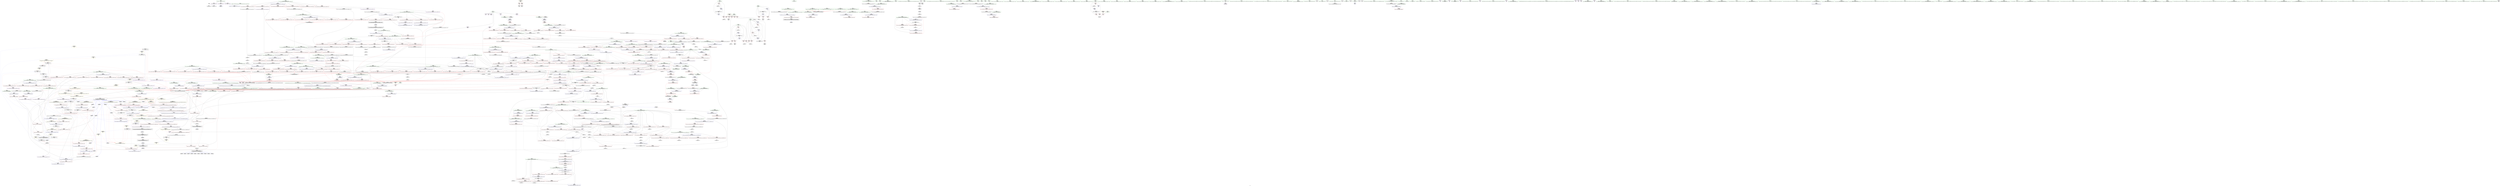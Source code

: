 digraph "SVFG" {
	label="SVFG";

	Node0x561966e5c890 [shape=record,color=grey,label="{NodeID: 0\nNullPtr}"];
	Node0x561966e5c890 -> Node0x561966eb6da0[style=solid];
	Node0x561966e5c890 -> Node0x561966ed65e0[style=solid];
	Node0x561966ee0190 [shape=record,color=yellow,style=double,label="{NodeID: 1550\n4V_2 = CSCHI(MR_4V_1)\npts\{10 \}\nCS[]|{<s0>24}}"];
	Node0x561966ee0190:s0 -> Node0x561966f3e320[style=dashed,color=red];
	Node0x561966ebe7e0 [shape=record,color=red,label="{NodeID: 443\n729\<--691\n\<--__first.addr\n_ZSt13__adjust_heapIPiliN9__gnu_cxx5__ops15_Iter_less_iterEEvT_T0_S5_T1_T2_\n}"];
	Node0x561966ebe7e0 -> Node0x561966ec36a0[style=solid];
	Node0x561966eb2a50 [shape=record,color=green,label="{NodeID: 111\n557\<--558\n__len\<--__len_field_insensitive\n_ZSt11__make_heapIPiN9__gnu_cxx5__ops15_Iter_less_iterEEvT_S4_RT0_\n}"];
	Node0x561966eb2a50 -> Node0x561966ebd390[style=solid];
	Node0x561966eb2a50 -> Node0x561966ebd460[style=solid];
	Node0x561966eb2a50 -> Node0x561966ed89d0[style=solid];
	Node0x561966fad840 [shape=record,color=black,label="{NodeID: 1661\n1186 = PHI(1112, 1152, )\n0th arg _ZSt25__unguarded_linear_insertIPiN9__gnu_cxx5__ops14_Val_less_iterEEvT_T0_ }"];
	Node0x561966fad840 -> Node0x561966edc520[style=solid];
	Node0x561966ed4050 [shape=record,color=red,label="{NodeID: 554\n1108\<--1107\n\<--call6\n_ZSt16__insertion_sortIPiN9__gnu_cxx5__ops15_Iter_less_iterEEvT_S4_T0_\n}"];
	Node0x561966ed4050 -> Node0x561966edbdd0[style=solid];
	Node0x561966eb7070 [shape=record,color=black,label="{NodeID: 222\n82\<--79\ncall\<--\nmain\n}"];
	Node0x561966ed9ae0 [shape=record,color=blue,label="{NodeID: 665\n701\<--736\n__secondChild\<--dec\n_ZSt13__adjust_heapIPiliN9__gnu_cxx5__ops15_Iter_less_iterEEvT_T0_S5_T1_T2_\n}"];
	Node0x561966ed9ae0 -> Node0x561966ebf410[style=dashed];
	Node0x561966ed9ae0 -> Node0x561966ebf4e0[style=dashed];
	Node0x561966ed9ae0 -> Node0x561966ecf660[style=dashed];
	Node0x561966ed9ae0 -> Node0x561966ecf730[style=dashed];
	Node0x561966ed9ae0 -> Node0x561966ecf800[style=dashed];
	Node0x561966ed9ae0 -> Node0x561966ecf8d0[style=dashed];
	Node0x561966ed9ae0 -> Node0x561966ed9a10[style=dashed];
	Node0x561966ed9ae0 -> Node0x561966ed9d50[style=dashed];
	Node0x561966ed9ae0 -> Node0x561966f3c520[style=dashed];
	Node0x561966ec4c90 [shape=record,color=red,label="{NodeID: 333\n151\<--71\n\<--j\nmain\n}"];
	Node0x561966ec4c90 -> Node0x561966eb7480[style=solid];
	Node0x561966ecb950 [shape=record,color=grey,label="{NodeID: 1108\n251 = Binary(249, 250, )\n}"];
	Node0x561966ecb950 -> Node0x561966ecbad0[style=solid];
	Node0x561966eaea30 [shape=record,color=green,label="{NodeID: 1\n7\<--1\n__dso_handle\<--dummyObj\nGlob }"];
	Node0x561966ee02f0 [shape=record,color=yellow,style=double,label="{NodeID: 1551\n4V_3 = CSCHI(MR_4V_2)\npts\{10 \}\nCS[]|{<s0>16}}"];
	Node0x561966ee02f0:s0 -> Node0x561966f3ca20[style=dashed,color=blue];
	Node0x561966ebe8b0 [shape=record,color=red,label="{NodeID: 444\n739\<--691\n\<--__first.addr\n_ZSt13__adjust_heapIPiliN9__gnu_cxx5__ops15_Iter_less_iterEEvT_T0_S5_T1_T2_\n}"];
	Node0x561966ebe8b0 -> Node0x561966ec3770[style=solid];
	Node0x561966eb2b20 [shape=record,color=green,label="{NodeID: 112\n559\<--560\n__parent\<--__parent_field_insensitive\n_ZSt11__make_heapIPiN9__gnu_cxx5__ops15_Iter_less_iterEEvT_S4_RT0_\n}"];
	Node0x561966eb2b20 -> Node0x561966ebd530[style=solid];
	Node0x561966eb2b20 -> Node0x561966ebd600[style=solid];
	Node0x561966eb2b20 -> Node0x561966ebd6d0[style=solid];
	Node0x561966eb2b20 -> Node0x561966ebd7a0[style=solid];
	Node0x561966eb2b20 -> Node0x561966ed8aa0[style=solid];
	Node0x561966eb2b20 -> Node0x561966ed8c40[style=solid];
	Node0x561966fad9c0 [shape=record,color=black,label="{NodeID: 1662\n795 = PHI(689, )\n0th arg _ZSt4moveIRN9__gnu_cxx5__ops15_Iter_less_iterEEONSt16remove_referenceIT_E4typeEOS5_ }"];
	Node0x561966fad9c0 -> Node0x561966ed9fc0[style=solid];
	Node0x561966ed4120 [shape=record,color=red,label="{NodeID: 555\n1145\<--1131\n\<--__first.addr\n_ZSt26__unguarded_insertion_sortIPiN9__gnu_cxx5__ops15_Iter_less_iterEEvT_S4_T0_\n}"];
	Node0x561966ed4120 -> Node0x561966edc110[style=solid];
	Node0x561966eb7140 [shape=record,color=black,label="{NodeID: 223\n88\<--85\ncall1\<--\nmain\n}"];
	Node0x561966ed9bb0 [shape=record,color=blue,label="{NodeID: 666\n746\<--743\nadd.ptr5\<--\n_ZSt13__adjust_heapIPiliN9__gnu_cxx5__ops15_Iter_less_iterEEvT_T0_S5_T1_T2_\n}"];
	Node0x561966ed9bb0 -> Node0x561966f2c500[style=dashed];
	Node0x561966ec4d60 [shape=record,color=red,label="{NodeID: 334\n162\<--71\n\<--j\nmain\n}"];
	Node0x561966ec4d60 -> Node0x561966ef6100[style=solid];
	Node0x561966ecbad0 [shape=record,color=grey,label="{NodeID: 1109\n252 = Binary(251, 253, )\n|{<s0>13}}"];
	Node0x561966ecbad0:s0 -> Node0x561966faf4c0[style=solid,color=red];
	Node0x561966eaeac0 [shape=record,color=green,label="{NodeID: 2\n11\<--1\n.str\<--dummyObj\nGlob }"];
	Node0x561966ee0450 [shape=record,color=yellow,style=double,label="{NodeID: 1552\n4V_2 = CSCHI(MR_4V_1)\npts\{10 \}\nCS[]|{<s0>9|<s1>9|<s2>9}}"];
	Node0x561966ee0450:s0 -> Node0x561966ec5580[style=dashed,color=blue];
	Node0x561966ee0450:s1 -> Node0x561966ec5650[style=dashed,color=blue];
	Node0x561966ee0450:s2 -> Node0x561966f38800[style=dashed,color=blue];
	Node0x561966ebe980 [shape=record,color=red,label="{NodeID: 445\n744\<--691\n\<--__first.addr\n_ZSt13__adjust_heapIPiliN9__gnu_cxx5__ops15_Iter_less_iterEEvT_T0_S5_T1_T2_\n}"];
	Node0x561966ebe980 -> Node0x561966ec3840[style=solid];
	Node0x561966f3fd30 [shape=record,color=yellow,style=double,label="{NodeID: 1220\n4V_1 = ENCHI(MR_4V_0)\npts\{10 \}\nFun[_ZNK9__gnu_cxx5__ops15_Iter_less_iterclIPiS3_EEbT_T0_]}"];
	Node0x561966f3fd30 -> Node0x561966ebdc80[style=dashed];
	Node0x561966f3fd30 -> Node0x561966ebdd50[style=dashed];
	Node0x561966eb2bf0 [shape=record,color=green,label="{NodeID: 113\n561\<--562\n__value\<--__value_field_insensitive\n_ZSt11__make_heapIPiN9__gnu_cxx5__ops15_Iter_less_iterEEvT_S4_RT0_\n|{|<s1>32}}"];
	Node0x561966eb2bf0 -> Node0x561966ed8b70[style=solid];
	Node0x561966eb2bf0:s1 -> Node0x561966fae610[style=solid,color=red];
	Node0x561966fadad0 [shape=record,color=black,label="{NodeID: 1663\n274 = PHI(245, 327, )\n0th arg _ZSt16__introsort_loopIPilN9__gnu_cxx5__ops15_Iter_less_iterEEvT_S4_T0_T1_ }"];
	Node0x561966fadad0 -> Node0x561966ed73e0[style=solid];
	Node0x561966ed41f0 [shape=record,color=red,label="{NodeID: 556\n1149\<--1133\n\<--__last.addr\n_ZSt26__unguarded_insertion_sortIPiN9__gnu_cxx5__ops15_Iter_less_iterEEvT_S4_T0_\n}"];
	Node0x561966ed41f0 -> Node0x561966ecce50[style=solid];
	Node0x561966f46690 [shape=record,color=yellow,style=double,label="{NodeID: 1331\n132V_1 = ENCHI(MR_132V_0)\npts\{562 649 823 1038 1070 1192 \}\nFun[_ZSt13__adjust_heapIPiliN9__gnu_cxx5__ops15_Iter_less_iterEEvT_T0_S5_T1_T2_]}"];
	Node0x561966f46690 -> Node0x561966ecfb40[style=dashed];
	Node0x561966f46690 -> Node0x561966ecfc10[style=dashed];
	Node0x561966f46690 -> Node0x561966ecfce0[style=dashed];
	Node0x561966eb7210 [shape=record,color=black,label="{NodeID: 224\n114\<--113\nidx.ext\<--\nmain\n}"];
	Node0x561966ed9c80 [shape=record,color=blue,label="{NodeID: 667\n693\<--748\n__holeIndex.addr\<--\n_ZSt13__adjust_heapIPiliN9__gnu_cxx5__ops15_Iter_less_iterEEvT_T0_S5_T1_T2_\n}"];
	Node0x561966ed9c80 -> Node0x561966ebee60[style=dashed];
	Node0x561966ed9c80 -> Node0x561966ebef30[style=dashed];
	Node0x561966ed9c80 -> Node0x561966ed9c80[style=dashed];
	Node0x561966ed9c80 -> Node0x561966ed9ef0[style=dashed];
	Node0x561966ed9c80 -> Node0x561966f3c020[style=dashed];
	Node0x561966ec4e30 [shape=record,color=red,label="{NodeID: 335\n167\<--71\n\<--j\nmain\n}"];
	Node0x561966ec4e30 -> Node0x561966ecd2d0[style=solid];
	Node0x561966ecbc50 [shape=record,color=grey,label="{NodeID: 1110\n1336 = Binary(308, 1335, )\n}"];
	Node0x561966eaed70 [shape=record,color=green,label="{NodeID: 3\n13\<--1\n.str.1\<--dummyObj\nGlob }"];
	Node0x561966ebea50 [shape=record,color=red,label="{NodeID: 446\n765\<--691\n\<--__first.addr\n_ZSt13__adjust_heapIPiliN9__gnu_cxx5__ops15_Iter_less_iterEEvT_T0_S5_T1_T2_\n}"];
	Node0x561966ebea50 -> Node0x561966ec3910[style=solid];
	Node0x561966eb2cc0 [shape=record,color=green,label="{NodeID: 114\n563\<--564\nagg.tmp\<--agg.tmp_field_insensitive\n_ZSt11__make_heapIPiN9__gnu_cxx5__ops15_Iter_less_iterEEvT_S4_RT0_\n}"];
	Node0x561966fadc80 [shape=record,color=black,label="{NodeID: 1664\n275 = PHI(246, 328, )\n1st arg _ZSt16__introsort_loopIPilN9__gnu_cxx5__ops15_Iter_less_iterEEvT_S4_T0_T1_ }"];
	Node0x561966fadc80 -> Node0x561966ed74b0[style=solid];
	Node0x561966ed42c0 [shape=record,color=red,label="{NodeID: 557\n1148\<--1135\n\<--__i\n_ZSt26__unguarded_insertion_sortIPiN9__gnu_cxx5__ops15_Iter_less_iterEEvT_S4_T0_\n}"];
	Node0x561966ed42c0 -> Node0x561966ecce50[style=solid];
	Node0x561966f46830 [shape=record,color=yellow,style=double,label="{NodeID: 1332\n4V_1 = ENCHI(MR_4V_0)\npts\{10 \}\nFun[_ZSt22__final_insertion_sortIPiN9__gnu_cxx5__ops15_Iter_less_iterEEvT_S4_T0_]|{<s0>20|<s1>20|<s2>22|<s3>22}}"];
	Node0x561966f46830:s0 -> Node0x561966f2ac30[style=dashed,color=red];
	Node0x561966f46830:s1 -> Node0x561966f34700[style=dashed,color=red];
	Node0x561966f46830:s2 -> Node0x561966f2ac30[style=dashed,color=red];
	Node0x561966f46830:s3 -> Node0x561966f34700[style=dashed,color=red];
	Node0x561966eb72e0 [shape=record,color=black,label="{NodeID: 225\n125\<--124\nidx.ext9\<--\nmain\n}"];
	Node0x561966ed9d50 [shape=record,color=blue,label="{NodeID: 668\n701\<--763\n__secondChild\<--mul12\n_ZSt13__adjust_heapIPiliN9__gnu_cxx5__ops15_Iter_less_iterEEvT_T0_S5_T1_T2_\n}"];
	Node0x561966ed9d50 -> Node0x561966ecf9a0[style=dashed];
	Node0x561966ed9d50 -> Node0x561966ecfa70[style=dashed];
	Node0x561966ed9d50 -> Node0x561966f3c520[style=dashed];
	Node0x561966ec4f00 [shape=record,color=red,label="{NodeID: 336\n175\<--71\n\<--j\nmain\n}"];
	Node0x561966ec4f00 -> Node0x561966ef5b00[style=solid];
	Node0x561966ecbdd0 [shape=record,color=grey,label="{NodeID: 1111\n776 = Binary(775, 535, )\n}"];
	Node0x561966ecbdd0 -> Node0x561966ed9ef0[style=solid];
	Node0x561966eaee00 [shape=record,color=green,label="{NodeID: 4\n15\<--1\nstdin\<--dummyObj\nGlob }"];
	Node0x561966ebeb20 [shape=record,color=red,label="{NodeID: 447\n771\<--691\n\<--__first.addr\n_ZSt13__adjust_heapIPiliN9__gnu_cxx5__ops15_Iter_less_iterEEvT_T0_S5_T1_T2_\n}"];
	Node0x561966ebeb20 -> Node0x561966ec39e0[style=solid];
	Node0x561966eb76f0 [shape=record,color=green,label="{NodeID: 115\n593\<--594\n_ZSt4moveIRiEONSt16remove_referenceIT_E4typeEOS2_\<--_ZSt4moveIRiEONSt16remove_referenceIT_E4typeEOS2__field_insensitive\n}"];
	Node0x561966fade00 [shape=record,color=black,label="{NodeID: 1665\n276 = PHI(257, 329, )\n2nd arg _ZSt16__introsort_loopIPilN9__gnu_cxx5__ops15_Iter_less_iterEEvT_S4_T0_T1_ }"];
	Node0x561966fade00 -> Node0x561966ed7580[style=solid];
	Node0x561966ed4390 [shape=record,color=red,label="{NodeID: 558\n1152\<--1135\n\<--__i\n_ZSt26__unguarded_insertion_sortIPiN9__gnu_cxx5__ops15_Iter_less_iterEEvT_S4_T0_\n|{<s0>73}}"];
	Node0x561966ed4390:s0 -> Node0x561966fad840[style=solid,color=red];
	Node0x561966eb73b0 [shape=record,color=black,label="{NodeID: 226\n148\<--147\nidxprom\<--\nmain\n}"];
	Node0x561966ed9e20 [shape=record,color=blue,label="{NodeID: 669\n773\<--770\nadd.ptr16\<--\n_ZSt13__adjust_heapIPiliN9__gnu_cxx5__ops15_Iter_less_iterEEvT_T0_S5_T1_T2_\n}"];
	Node0x561966ed9e20 -> Node0x561966f3bb20[style=dashed];
	Node0x561966ec4fd0 [shape=record,color=red,label="{NodeID: 337\n172\<--73\n\<--ans\nmain\n}"];
	Node0x561966ec4fd0 -> Node0x561966ef4c00[style=solid];
	Node0x561966ecbf50 [shape=record,color=grey,label="{NodeID: 1112\n767 = Binary(766, 535, )\n}"];
	Node0x561966eaee90 [shape=record,color=green,label="{NodeID: 5\n16\<--1\n.str.2\<--dummyObj\nGlob }"];
	Node0x561966ee0870 [shape=record,color=yellow,style=double,label="{NodeID: 1555\n4V_4 = CSCHI(MR_4V_2)\npts\{10 \}\nCS[]|{<s0>18}}"];
	Node0x561966ee0870:s0 -> Node0x561966f37400[style=dashed,color=red];
	Node0x561966ebebf0 [shape=record,color=red,label="{NodeID: 448\n785\<--691\n\<--__first.addr\n_ZSt13__adjust_heapIPiliN9__gnu_cxx5__ops15_Iter_less_iterEEvT_T0_S5_T1_T2_\n|{<s0>44}}"];
	Node0x561966ebebf0:s0 -> Node0x561966faf940[style=solid,color=red];
	Node0x561966f40000 [shape=record,color=yellow,style=double,label="{NodeID: 1223\n4V_1 = ENCHI(MR_4V_0)\npts\{10 \}\nFun[_ZSt4sortIPiEvT_S1_]|{<s0>12}}"];
	Node0x561966f40000:s0 -> Node0x561966f45290[style=dashed,color=red];
	Node0x561966eb77f0 [shape=record,color=green,label="{NodeID: 116\n604\<--605\n_ZSt13__adjust_heapIPiliN9__gnu_cxx5__ops15_Iter_less_iterEEvT_T0_S5_T1_T2_\<--_ZSt13__adjust_heapIPiliN9__gnu_cxx5__ops15_Iter_less_iterEEvT_T0_S5_T1_T2__field_insensitive\n}"];
	Node0x561966fadf80 [shape=record,color=black,label="{NodeID: 1666\n1290 = PHI(1246, 1250, 1252, )\n0th arg _ZSt12__niter_baseIPiET_S1_ }"];
	Node0x561966fadf80 -> Node0x561966edd220[style=solid];
	Node0x561966ed4460 [shape=record,color=red,label="{NodeID: 559\n1156\<--1135\n\<--__i\n_ZSt26__unguarded_insertion_sortIPiN9__gnu_cxx5__ops15_Iter_less_iterEEvT_S4_T0_\n}"];
	Node0x561966ed4460 -> Node0x561966ec2e80[style=solid];
	Node0x561966eb7480 [shape=record,color=black,label="{NodeID: 227\n152\<--151\nidxprom16\<--\nmain\n}"];
	Node0x561966ed9ef0 [shape=record,color=blue,label="{NodeID: 670\n693\<--776\n__holeIndex.addr\<--sub17\n_ZSt13__adjust_heapIPiliN9__gnu_cxx5__ops15_Iter_less_iterEEvT_T0_S5_T1_T2_\n}"];
	Node0x561966ed9ef0 -> Node0x561966f3c020[style=dashed];
	Node0x561966ec50a0 [shape=record,color=red,label="{NodeID: 338\n184\<--73\n\<--ans\nmain\n}"];
	Node0x561966ec50a0 -> Node0x561966ef5080[style=solid];
	Node0x561966ecc0d0 [shape=record,color=grey,label="{NodeID: 1113\n347 = Binary(348, 346, )\n}"];
	Node0x561966ecc0d0 -> Node0x561966ebfb90[style=solid];
	Node0x561966eaef20 [shape=record,color=green,label="{NodeID: 6\n18\<--1\n.str.3\<--dummyObj\nGlob }"];
	Node0x561966ebecc0 [shape=record,color=red,label="{NodeID: 449\n711\<--693\n\<--__holeIndex.addr\n_ZSt13__adjust_heapIPiliN9__gnu_cxx5__ops15_Iter_less_iterEEvT_T0_S5_T1_T2_\n}"];
	Node0x561966ebecc0 -> Node0x561966ed9870[style=solid];
	Node0x561966eb78f0 [shape=record,color=green,label="{NodeID: 117\n619\<--620\nthis.addr\<--this.addr_field_insensitive\n_ZNK9__gnu_cxx5__ops15_Iter_less_iterclIPiS3_EEbT_T0_\n}"];
	Node0x561966eb78f0 -> Node0x561966ebda10[style=solid];
	Node0x561966eb78f0 -> Node0x561966ed8d10[style=solid];
	Node0x561966fae1d0 [shape=record,color=black,label="{NodeID: 1667\n548 = PHI(483, )\n0th arg _ZSt11__make_heapIPiN9__gnu_cxx5__ops15_Iter_less_iterEEvT_S4_RT0_ }"];
	Node0x561966fae1d0 -> Node0x561966ed8760[style=solid];
	Node0x561966ed4530 [shape=record,color=red,label="{NodeID: 560\n1174\<--1165\n\<--__first.addr\n_ZSt13move_backwardIPiS0_ET0_T_S2_S1_\n|{<s0>74}}"];
	Node0x561966ed4530:s0 -> Node0x561966faf5d0[style=solid,color=red];
	Node0x561966eb7550 [shape=record,color=black,label="{NodeID: 228\n249\<--247\nsub.ptr.lhs.cast\<--\n_ZSt6__sortIPiN9__gnu_cxx5__ops15_Iter_less_iterEEvT_S4_T0_\n}"];
	Node0x561966eb7550 -> Node0x561966ecb950[style=solid];
	Node0x561966ed9fc0 [shape=record,color=blue,label="{NodeID: 671\n796\<--795\n__t.addr\<--__t\n_ZSt4moveIRN9__gnu_cxx5__ops15_Iter_less_iterEEONSt16remove_referenceIT_E4typeEOS5_\n}"];
	Node0x561966ed9fc0 -> Node0x561966ecfdb0[style=dashed];
	Node0x561966ec5170 [shape=record,color=red,label="{NodeID: 339\n138\<--75\n\<--i11\nmain\n}"];
	Node0x561966ec5170 -> Node0x561966ecec50[style=solid];
	Node0x561966ecc250 [shape=record,color=grey,label="{NodeID: 1114\n533 = Binary(532, 253, )\n}"];
	Node0x561966ecc250 -> Node0x561966ecf0d0[style=solid];
	Node0x561966eaf760 [shape=record,color=green,label="{NodeID: 7\n20\<--1\nstdout\<--dummyObj\nGlob }"];
	Node0x561966ee0b30 [shape=record,color=yellow,style=double,label="{NodeID: 1557\n4V_6 = CSCHI(MR_4V_5)\npts\{10 \}\nCS[]|{<s0>33|<s1>33|<s2>37}}"];
	Node0x561966ee0b30:s0 -> Node0x561966f291e0[style=dashed,color=blue];
	Node0x561966ee0b30:s1 -> Node0x561966f2f200[style=dashed,color=blue];
	Node0x561966ee0b30:s2 -> Node0x561966ee1e70[style=dashed,color=blue];
	Node0x561966ebed90 [shape=record,color=red,label="{NodeID: 450\n713\<--693\n\<--__holeIndex.addr\n_ZSt13__adjust_heapIPiliN9__gnu_cxx5__ops15_Iter_less_iterEEvT_T0_S5_T1_T2_\n}"];
	Node0x561966ebed90 -> Node0x561966ed9940[style=solid];
	Node0x561966eb79c0 [shape=record,color=green,label="{NodeID: 118\n621\<--622\n__it1.addr\<--__it1.addr_field_insensitive\n_ZNK9__gnu_cxx5__ops15_Iter_less_iterclIPiS3_EEbT_T0_\n}"];
	Node0x561966eb79c0 -> Node0x561966ebdae0[style=solid];
	Node0x561966eb79c0 -> Node0x561966ed8de0[style=solid];
	Node0x561966fae2e0 [shape=record,color=black,label="{NodeID: 1668\n549 = PHI(484, )\n1st arg _ZSt11__make_heapIPiN9__gnu_cxx5__ops15_Iter_less_iterEEvT_S4_RT0_ }"];
	Node0x561966fae2e0 -> Node0x561966ed8830[style=solid];
	Node0x561966ed4600 [shape=record,color=red,label="{NodeID: 561\n1178\<--1167\n\<--__last.addr\n_ZSt13move_backwardIPiS0_ET0_T_S2_S1_\n|{<s0>75}}"];
	Node0x561966ed4600:s0 -> Node0x561966faf5d0[style=solid,color=red];
	Node0x561966eb7620 [shape=record,color=black,label="{NodeID: 229\n250\<--248\nsub.ptr.rhs.cast\<--\n_ZSt6__sortIPiN9__gnu_cxx5__ops15_Iter_less_iterEEvT_S4_T0_\n}"];
	Node0x561966eb7620 -> Node0x561966ecb950[style=solid];
	Node0x561966eda090 [shape=record,color=blue,label="{NodeID: 672\n805\<--802\nthis.addr\<--this\n_ZN9__gnu_cxx5__ops14_Iter_less_valC2ENS0_15_Iter_less_iterE\n}"];
	Node0x561966eda090 -> Node0x561966ecfe80[style=dashed];
	Node0x561966ec5240 [shape=record,color=red,label="{NodeID: 340\n144\<--75\n\<--i11\nmain\n}"];
	Node0x561966ec5240 -> Node0x561966ecedd0[style=solid];
	Node0x561966ecc3d0 [shape=record,color=grey,label="{NodeID: 1115\n532 = Binary(530, 531, )\n}"];
	Node0x561966ecc3d0 -> Node0x561966ecc250[style=solid];
	Node0x561966eaf7f0 [shape=record,color=green,label="{NodeID: 8\n21\<--1\n.str.4\<--dummyObj\nGlob }"];
	Node0x561966ee0c90 [shape=record,color=yellow,style=double,label="{NodeID: 1558\n4V_2 = CSCHI(MR_4V_1)\npts\{10 \}\nCS[]|{<s0>21}}"];
	Node0x561966ee0c90:s0 -> Node0x561966f3de20[style=dashed,color=red];
	Node0x561966ebee60 [shape=record,color=red,label="{NodeID: 451\n745\<--693\n\<--__holeIndex.addr\n_ZSt13__adjust_heapIPiliN9__gnu_cxx5__ops15_Iter_less_iterEEvT_T0_S5_T1_T2_\n}"];
	Node0x561966eb7a90 [shape=record,color=green,label="{NodeID: 119\n623\<--624\n__it2.addr\<--__it2.addr_field_insensitive\n_ZNK9__gnu_cxx5__ops15_Iter_less_iterclIPiS3_EEbT_T0_\n}"];
	Node0x561966eb7a90 -> Node0x561966ebdbb0[style=solid];
	Node0x561966eb7a90 -> Node0x561966ed8eb0[style=solid];
	Node0x561966fae3f0 [shape=record,color=black,label="{NodeID: 1669\n550 = PHI(470, )\n2nd arg _ZSt11__make_heapIPiN9__gnu_cxx5__ops15_Iter_less_iterEEvT_S4_RT0_ }"];
	Node0x561966fae3f0 -> Node0x561966ed8900[style=solid];
	Node0x561966ed46d0 [shape=record,color=red,label="{NodeID: 562\n1180\<--1169\n\<--__result.addr\n_ZSt13move_backwardIPiS0_ET0_T_S2_S1_\n|{<s0>76}}"];
	Node0x561966ed46d0:s0 -> Node0x561966fb0d70[style=solid,color=red];
	Node0x561966f46cf0 [shape=record,color=yellow,style=double,label="{NodeID: 1337\n4V_1 = ENCHI(MR_4V_0)\npts\{10 \}\nFun[_ZSt9iter_swapIPiS0_EvT_T0_]|{<s0>62|<s1>62|<s2>62}}"];
	Node0x561966f46cf0:s0 -> Node0x561966ed31b0[style=dashed,color=red];
	Node0x561966f46cf0:s1 -> Node0x561966ed3280[style=dashed,color=red];
	Node0x561966f46cf0:s2 -> Node0x561966edb8f0[style=dashed,color=red];
	Node0x561966ebf850 [shape=record,color=black,label="{NodeID: 230\n299\<--297\nsub.ptr.lhs.cast\<--\n_ZSt16__introsort_loopIPilN9__gnu_cxx5__ops15_Iter_less_iterEEvT_S4_T0_T1_\n}"];
	Node0x561966ebf850 -> Node0x561966ef7600[style=solid];
	Node0x561966eda160 [shape=record,color=blue,label="{NodeID: 673\n816\<--811\n__first.addr\<--__first\n_ZSt11__push_heapIPiliN9__gnu_cxx5__ops14_Iter_less_valEEvT_T0_S5_T1_RT2_\n}"];
	Node0x561966eda160 -> Node0x561966ecff50[style=dashed];
	Node0x561966eda160 -> Node0x561966ed0020[style=dashed];
	Node0x561966eda160 -> Node0x561966ed00f0[style=dashed];
	Node0x561966eda160 -> Node0x561966ed01c0[style=dashed];
	Node0x561966ec5310 [shape=record,color=red,label="{NodeID: 341\n147\<--75\n\<--i11\nmain\n}"];
	Node0x561966ec5310 -> Node0x561966eb73b0[style=solid];
	Node0x561966ecc550 [shape=record,color=grey,label="{NodeID: 1116\n133 = Binary(132, 94, )\n}"];
	Node0x561966ecc550 -> Node0x561966ed6a20[style=solid];
	Node0x561966eaf880 [shape=record,color=green,label="{NodeID: 9\n23\<--1\n.str.5\<--dummyObj\nGlob }"];
	Node0x561966ebef30 [shape=record,color=red,label="{NodeID: 452\n772\<--693\n\<--__holeIndex.addr\n_ZSt13__adjust_heapIPiliN9__gnu_cxx5__ops15_Iter_less_iterEEvT_T0_S5_T1_T2_\n}"];
	Node0x561966eb7b60 [shape=record,color=green,label="{NodeID: 120\n640\<--641\n__first.addr\<--__first.addr_field_insensitive\n_ZSt10__pop_heapIPiN9__gnu_cxx5__ops15_Iter_less_iterEEvT_S4_S4_RT0_\n}"];
	Node0x561966eb7b60 -> Node0x561966ebde20[style=solid];
	Node0x561966eb7b60 -> Node0x561966ebdef0[style=solid];
	Node0x561966eb7b60 -> Node0x561966ebdfc0[style=solid];
	Node0x561966eb7b60 -> Node0x561966ed8f80[style=solid];
	Node0x561966fae500 [shape=record,color=black,label="{NodeID: 1670\n814 = PHI(789, )\n3rd arg _ZSt11__push_heapIPiliN9__gnu_cxx5__ops14_Iter_less_valEEvT_T0_S5_T1_RT2_ }"];
	Node0x561966fae500 -> Node0x561966eda3d0[style=solid];
	Node0x561966ed47a0 [shape=record,color=red,label="{NodeID: 563\n1196\<--1189\n\<--__last.addr\n_ZSt25__unguarded_linear_insertIPiN9__gnu_cxx5__ops14_Val_less_iterEEvT_T0_\n|{<s0>77}}"];
	Node0x561966ed47a0:s0 -> Node0x561966fae610[style=solid,color=red];
	Node0x561966ebf920 [shape=record,color=black,label="{NodeID: 231\n300\<--298\nsub.ptr.rhs.cast\<--\n_ZSt16__introsort_loopIPilN9__gnu_cxx5__ops15_Iter_less_iterEEvT_S4_T0_T1_\n}"];
	Node0x561966ebf920 -> Node0x561966ef7600[style=solid];
	Node0x561966eda230 [shape=record,color=blue,label="{NodeID: 674\n818\<--812\n__holeIndex.addr\<--__holeIndex\n_ZSt11__push_heapIPiliN9__gnu_cxx5__ops14_Iter_less_valEEvT_T0_S5_T1_RT2_\n}"];
	Node0x561966eda230 -> Node0x561966ed0290[style=dashed];
	Node0x561966eda230 -> Node0x561966f31f00[style=dashed];
	Node0x561966ec53e0 [shape=record,color=red,label="{NodeID: 342\n168\<--75\n\<--i11\nmain\n}"];
	Node0x561966ec53e0 -> Node0x561966ecd2d0[style=solid];
	Node0x561966ecc6d0 [shape=record,color=grey,label="{NodeID: 1117\n121 = Binary(120, 94, )\n}"];
	Node0x561966ecc6d0 -> Node0x561966ed6950[style=solid];
	Node0x561966eaf910 [shape=record,color=green,label="{NodeID: 10\n25\<--1\n.str.6\<--dummyObj\nGlob }"];
	Node0x561966ebf000 [shape=record,color=red,label="{NodeID: 453\n786\<--693\n\<--__holeIndex.addr\n_ZSt13__adjust_heapIPiliN9__gnu_cxx5__ops15_Iter_less_iterEEvT_T0_S5_T1_T2_\n|{<s0>44}}"];
	Node0x561966ebf000:s0 -> Node0x561966fafa50[style=solid,color=red];
	Node0x561966f40490 [shape=record,color=yellow,style=double,label="{NodeID: 1228\n187V_1 = ENCHI(MR_187V_0)\npts\{562 649 698 823 1070 1192 \}\nFun[_ZSt4swapIiENSt9enable_ifIXsr6__and_ISt6__not_ISt15__is_tuple_likeIT_EESt21is_move_constructibleIS3_ESt18is_move_assignableIS3_EEE5valueEvE4typeERS3_SC_]}"];
	Node0x561966f40490 -> Node0x561966ed31b0[style=dashed];
	Node0x561966f40490 -> Node0x561966ed3280[style=dashed];
	Node0x561966f40490 -> Node0x561966ed3350[style=dashed];
	Node0x561966eb7c30 [shape=record,color=green,label="{NodeID: 121\n642\<--643\n__last.addr\<--__last.addr_field_insensitive\n_ZSt10__pop_heapIPiN9__gnu_cxx5__ops15_Iter_less_iterEEvT_S4_S4_RT0_\n}"];
	Node0x561966eb7c30 -> Node0x561966ebe090[style=solid];
	Node0x561966eb7c30 -> Node0x561966ed9050[style=solid];
	Node0x561966fae610 [shape=record,color=black,label="{NodeID: 1671\n678 = PHI(591, 561, 656, 660, 648, 741, 768, 697, 854, 822, 1041, 1045, 1037, 1096, 1069, 1196, 1211, 1191, )\n0th arg _ZSt4moveIRiEONSt16remove_referenceIT_E4typeEOS2_ }"];
	Node0x561966fae610 -> Node0x561966ed9460[style=solid];
	Node0x561966ed4870 [shape=record,color=red,label="{NodeID: 564\n1200\<--1189\n\<--__last.addr\n_ZSt25__unguarded_linear_insertIPiN9__gnu_cxx5__ops14_Val_less_iterEEvT_T0_\n}"];
	Node0x561966ed4870 -> Node0x561966edc6c0[style=solid];
	Node0x561966ebf9f0 [shape=record,color=black,label="{NodeID: 232\n345\<--341\ncast\<--\n_ZSt4__lgl\n}"];
	Node0x561966eda300 [shape=record,color=blue,label="{NodeID: 675\n820\<--813\n__topIndex.addr\<--__topIndex\n_ZSt11__push_heapIPiliN9__gnu_cxx5__ops14_Iter_less_valEEvT_T0_S5_T1_RT2_\n}"];
	Node0x561966eda300 -> Node0x561966ed06a0[style=dashed];
	Node0x561966ec54b0 [shape=record,color=red,label="{NodeID: 343\n179\<--75\n\<--i11\nmain\n}"];
	Node0x561966ec54b0 -> Node0x561966ef6280[style=solid];
	Node0x561966ecc850 [shape=record,color=grey,label="{NodeID: 1118\n572 = Binary(570, 571, )\n}"];
	Node0x561966ecc850 -> Node0x561966ecc9d0[style=solid];
	Node0x561966eafa10 [shape=record,color=green,label="{NodeID: 11\n27\<--1\n.str.7\<--dummyObj\nGlob }"];
	Node0x561966ebf0d0 [shape=record,color=red,label="{NodeID: 454\n717\<--695\n\<--__len.addr\n_ZSt13__adjust_heapIPiliN9__gnu_cxx5__ops15_Iter_less_iterEEvT_T0_S5_T1_T2_\n}"];
	Node0x561966ebf0d0 -> Node0x561966ef5e00[style=solid];
	Node0x561966f40630 [shape=record,color=yellow,style=double,label="{NodeID: 1229\n4V_1 = ENCHI(MR_4V_0)\npts\{10 \}\nFun[_ZSt14__partial_sortIPiN9__gnu_cxx5__ops15_Iter_less_iterEEvT_S4_S4_T0_]|{<s0>23}}"];
	Node0x561966f40630:s0 -> Node0x561966f45370[style=dashed,color=red];
	Node0x561966eb7d00 [shape=record,color=green,label="{NodeID: 122\n644\<--645\n__result.addr\<--__result.addr_field_insensitive\n_ZSt10__pop_heapIPiN9__gnu_cxx5__ops15_Iter_less_iterEEvT_S4_S4_RT0_\n}"];
	Node0x561966eb7d00 -> Node0x561966ebe160[style=solid];
	Node0x561966eb7d00 -> Node0x561966ebe230[style=solid];
	Node0x561966eb7d00 -> Node0x561966ed9120[style=solid];
	Node0x561966faf4c0 [shape=record,color=black,label="{NodeID: 1672\n336 = PHI(252, )\n0th arg _ZSt4__lgl }"];
	Node0x561966faf4c0 -> Node0x561966ed78c0[style=solid];
	Node0x561966ed4940 [shape=record,color=red,label="{NodeID: 565\n1214\<--1189\n\<--__last.addr\n_ZSt25__unguarded_linear_insertIPiN9__gnu_cxx5__ops14_Val_less_iterEEvT_T0_\n}"];
	Node0x561966ed4940 -> Node0x561966edc860[style=solid];
	Node0x561966ebfac0 [shape=record,color=black,label="{NodeID: 233\n346\<--341\nconv\<--\n_ZSt4__lgl\n}"];
	Node0x561966ebfac0 -> Node0x561966ecc0d0[style=solid];
	Node0x561966eda3d0 [shape=record,color=blue,label="{NodeID: 676\n822\<--814\n__value.addr\<--__value\n_ZSt11__push_heapIPiliN9__gnu_cxx5__ops14_Iter_less_valEEvT_T0_S5_T1_RT2_\n|{|<s2>45}}"];
	Node0x561966eda3d0 -> Node0x561966ed0ab0[style=dashed];
	Node0x561966eda3d0 -> Node0x561966ed0b80[style=dashed];
	Node0x561966eda3d0:s2 -> Node0x561966f45cc0[style=dashed,color=red];
	Node0x561966ec5580 [shape=record,color=red,label="{NodeID: 344\n150\<--149\n\<--arrayidx\nmain\n}"];
	Node0x561966ec5580 -> Node0x561966ef4ac0[style=solid];
	Node0x561966ecc9d0 [shape=record,color=grey,label="{NodeID: 1119\n573 = Binary(572, 253, )\n}"];
	Node0x561966ecc9d0 -> Node0x561966ece4d0[style=solid];
	Node0x561966eafb10 [shape=record,color=green,label="{NodeID: 12\n30\<--1\n\<--dummyObj\nCan only get source location for instruction, argument, global var or function.}"];
	Node0x561966ee1210 [shape=record,color=yellow,style=double,label="{NodeID: 1562\n4V_3 = CSCHI(MR_4V_2)\npts\{10 \}\nCS[]|{<s0>17}}"];
	Node0x561966ee1210:s0 -> Node0x561966ee0870[style=dashed,color=blue];
	Node0x561966ebf1a0 [shape=record,color=red,label="{NodeID: 455\n751\<--695\n\<--__len.addr\n_ZSt13__adjust_heapIPiliN9__gnu_cxx5__ops15_Iter_less_iterEEvT_T0_S5_T1_T2_\n}"];
	Node0x561966ebf1a0 -> Node0x561966ef6880[style=solid];
	Node0x561966eb7dd0 [shape=record,color=green,label="{NodeID: 123\n646\<--647\n__comp.addr\<--__comp.addr_field_insensitive\n_ZSt10__pop_heapIPiN9__gnu_cxx5__ops15_Iter_less_iterEEvT_S4_S4_RT0_\n}"];
	Node0x561966eb7dd0 -> Node0x561966ebe300[style=solid];
	Node0x561966eb7dd0 -> Node0x561966ed91f0[style=solid];
	Node0x561966faf5d0 [shape=record,color=black,label="{NodeID: 1673\n1259 = PHI(1174, 1178, )\n0th arg _ZSt12__miter_baseIPiET_S1_ }"];
	Node0x561966faf5d0 -> Node0x561966edce10[style=solid];
	Node0x561966ed4a10 [shape=record,color=red,label="{NodeID: 566\n1224\<--1189\n\<--__last.addr\n_ZSt25__unguarded_linear_insertIPiN9__gnu_cxx5__ops14_Val_less_iterEEvT_T0_\n}"];
	Node0x561966ed4a10 -> Node0x561966edcad0[style=solid];
	Node0x561966ebfb90 [shape=record,color=black,label="{NodeID: 234\n335\<--347\n_ZSt4__lgl_ret\<--sub\n_ZSt4__lgl\n|{<s0>13}}"];
	Node0x561966ebfb90:s0 -> Node0x561966fa7210[style=solid,color=blue];
	Node0x561966eda4a0 [shape=record,color=blue,label="{NodeID: 677\n824\<--815\n__comp.addr\<--__comp\n_ZSt11__push_heapIPiliN9__gnu_cxx5__ops14_Iter_less_valEEvT_T0_S5_T1_RT2_\n}"];
	Node0x561966eda4a0 -> Node0x561966ed0770[style=dashed];
	Node0x561966ec5650 [shape=record,color=red,label="{NodeID: 345\n154\<--153\n\<--arrayidx17\nmain\n}"];
	Node0x561966ec5650 -> Node0x561966ef4ac0[style=solid];
	Node0x561966eccb50 [shape=record,color=grey,label="{NodeID: 1120\n318 = Binary(317, 319, )\n}"];
	Node0x561966eccb50 -> Node0x561966ed7650[style=solid];
	Node0x561966eafc10 [shape=record,color=green,label="{NodeID: 13\n78\<--1\n\<--dummyObj\nCan only get source location for instruction, argument, global var or function.}"];
	Node0x561966ebf270 [shape=record,color=red,label="{NodeID: 456\n756\<--695\n\<--__len.addr\n_ZSt13__adjust_heapIPiliN9__gnu_cxx5__ops15_Iter_less_iterEEvT_T0_S5_T1_T2_\n}"];
	Node0x561966ebf270 -> Node0x561966ef5800[style=solid];
	Node0x561966eb7ea0 [shape=record,color=green,label="{NodeID: 124\n648\<--649\n__value\<--__value_field_insensitive\n_ZSt10__pop_heapIPiN9__gnu_cxx5__ops15_Iter_less_iterEEvT_S4_S4_RT0_\n|{|<s1>36}}"];
	Node0x561966eb7ea0 -> Node0x561966ed92c0[style=solid];
	Node0x561966eb7ea0:s1 -> Node0x561966fae610[style=solid,color=red];
	Node0x561966faf720 [shape=record,color=black,label="{NodeID: 1674\n423 = PHI(321, )\n0th arg _ZSt27__unguarded_partition_pivotIPiN9__gnu_cxx5__ops15_Iter_less_iterEET_S4_S4_T0_ }"];
	Node0x561966faf720 -> Node0x561966ed7da0[style=solid];
	Node0x561966ed4ae0 [shape=record,color=red,label="{NodeID: 567\n1202\<--1193\n\<--__next\n_ZSt25__unguarded_linear_insertIPiN9__gnu_cxx5__ops14_Val_less_iterEEvT_T0_\n}"];
	Node0x561966ed4ae0 -> Node0x561966ec2f50[style=solid];
	Node0x561966ebfc60 [shape=record,color=black,label="{NodeID: 235\n369\<--367\nsub.ptr.lhs.cast\<--\n_ZSt22__final_insertion_sortIPiN9__gnu_cxx5__ops15_Iter_less_iterEEvT_S4_T0_\n}"];
	Node0x561966ebfc60 -> Node0x561966ef7180[style=solid];
	Node0x561966eda570 [shape=record,color=blue,label="{NodeID: 678\n826\<--835\n__parent\<--div\n_ZSt11__push_heapIPiliN9__gnu_cxx5__ops14_Iter_less_valEEvT_T0_S5_T1_RT2_\n}"];
	Node0x561966eda570 -> Node0x561966f32900[style=dashed];
	Node0x561966ec5720 [shape=record,color=red,label="{NodeID: 346\n217\<--207\n\<--__first.addr\n_ZSt4sortIPiEvT_S1_\n|{<s0>12}}"];
	Node0x561966ec5720:s0 -> Node0x561966fb0600[style=solid,color=red];
	Node0x561966ecccd0 [shape=record,color=grey,label="{NodeID: 1121\n720 = cmp(716, 719, )\n}"];
	Node0x561966eafd10 [shape=record,color=green,label="{NodeID: 14\n94\<--1\n\<--dummyObj\nCan only get source location for instruction, argument, global var or function.}"];
	Node0x561966ebf340 [shape=record,color=red,label="{NodeID: 457\n787\<--699\n\<--__topIndex\n_ZSt13__adjust_heapIPiliN9__gnu_cxx5__ops15_Iter_less_iterEEvT_T0_S5_T1_T2_\n|{<s0>44}}"];
	Node0x561966ebf340:s0 -> Node0x561966fafb60[style=solid,color=red];
	Node0x561966eb7f70 [shape=record,color=green,label="{NodeID: 125\n650\<--651\nagg.tmp\<--agg.tmp_field_insensitive\n_ZSt10__pop_heapIPiN9__gnu_cxx5__ops15_Iter_less_iterEEvT_S4_S4_RT0_\n}"];
	Node0x561966faf830 [shape=record,color=black,label="{NodeID: 1675\n424 = PHI(322, )\n1st arg _ZSt27__unguarded_partition_pivotIPiN9__gnu_cxx5__ops15_Iter_less_iterEET_S4_S4_T0_ }"];
	Node0x561966faf830 -> Node0x561966ed7e70[style=solid];
	Node0x561966ed4bb0 [shape=record,color=red,label="{NodeID: 568\n1206\<--1193\n\<--__next\n_ZSt25__unguarded_linear_insertIPiN9__gnu_cxx5__ops14_Val_less_iterEEvT_T0_\n|{<s0>78}}"];
	Node0x561966ed4bb0:s0 -> Node0x561966fad0d0[style=solid,color=red];
	Node0x561966f47260 [shape=record,color=yellow,style=double,label="{NodeID: 1343\n198V_1 = ENCHI(MR_198V_0)\npts\{562 649 698 823 1038 1192 \}\nFun[_ZSt16__insertion_sortIPiN9__gnu_cxx5__ops15_Iter_less_iterEEvT_S4_T0_]}"];
	Node0x561966f47260 -> Node0x561966ed3f80[style=dashed];
	Node0x561966f47260 -> Node0x561966ed4050[style=dashed];
	Node0x561966ebfd30 [shape=record,color=black,label="{NodeID: 236\n370\<--368\nsub.ptr.rhs.cast\<--\n_ZSt22__final_insertion_sortIPiN9__gnu_cxx5__ops15_Iter_less_iterEEvT_S4_T0_\n}"];
	Node0x561966ebfd30 -> Node0x561966ef7180[style=solid];
	Node0x561966eda640 [shape=record,color=blue,label="{NodeID: 679\n859\<--856\nadd.ptr3\<--\n_ZSt11__push_heapIPiliN9__gnu_cxx5__ops14_Iter_less_valEEvT_T0_S5_T1_RT2_\n}"];
	Node0x561966eda640 -> Node0x561966f32400[style=dashed];
	Node0x561966ec57f0 [shape=record,color=red,label="{NodeID: 347\n218\<--209\n\<--__last.addr\n_ZSt4sortIPiEvT_S1_\n|{<s0>12}}"];
	Node0x561966ec57f0:s0 -> Node0x561966fb0710[style=solid,color=red];
	Node0x561966ecce50 [shape=record,color=grey,label="{NodeID: 1122\n1150 = cmp(1148, 1149, )\n}"];
	Node0x561966eafe10 [shape=record,color=green,label="{NodeID: 15\n160\<--1\n\<--dummyObj\nCan only get source location for instruction, argument, global var or function.}"];
	Node0x561966ebf410 [shape=record,color=red,label="{NodeID: 458\n716\<--701\n\<--__secondChild\n_ZSt13__adjust_heapIPiliN9__gnu_cxx5__ops15_Iter_less_iterEEvT_T0_S5_T1_T2_\n}"];
	Node0x561966ebf410 -> Node0x561966ecccd0[style=solid];
	Node0x561966eb8040 [shape=record,color=green,label="{NodeID: 126\n679\<--680\n__t.addr\<--__t.addr_field_insensitive\n_ZSt4moveIRiEONSt16remove_referenceIT_E4typeEOS2_\n}"];
	Node0x561966eb8040 -> Node0x561966ebe640[style=solid];
	Node0x561966eb8040 -> Node0x561966ed9460[style=solid];
	Node0x561966faf940 [shape=record,color=black,label="{NodeID: 1676\n811 = PHI(785, )\n0th arg _ZSt11__push_heapIPiliN9__gnu_cxx5__ops14_Iter_less_valEEvT_T0_S5_T1_RT2_ }"];
	Node0x561966faf940 -> Node0x561966eda160[style=solid];
	Node0x561966ed4c80 [shape=record,color=red,label="{NodeID: 569\n1211\<--1193\n\<--__next\n_ZSt25__unguarded_linear_insertIPiN9__gnu_cxx5__ops14_Val_less_iterEEvT_T0_\n|{<s0>79}}"];
	Node0x561966ed4c80:s0 -> Node0x561966fae610[style=solid,color=red];
	Node0x561966f47400 [shape=record,color=yellow,style=double,label="{NodeID: 1344\n2V_1 = ENCHI(MR_2V_0)\npts\{1 \}\nFun[main]}"];
	Node0x561966f47400 -> Node0x561966ec3f90[style=dashed];
	Node0x561966f47400 -> Node0x561966ec4060[style=dashed];
	Node0x561966ebfe00 [shape=record,color=black,label="{NodeID: 237\n442\<--440\nsub.ptr.lhs.cast\<--\n_ZSt27__unguarded_partition_pivotIPiN9__gnu_cxx5__ops15_Iter_less_iterEET_S4_S4_T0_\n}"];
	Node0x561966ebfe00 -> Node0x561966ef5200[style=solid];
	Node0x561966eda710 [shape=record,color=blue,label="{NodeID: 680\n818\<--861\n__holeIndex.addr\<--\n_ZSt11__push_heapIPiliN9__gnu_cxx5__ops14_Iter_less_valEEvT_T0_S5_T1_RT2_\n}"];
	Node0x561966eda710 -> Node0x561966ed0500[style=dashed];
	Node0x561966eda710 -> Node0x561966f31f00[style=dashed];
	Node0x561966ec58c0 [shape=record,color=red,label="{NodeID: 348\n241\<--231\n\<--__first.addr\n_ZSt6__sortIPiN9__gnu_cxx5__ops15_Iter_less_iterEEvT_S4_T0_\n}"];
	Node0x561966ec58c0 -> Node0x561966ecdbd0[style=solid];
	Node0x561966eccfd0 [shape=record,color=grey,label="{NodeID: 1123\n759 = cmp(755, 758, )\n}"];
	Node0x561966eaff10 [shape=record,color=green,label="{NodeID: 16\n164\<--1\n\<--dummyObj\nCan only get source location for instruction, argument, global var or function.}"];
	Node0x561966ebf4e0 [shape=record,color=red,label="{NodeID: 459\n722\<--701\n\<--__secondChild\n_ZSt13__adjust_heapIPiliN9__gnu_cxx5__ops15_Iter_less_iterEEvT_T0_S5_T1_T2_\n}"];
	Node0x561966ebf4e0 -> Node0x561966ef4f00[style=solid];
	Node0x561966eb8110 [shape=record,color=green,label="{NodeID: 127\n689\<--690\n__comp\<--__comp_field_insensitive\n_ZSt13__adjust_heapIPiliN9__gnu_cxx5__ops15_Iter_less_iterEEvT_T0_S5_T1_T2_\n|{<s0>38|<s1>41}}"];
	Node0x561966eb8110:s0 -> Node0x561966faae30[style=solid,color=red];
	Node0x561966eb8110:s1 -> Node0x561966fad9c0[style=solid,color=red];
	Node0x561966fafa50 [shape=record,color=black,label="{NodeID: 1677\n812 = PHI(786, )\n1st arg _ZSt11__push_heapIPiliN9__gnu_cxx5__ops14_Iter_less_valEEvT_T0_S5_T1_RT2_ }"];
	Node0x561966fafa50 -> Node0x561966eda230[style=solid];
	Node0x561966ed4d50 [shape=record,color=red,label="{NodeID: 570\n1216\<--1193\n\<--__next\n_ZSt25__unguarded_linear_insertIPiN9__gnu_cxx5__ops14_Val_less_iterEEvT_T0_\n}"];
	Node0x561966ed4d50 -> Node0x561966edc930[style=solid];
	Node0x561966ebfed0 [shape=record,color=black,label="{NodeID: 238\n443\<--441\nsub.ptr.rhs.cast\<--\n_ZSt27__unguarded_partition_pivotIPiN9__gnu_cxx5__ops15_Iter_less_iterEET_S4_S4_T0_\n}"];
	Node0x561966ebfed0 -> Node0x561966ef5200[style=solid];
	Node0x561966eda7e0 [shape=record,color=blue,label="{NodeID: 681\n826\<--865\n__parent\<--div5\n_ZSt11__push_heapIPiliN9__gnu_cxx5__ops14_Iter_less_valEEvT_T0_S5_T1_RT2_\n}"];
	Node0x561966eda7e0 -> Node0x561966f32900[style=dashed];
	Node0x561966ec5990 [shape=record,color=red,label="{NodeID: 349\n245\<--231\n\<--__first.addr\n_ZSt6__sortIPiN9__gnu_cxx5__ops15_Iter_less_iterEEvT_S4_T0_\n|{<s0>14}}"];
	Node0x561966ec5990:s0 -> Node0x561966fadad0[style=solid,color=red];
	Node0x561966ecd150 [shape=record,color=grey,label="{NodeID: 1124\n157 = cmp(155, 156, )\n}"];
	Node0x561966ecd150 -> Node0x561966ef45a0[style=solid];
	Node0x561966eb0010 [shape=record,color=green,label="{NodeID: 17\n253\<--1\n\<--dummyObj\nCan only get source location for instruction, argument, global var or function.}"];
	Node0x561966ebf5b0 [shape=record,color=red,label="{NodeID: 460\n727\<--701\n\<--__secondChild\n_ZSt13__adjust_heapIPiliN9__gnu_cxx5__ops15_Iter_less_iterEEvT_T0_S5_T1_T2_\n}"];
	Node0x561966eb81e0 [shape=record,color=green,label="{NodeID: 128\n691\<--692\n__first.addr\<--__first.addr_field_insensitive\n_ZSt13__adjust_heapIPiliN9__gnu_cxx5__ops15_Iter_less_iterEEvT_T0_S5_T1_T2_\n}"];
	Node0x561966eb81e0 -> Node0x561966ebe710[style=solid];
	Node0x561966eb81e0 -> Node0x561966ebe7e0[style=solid];
	Node0x561966eb81e0 -> Node0x561966ebe8b0[style=solid];
	Node0x561966eb81e0 -> Node0x561966ebe980[style=solid];
	Node0x561966eb81e0 -> Node0x561966ebea50[style=solid];
	Node0x561966eb81e0 -> Node0x561966ebeb20[style=solid];
	Node0x561966eb81e0 -> Node0x561966ebebf0[style=solid];
	Node0x561966eb81e0 -> Node0x561966ed9530[style=solid];
	Node0x561966fafb60 [shape=record,color=black,label="{NodeID: 1678\n813 = PHI(787, )\n2nd arg _ZSt11__push_heapIPiliN9__gnu_cxx5__ops14_Iter_less_valEEvT_T0_S5_T1_RT2_ }"];
	Node0x561966fafb60 -> Node0x561966eda300[style=solid];
	Node0x561966ed4e20 [shape=record,color=red,label="{NodeID: 571\n1218\<--1193\n\<--__next\n_ZSt25__unguarded_linear_insertIPiN9__gnu_cxx5__ops14_Val_less_iterEEvT_T0_\n}"];
	Node0x561966ed4e20 -> Node0x561966ec3020[style=solid];
	Node0x561966ebffa0 [shape=record,color=black,label="{NodeID: 239\n422\<--462\n_ZSt27__unguarded_partition_pivotIPiN9__gnu_cxx5__ops15_Iter_less_iterEET_S4_S4_T0__ret\<--call\n_ZSt27__unguarded_partition_pivotIPiN9__gnu_cxx5__ops15_Iter_less_iterEET_S4_S4_T0_\n|{<s0>17}}"];
	Node0x561966ebffa0:s0 -> Node0x561966fa7400[style=solid,color=blue];
	Node0x561966eda8b0 [shape=record,color=blue,label="{NodeID: 682\n872\<--869\nadd.ptr7\<--\n_ZSt11__push_heapIPiliN9__gnu_cxx5__ops14_Iter_less_valEEvT_T0_S5_T1_RT2_\n|{<s0>44}}"];
	Node0x561966eda8b0:s0 -> Node0x561966ee0b30[style=dashed,color=blue];
	Node0x561966ec5a60 [shape=record,color=red,label="{NodeID: 350\n248\<--231\n\<--__first.addr\n_ZSt6__sortIPiN9__gnu_cxx5__ops15_Iter_less_iterEEvT_S4_T0_\n}"];
	Node0x561966ec5a60 -> Node0x561966eb7620[style=solid];
	Node0x561966ecd2d0 [shape=record,color=grey,label="{NodeID: 1125\n169 = cmp(167, 168, )\n}"];
	Node0x561966eb0110 [shape=record,color=green,label="{NodeID: 18\n258\<--1\n\<--dummyObj\nCan only get source location for instruction, argument, global var or function.}"];
	Node0x561966ebf680 [shape=record,color=red,label="{NodeID: 461\n730\<--701\n\<--__secondChild\n_ZSt13__adjust_heapIPiliN9__gnu_cxx5__ops15_Iter_less_iterEEvT_T0_S5_T1_T2_\n}"];
	Node0x561966ebf680 -> Node0x561966ef6400[style=solid];
	Node0x561966eb82b0 [shape=record,color=green,label="{NodeID: 129\n693\<--694\n__holeIndex.addr\<--__holeIndex.addr_field_insensitive\n_ZSt13__adjust_heapIPiliN9__gnu_cxx5__ops15_Iter_less_iterEEvT_T0_S5_T1_T2_\n}"];
	Node0x561966eb82b0 -> Node0x561966ebecc0[style=solid];
	Node0x561966eb82b0 -> Node0x561966ebed90[style=solid];
	Node0x561966eb82b0 -> Node0x561966ebee60[style=solid];
	Node0x561966eb82b0 -> Node0x561966ebef30[style=solid];
	Node0x561966eb82b0 -> Node0x561966ebf000[style=solid];
	Node0x561966eb82b0 -> Node0x561966ed9600[style=solid];
	Node0x561966eb82b0 -> Node0x561966ed9c80[style=solid];
	Node0x561966eb82b0 -> Node0x561966ed9ef0[style=solid];
	Node0x561966fafc70 [shape=record,color=black,label="{NodeID: 1679\n815 = PHI(703, )\n4th arg _ZSt11__push_heapIPiliN9__gnu_cxx5__ops14_Iter_less_valEEvT_T0_S5_T1_RT2_ }"];
	Node0x561966fafc70 -> Node0x561966eda4a0[style=solid];
	Node0x561966ed4ef0 [shape=record,color=red,label="{NodeID: 572\n1198\<--1197\n\<--call\n_ZSt25__unguarded_linear_insertIPiN9__gnu_cxx5__ops14_Val_less_iterEEvT_T0_\n}"];
	Node0x561966ed4ef0 -> Node0x561966edc5f0[style=solid];
	Node0x561966f476d0 [shape=record,color=yellow,style=double,label="{NodeID: 1347\n8V_1 = ENCHI(MR_8V_0)\npts\{62 \}\nFun[main]}"];
	Node0x561966f476d0 -> Node0x561966ec4130[style=dashed];
	Node0x561966ec0070 [shape=record,color=black,label="{NodeID: 240\n530\<--528\nsub.ptr.lhs.cast\<--\n_ZSt11__sort_heapIPiN9__gnu_cxx5__ops15_Iter_less_iterEEvT_S4_RT0_\n}"];
	Node0x561966ec0070 -> Node0x561966ecc3d0[style=solid];
	Node0x561966eda980 [shape=record,color=blue,label="{NodeID: 683\n879\<--876\nthis.addr\<--this\n_ZNK9__gnu_cxx5__ops14_Iter_less_valclIPiiEEbT_RT0_\n}"];
	Node0x561966eda980 -> Node0x561966ed0c50[style=dashed];
	Node0x561966ec5b30 [shape=record,color=red,label="{NodeID: 351\n262\<--231\n\<--__first.addr\n_ZSt6__sortIPiN9__gnu_cxx5__ops15_Iter_less_iterEEvT_S4_T0_\n|{<s0>15}}"];
	Node0x561966ec5b30:s0 -> Node0x561966fb16f0[style=solid,color=red];
	Node0x561966ecd450 [shape=record,color=grey,label="{NodeID: 1126\n1362 = cmp(1359, 1361, )\n}"];
	Node0x561966ecd450 -> Node0x561966ec1320[style=solid];
	Node0x561966eb0210 [shape=record,color=green,label="{NodeID: 19\n304\<--1\n\<--dummyObj\nCan only get source location for instruction, argument, global var or function.}"];
	Node0x561966ebf750 [shape=record,color=red,label="{NodeID: 462\n735\<--701\n\<--__secondChild\n_ZSt13__adjust_heapIPiliN9__gnu_cxx5__ops15_Iter_less_iterEEvT_T0_S5_T1_T2_\n}"];
	Node0x561966ebf750 -> Node0x561966ef6580[style=solid];
	Node0x561966eb8380 [shape=record,color=green,label="{NodeID: 130\n695\<--696\n__len.addr\<--__len.addr_field_insensitive\n_ZSt13__adjust_heapIPiliN9__gnu_cxx5__ops15_Iter_less_iterEEvT_T0_S5_T1_T2_\n}"];
	Node0x561966eb8380 -> Node0x561966ebf0d0[style=solid];
	Node0x561966eb8380 -> Node0x561966ebf1a0[style=solid];
	Node0x561966eb8380 -> Node0x561966ebf270[style=solid];
	Node0x561966eb8380 -> Node0x561966ed96d0[style=solid];
	Node0x561966fafd80 [shape=record,color=black,label="{NodeID: 1680\n966 = PHI(459, )\n0th arg _ZSt21__unguarded_partitionIPiN9__gnu_cxx5__ops15_Iter_less_iterEET_S4_S4_S4_T0_ }"];
	Node0x561966fafd80 -> Node0x561966edaf30[style=solid];
	Node0x561966ed4fc0 [shape=record,color=red,label="{NodeID: 573\n1213\<--1212\n\<--call2\n_ZSt25__unguarded_linear_insertIPiN9__gnu_cxx5__ops14_Val_less_iterEEvT_T0_\n}"];
	Node0x561966ed4fc0 -> Node0x561966edc860[style=solid];
	Node0x561966ec0140 [shape=record,color=black,label="{NodeID: 241\n531\<--529\nsub.ptr.rhs.cast\<--\n_ZSt11__sort_heapIPiN9__gnu_cxx5__ops15_Iter_less_iterEEvT_S4_RT0_\n}"];
	Node0x561966ec0140 -> Node0x561966ecc3d0[style=solid];
	Node0x561966edaa50 [shape=record,color=blue,label="{NodeID: 684\n881\<--877\n__it.addr\<--__it\n_ZNK9__gnu_cxx5__ops14_Iter_less_valclIPiiEEbT_RT0_\n}"];
	Node0x561966edaa50 -> Node0x561966ed0d20[style=dashed];
	Node0x561966ec5c00 [shape=record,color=red,label="{NodeID: 352\n242\<--233\n\<--__last.addr\n_ZSt6__sortIPiN9__gnu_cxx5__ops15_Iter_less_iterEEvT_S4_T0_\n}"];
	Node0x561966ec5c00 -> Node0x561966ecdbd0[style=solid];
	Node0x561966ecd5d0 [shape=record,color=grey,label="{NodeID: 1127\n893 = cmp(890, 892, )\n}"];
	Node0x561966ecd5d0 -> Node0x561966ec0960[style=solid];
	Node0x561966eb0310 [shape=record,color=green,label="{NodeID: 20\n308\<--1\n\<--dummyObj\nCan only get source location for instruction, argument, global var or function.|{<s0>37}}"];
	Node0x561966eb0310:s0 -> Node0x561966fb1300[style=solid,color=red];
	Node0x561966ecf660 [shape=record,color=red,label="{NodeID: 463\n740\<--701\n\<--__secondChild\n_ZSt13__adjust_heapIPiliN9__gnu_cxx5__ops15_Iter_less_iterEEvT_T0_S5_T1_T2_\n}"];
	Node0x561966eb8450 [shape=record,color=green,label="{NodeID: 131\n697\<--698\n__value.addr\<--__value.addr_field_insensitive\n_ZSt13__adjust_heapIPiliN9__gnu_cxx5__ops15_Iter_less_iterEEvT_T0_S5_T1_T2_\n|{|<s1>43}}"];
	Node0x561966eb8450 -> Node0x561966ed97a0[style=solid];
	Node0x561966eb8450:s1 -> Node0x561966fae610[style=solid,color=red];
	Node0x561966fafe90 [shape=record,color=black,label="{NodeID: 1681\n967 = PHI(460, )\n1st arg _ZSt21__unguarded_partitionIPiN9__gnu_cxx5__ops15_Iter_less_iterEET_S4_S4_S4_T0_ }"];
	Node0x561966fafe90 -> Node0x561966edb000[style=solid];
	Node0x561966ed5090 [shape=record,color=red,label="{NodeID: 574\n1223\<--1222\n\<--call4\n_ZSt25__unguarded_linear_insertIPiN9__gnu_cxx5__ops14_Val_less_iterEEvT_T0_\n}"];
	Node0x561966ed5090 -> Node0x561966edcad0[style=solid];
	Node0x561966f47890 [shape=record,color=yellow,style=double,label="{NodeID: 1349\n12V_1 = ENCHI(MR_12V_0)\npts\{66 \}\nFun[main]}"];
	Node0x561966f47890 -> Node0x561966ec4470[style=dashed];
	Node0x561966f47890 -> Node0x561966ec4540[style=dashed];
	Node0x561966f47890 -> Node0x561966ec4610[style=dashed];
	Node0x561966f47890 -> Node0x561966ec46e0[style=dashed];
	Node0x561966f47890 -> Node0x561966ec47b0[style=dashed];
	Node0x561966ec0210 [shape=record,color=black,label="{NodeID: 242\n570\<--568\nsub.ptr.lhs.cast\<--\n_ZSt11__make_heapIPiN9__gnu_cxx5__ops15_Iter_less_iterEEvT_S4_RT0_\n}"];
	Node0x561966ec0210 -> Node0x561966ecc850[style=solid];
	Node0x561966edab20 [shape=record,color=blue,label="{NodeID: 685\n883\<--878\n__val.addr\<--__val\n_ZNK9__gnu_cxx5__ops14_Iter_less_valclIPiiEEbT_RT0_\n}"];
	Node0x561966edab20 -> Node0x561966ed0df0[style=dashed];
	Node0x561966ec5cd0 [shape=record,color=red,label="{NodeID: 353\n246\<--233\n\<--__last.addr\n_ZSt6__sortIPiN9__gnu_cxx5__ops15_Iter_less_iterEEvT_S4_T0_\n|{<s0>14}}"];
	Node0x561966ec5cd0:s0 -> Node0x561966fadc80[style=solid,color=red];
	Node0x561966ecd750 [shape=record,color=grey,label="{NodeID: 1128\n753 = cmp(752, 308, )\n}"];
	Node0x561966eb0410 [shape=record,color=green,label="{NodeID: 21\n319\<--1\n\<--dummyObj\nCan only get source location for instruction, argument, global var or function.}"];
	Node0x561966ee1e70 [shape=record,color=yellow,style=double,label="{NodeID: 1571\n4V_3 = CSCHI(MR_4V_2)\npts\{10 \}\nCS[]|{<s0>29|<s1>30}}"];
	Node0x561966ee1e70:s0 -> Node0x561966f33800[style=dashed,color=blue];
	Node0x561966ee1e70:s1 -> Node0x561966f3e320[style=dashed,color=blue];
	Node0x561966ecf730 [shape=record,color=red,label="{NodeID: 464\n748\<--701\n\<--__secondChild\n_ZSt13__adjust_heapIPiliN9__gnu_cxx5__ops15_Iter_less_iterEEvT_T0_S5_T1_T2_\n}"];
	Node0x561966ecf730 -> Node0x561966ed9c80[style=solid];
	Node0x561966eb8520 [shape=record,color=green,label="{NodeID: 132\n699\<--700\n__topIndex\<--__topIndex_field_insensitive\n_ZSt13__adjust_heapIPiliN9__gnu_cxx5__ops15_Iter_less_iterEEvT_T0_S5_T1_T2_\n}"];
	Node0x561966eb8520 -> Node0x561966ebf340[style=solid];
	Node0x561966eb8520 -> Node0x561966ed9870[style=solid];
	Node0x561966faffa0 [shape=record,color=black,label="{NodeID: 1682\n968 = PHI(461, )\n2nd arg _ZSt21__unguarded_partitionIPiN9__gnu_cxx5__ops15_Iter_less_iterEET_S4_S4_S4_T0_ }"];
	Node0x561966faffa0 -> Node0x561966edb0d0[style=solid];
	Node0x561966ed5160 [shape=record,color=red,label="{NodeID: 575\n1246\<--1237\n\<--__first.addr\n_ZSt23__copy_move_backward_a2ILb1EPiS0_ET1_T0_S2_S1_\n|{<s0>81}}"];
	Node0x561966ed5160:s0 -> Node0x561966fadf80[style=solid,color=red];
	Node0x561966f47970 [shape=record,color=yellow,style=double,label="{NodeID: 1350\n14V_1 = ENCHI(MR_14V_0)\npts\{68 \}\nFun[main]}"];
	Node0x561966f47970 -> Node0x561966ec4880[style=dashed];
	Node0x561966ec02e0 [shape=record,color=black,label="{NodeID: 243\n571\<--569\nsub.ptr.rhs.cast\<--\n_ZSt11__make_heapIPiN9__gnu_cxx5__ops15_Iter_less_iterEEvT_S4_RT0_\n}"];
	Node0x561966ec02e0 -> Node0x561966ecc850[style=solid];
	Node0x561966edabf0 [shape=record,color=blue,label="{NodeID: 686\n902\<--896\n__result.addr\<--__result\n_ZSt22__move_median_to_firstIPiN9__gnu_cxx5__ops15_Iter_less_iterEEvT_S4_S4_S4_T0_\n}"];
	Node0x561966edabf0 -> Node0x561966ed1060[style=dashed];
	Node0x561966edabf0 -> Node0x561966ed1130[style=dashed];
	Node0x561966edabf0 -> Node0x561966ed1200[style=dashed];
	Node0x561966edabf0 -> Node0x561966ed12d0[style=dashed];
	Node0x561966edabf0 -> Node0x561966ed13a0[style=dashed];
	Node0x561966edabf0 -> Node0x561966ed1470[style=dashed];
	Node0x561966ec5da0 [shape=record,color=red,label="{NodeID: 354\n247\<--233\n\<--__last.addr\n_ZSt6__sortIPiN9__gnu_cxx5__ops15_Iter_less_iterEEvT_S4_T0_\n}"];
	Node0x561966ec5da0 -> Node0x561966eb7550[style=solid];
	Node0x561966ecd8d0 [shape=record,color=grey,label="{NodeID: 1129\n633 = cmp(630, 632, )\n}"];
	Node0x561966ecd8d0 -> Node0x561966ec0550[style=solid];
	Node0x561966eb0510 [shape=record,color=green,label="{NodeID: 22\n342\<--1\n\<--dummyObj\nCan only get source location for instruction, argument, global var or function.}"];
	Node0x561966ecf800 [shape=record,color=red,label="{NodeID: 465\n755\<--701\n\<--__secondChild\n_ZSt13__adjust_heapIPiliN9__gnu_cxx5__ops15_Iter_less_iterEEvT_T0_S5_T1_T2_\n}"];
	Node0x561966ecf800 -> Node0x561966eccfd0[style=solid];
	Node0x561966f41060 [shape=record,color=yellow,style=double,label="{NodeID: 1240\n115V_1 = ENCHI(MR_115V_0)\npts\{562 698 823 1038 1070 1192 \}\nFun[_ZSt10__pop_heapIPiN9__gnu_cxx5__ops15_Iter_less_iterEEvT_S4_S4_RT0_]}"];
	Node0x561966f41060 -> Node0x561966ebe3d0[style=dashed];
	Node0x561966f41060 -> Node0x561966ebe4a0[style=dashed];
	Node0x561966f41060 -> Node0x561966ebe570[style=dashed];
	Node0x561966eb85f0 [shape=record,color=green,label="{NodeID: 133\n701\<--702\n__secondChild\<--__secondChild_field_insensitive\n_ZSt13__adjust_heapIPiliN9__gnu_cxx5__ops15_Iter_less_iterEEvT_T0_S5_T1_T2_\n}"];
	Node0x561966eb85f0 -> Node0x561966ebf410[style=solid];
	Node0x561966eb85f0 -> Node0x561966ebf4e0[style=solid];
	Node0x561966eb85f0 -> Node0x561966ebf5b0[style=solid];
	Node0x561966eb85f0 -> Node0x561966ebf680[style=solid];
	Node0x561966eb85f0 -> Node0x561966ebf750[style=solid];
	Node0x561966eb85f0 -> Node0x561966ecf660[style=solid];
	Node0x561966eb85f0 -> Node0x561966ecf730[style=solid];
	Node0x561966eb85f0 -> Node0x561966ecf800[style=solid];
	Node0x561966eb85f0 -> Node0x561966ecf8d0[style=solid];
	Node0x561966eb85f0 -> Node0x561966ecf9a0[style=solid];
	Node0x561966eb85f0 -> Node0x561966ecfa70[style=solid];
	Node0x561966eb85f0 -> Node0x561966ed9940[style=solid];
	Node0x561966eb85f0 -> Node0x561966ed9a10[style=solid];
	Node0x561966eb85f0 -> Node0x561966ed9ae0[style=solid];
	Node0x561966eb85f0 -> Node0x561966ed9d50[style=solid];
	Node0x561966fb00b0 [shape=record,color=black,label="{NodeID: 1683\n1297 = PHI(1282, )\n0th arg _ZNSt20__copy_move_backwardILb1ELb1ESt26random_access_iterator_tagE13__copy_move_bIiEEPT_PKS3_S6_S4_ }"];
	Node0x561966fb00b0 -> Node0x561966edd2f0[style=solid];
	Node0x561966ed5230 [shape=record,color=red,label="{NodeID: 576\n1250\<--1239\n\<--__last.addr\n_ZSt23__copy_move_backward_a2ILb1EPiS0_ET1_T0_S2_S1_\n|{<s0>82}}"];
	Node0x561966ed5230:s0 -> Node0x561966fadf80[style=solid,color=red];
	Node0x561966ec03b0 [shape=record,color=black,label="{NodeID: 244\n579\<--577\nsub.ptr.lhs.cast1\<--\n_ZSt11__make_heapIPiN9__gnu_cxx5__ops15_Iter_less_iterEEvT_S4_RT0_\n}"];
	Node0x561966ec03b0 -> Node0x561966ef7900[style=solid];
	Node0x561966edacc0 [shape=record,color=blue,label="{NodeID: 687\n904\<--897\n__a.addr\<--__a\n_ZSt22__move_median_to_firstIPiN9__gnu_cxx5__ops15_Iter_less_iterEEvT_S4_S4_S4_T0_\n}"];
	Node0x561966edacc0 -> Node0x561966ed1540[style=dashed];
	Node0x561966edacc0 -> Node0x561966ed1610[style=dashed];
	Node0x561966edacc0 -> Node0x561966ed16e0[style=dashed];
	Node0x561966edacc0 -> Node0x561966ed17b0[style=dashed];
	Node0x561966edacc0 -> Node0x561966ed1880[style=dashed];
	Node0x561966ec5e70 [shape=record,color=red,label="{NodeID: 355\n263\<--233\n\<--__last.addr\n_ZSt6__sortIPiN9__gnu_cxx5__ops15_Iter_less_iterEEvT_S4_T0_\n|{<s0>15}}"];
	Node0x561966ec5e70:s0 -> Node0x561966fb1800[style=solid,color=red];
	Node0x561966ecda50 [shape=record,color=grey,label="{NodeID: 1130\n1090 = cmp(1088, 1089, )\n}"];
	Node0x561966eb0610 [shape=record,color=green,label="{NodeID: 23\n348\<--1\n\<--dummyObj\nCan only get source location for instruction, argument, global var or function.}"];
	Node0x561966ee2130 [shape=record,color=yellow,style=double,label="{NodeID: 1573\n4V_2 = CSCHI(MR_4V_1)\npts\{10 \}\nCS[]|{<s0>50|<s1>52|<s2>53|<s3>55|<s4>57|<s5>58|<s6>61}}"];
	Node0x561966ee2130:s0 -> Node0x561966f35b00[style=dashed,color=blue];
	Node0x561966ee2130:s1 -> Node0x561966f35b00[style=dashed,color=blue];
	Node0x561966ee2130:s2 -> Node0x561966f35b00[style=dashed,color=blue];
	Node0x561966ee2130:s3 -> Node0x561966f35b00[style=dashed,color=blue];
	Node0x561966ee2130:s4 -> Node0x561966f35b00[style=dashed,color=blue];
	Node0x561966ee2130:s5 -> Node0x561966f35b00[style=dashed,color=blue];
	Node0x561966ee2130:s6 -> Node0x561966f2d400[style=dashed,color=blue];
	Node0x561966ecf8d0 [shape=record,color=red,label="{NodeID: 466\n761\<--701\n\<--__secondChild\n_ZSt13__adjust_heapIPiliN9__gnu_cxx5__ops15_Iter_less_iterEEvT_T0_S5_T1_T2_\n}"];
	Node0x561966ecf8d0 -> Node0x561966ef6700[style=solid];
	Node0x561966eb86c0 [shape=record,color=green,label="{NodeID: 134\n703\<--704\n__cmp\<--__cmp_field_insensitive\n_ZSt13__adjust_heapIPiliN9__gnu_cxx5__ops15_Iter_less_iterEEvT_T0_S5_T1_T2_\n|{<s0>42|<s1>44}}"];
	Node0x561966eb86c0:s0 -> Node0x561966facda0[style=solid,color=red];
	Node0x561966eb86c0:s1 -> Node0x561966fafc70[style=solid,color=red];
	Node0x561966fb01c0 [shape=record,color=black,label="{NodeID: 1684\n1298 = PHI(1283, )\n1st arg _ZNSt20__copy_move_backwardILb1ELb1ESt26random_access_iterator_tagE13__copy_move_bIiEEPT_PKS3_S6_S4_ }"];
	Node0x561966fb01c0 -> Node0x561966edd3c0[style=solid];
	Node0x561966ed5300 [shape=record,color=red,label="{NodeID: 577\n1252\<--1241\n\<--__result.addr\n_ZSt23__copy_move_backward_a2ILb1EPiS0_ET1_T0_S2_S1_\n|{<s0>83}}"];
	Node0x561966ed5300:s0 -> Node0x561966fadf80[style=solid,color=red];
	Node0x561966ec0480 [shape=record,color=black,label="{NodeID: 245\n580\<--578\nsub.ptr.rhs.cast2\<--\n_ZSt11__make_heapIPiN9__gnu_cxx5__ops15_Iter_less_iterEEvT_S4_RT0_\n}"];
	Node0x561966ec0480 -> Node0x561966ef7900[style=solid];
	Node0x561966edad90 [shape=record,color=blue,label="{NodeID: 688\n906\<--898\n__b.addr\<--__b\n_ZSt22__move_median_to_firstIPiN9__gnu_cxx5__ops15_Iter_less_iterEEvT_S4_S4_S4_T0_\n}"];
	Node0x561966edad90 -> Node0x561966ed1950[style=dashed];
	Node0x561966edad90 -> Node0x561966ed1a20[style=dashed];
	Node0x561966edad90 -> Node0x561966ed1af0[style=dashed];
	Node0x561966edad90 -> Node0x561966ed1bc0[style=dashed];
	Node0x561966edad90 -> Node0x561966ed1c90[style=dashed];
	Node0x561966ec5f40 [shape=record,color=red,label="{NodeID: 356\n298\<--279\n\<--__first.addr\n_ZSt16__introsort_loopIPilN9__gnu_cxx5__ops15_Iter_less_iterEEvT_S4_T0_T1_\n}"];
	Node0x561966ec5f40 -> Node0x561966ebf920[style=solid];
	Node0x561966ecdbd0 [shape=record,color=grey,label="{NodeID: 1131\n243 = cmp(241, 242, )\n}"];
	Node0x561966eb0710 [shape=record,color=green,label="{NodeID: 24\n535\<--1\n\<--dummyObj\nCan only get source location for instruction, argument, global var or function.}"];
	Node0x561966ecf9a0 [shape=record,color=red,label="{NodeID: 467\n766\<--701\n\<--__secondChild\n_ZSt13__adjust_heapIPiliN9__gnu_cxx5__ops15_Iter_less_iterEEvT_T0_S5_T1_T2_\n}"];
	Node0x561966ecf9a0 -> Node0x561966ecbf50[style=solid];
	Node0x561966eb8790 [shape=record,color=green,label="{NodeID: 135\n705\<--706\nagg.tmp\<--agg.tmp_field_insensitive\n_ZSt13__adjust_heapIPiliN9__gnu_cxx5__ops15_Iter_less_iterEEvT_T0_S5_T1_T2_\n}"];
	Node0x561966fb02d0 [shape=record,color=black,label="{NodeID: 1685\n1299 = PHI(1284, )\n2nd arg _ZNSt20__copy_move_backwardILb1ELb1ESt26random_access_iterator_tagE13__copy_move_bIiEEPT_PKS3_S6_S4_ }"];
	Node0x561966fb02d0 -> Node0x561966edd490[style=solid];
	Node0x561966ed53d0 [shape=record,color=red,label="{NodeID: 578\n1263\<--1260\n\<--__it.addr\n_ZSt12__miter_baseIPiET_S1_\n}"];
	Node0x561966ed53d0 -> Node0x561966ec0ca0[style=solid];
	Node0x561966ec0550 [shape=record,color=black,label="{NodeID: 246\n615\<--633\n_ZNK9__gnu_cxx5__ops15_Iter_less_iterclIPiS3_EEbT_T0__ret\<--cmp\n_ZNK9__gnu_cxx5__ops15_Iter_less_iterclIPiS3_EEbT_T0_\n|{<s0>28|<s1>38|<s2>48|<s3>49|<s4>51|<s5>54|<s6>56|<s7>59|<s8>60|<s9>66}}"];
	Node0x561966ec0550:s0 -> Node0x561966fa7b00[style=solid,color=blue];
	Node0x561966ec0550:s1 -> Node0x561966fa8500[style=solid,color=blue];
	Node0x561966ec0550:s2 -> Node0x561966fa7600[style=solid,color=blue];
	Node0x561966ec0550:s3 -> Node0x561966fa7710[style=solid,color=blue];
	Node0x561966ec0550:s4 -> Node0x561966fa7820[style=solid,color=blue];
	Node0x561966ec0550:s5 -> Node0x561966fa7c10[style=solid,color=blue];
	Node0x561966ec0550:s6 -> Node0x561966fa7d20[style=solid,color=blue];
	Node0x561966ec0550:s7 -> Node0x561966fa8f00[style=solid,color=blue];
	Node0x561966ec0550:s8 -> Node0x561966fa9010[style=solid,color=blue];
	Node0x561966ec0550:s9 -> Node0x561966fa9540[style=solid,color=blue];
	Node0x561966edae60 [shape=record,color=blue,label="{NodeID: 689\n908\<--899\n__c.addr\<--__c\n_ZSt22__move_median_to_firstIPiN9__gnu_cxx5__ops15_Iter_less_iterEEvT_S4_S4_S4_T0_\n}"];
	Node0x561966edae60 -> Node0x561966ed1d60[style=dashed];
	Node0x561966edae60 -> Node0x561966ed1e30[style=dashed];
	Node0x561966edae60 -> Node0x561966ed1f00[style=dashed];
	Node0x561966edae60 -> Node0x561966ed1fd0[style=dashed];
	Node0x561966edae60 -> Node0x561966ed20a0[style=dashed];
	Node0x561966edae60 -> Node0x561966ed2170[style=dashed];
	Node0x561966ec6010 [shape=record,color=red,label="{NodeID: 357\n310\<--279\n\<--__first.addr\n_ZSt16__introsort_loopIPilN9__gnu_cxx5__ops15_Iter_less_iterEEvT_S4_T0_T1_\n|{<s0>16}}"];
	Node0x561966ec6010:s0 -> Node0x561966fac200[style=solid,color=red];
	Node0x561966ecdd50 [shape=record,color=grey,label="{NodeID: 1132\n1319 = cmp(1318, 308, )\n}"];
	Node0x561966eb0810 [shape=record,color=green,label="{NodeID: 25\n1281\<--1\n\<--dummyObj\nCan only get source location for instruction, argument, global var or function.}"];
	Node0x561966ecfa70 [shape=record,color=red,label="{NodeID: 468\n775\<--701\n\<--__secondChild\n_ZSt13__adjust_heapIPiliN9__gnu_cxx5__ops15_Iter_less_iterEEvT_T0_S5_T1_T2_\n}"];
	Node0x561966ecfa70 -> Node0x561966ecbdd0[style=solid];
	Node0x561966eb8860 [shape=record,color=green,label="{NodeID: 136\n780\<--781\n_ZSt4moveIRN9__gnu_cxx5__ops15_Iter_less_iterEEONSt16remove_referenceIT_E4typeEOS5_\<--_ZSt4moveIRN9__gnu_cxx5__ops15_Iter_less_iterEEONSt16remove_referenceIT_E4typeEOS5__field_insensitive\n}"];
	Node0x561966fb03e0 [shape=record,color=black,label="{NodeID: 1686\n1127 = PHI(382, )\n0th arg _ZSt26__unguarded_insertion_sortIPiN9__gnu_cxx5__ops15_Iter_less_iterEEvT_S4_T0_ }"];
	Node0x561966fb03e0 -> Node0x561966edbf70[style=solid];
	Node0x561966ed54a0 [shape=record,color=red,label="{NodeID: 579\n1282\<--1269\n\<--__first.addr\n_ZSt22__copy_move_backward_aILb1EPiS0_ET1_T0_S2_S1_\n|{<s0>85}}"];
	Node0x561966ed54a0:s0 -> Node0x561966fb00b0[style=solid,color=red];
	Node0x561966ec0620 [shape=record,color=black,label="{NodeID: 247\n668\<--666\nsub.ptr.lhs.cast\<--\n_ZSt10__pop_heapIPiN9__gnu_cxx5__ops15_Iter_less_iterEEvT_S4_S4_RT0_\n}"];
	Node0x561966ec0620 -> Node0x561966ef6b80[style=solid];
	Node0x561966edaf30 [shape=record,color=blue,label="{NodeID: 690\n971\<--966\n__first.addr\<--__first\n_ZSt21__unguarded_partitionIPiN9__gnu_cxx5__ops15_Iter_less_iterEET_S4_S4_S4_T0_\n}"];
	Node0x561966edaf30 -> Node0x561966f31500[style=dashed];
	Node0x561966ec60e0 [shape=record,color=red,label="{NodeID: 358\n321\<--279\n\<--__first.addr\n_ZSt16__introsort_loopIPilN9__gnu_cxx5__ops15_Iter_less_iterEEvT_S4_T0_T1_\n|{<s0>17}}"];
	Node0x561966ec60e0:s0 -> Node0x561966faf720[style=solid,color=red];
	Node0x561966ecded0 [shape=record,color=grey,label="{NodeID: 1133\n373 = cmp(372, 304, )\n}"];
	Node0x561966eb0910 [shape=record,color=green,label="{NodeID: 26\n4\<--6\n_ZStL8__ioinit\<--_ZStL8__ioinit_field_insensitive\nGlob }"];
	Node0x561966eb0910 -> Node0x561966ec13f0[style=solid];
	Node0x561966ecfb40 [shape=record,color=red,label="{NodeID: 469\n743\<--742\n\<--call4\n_ZSt13__adjust_heapIPiliN9__gnu_cxx5__ops15_Iter_less_iterEEvT_T0_S5_T1_T2_\n}"];
	Node0x561966ecfb40 -> Node0x561966ed9bb0[style=solid];
	Node0x561966eb8960 [shape=record,color=green,label="{NodeID: 137\n783\<--784\n_ZN9__gnu_cxx5__ops14_Iter_less_valC2ENS0_15_Iter_less_iterE\<--_ZN9__gnu_cxx5__ops14_Iter_less_valC2ENS0_15_Iter_less_iterE_field_insensitive\n}"];
	Node0x561966fb04f0 [shape=record,color=black,label="{NodeID: 1687\n1128 = PHI(383, )\n1st arg _ZSt26__unguarded_insertion_sortIPiN9__gnu_cxx5__ops15_Iter_less_iterEEvT_S4_T0_ }"];
	Node0x561966fb04f0 -> Node0x561966edc040[style=solid];
	Node0x561966ed5570 [shape=record,color=red,label="{NodeID: 580\n1283\<--1271\n\<--__last.addr\n_ZSt22__copy_move_backward_aILb1EPiS0_ET1_T0_S2_S1_\n|{<s0>85}}"];
	Node0x561966ed5570:s0 -> Node0x561966fb01c0[style=solid,color=red];
	Node0x561966ec06f0 [shape=record,color=black,label="{NodeID: 248\n669\<--667\nsub.ptr.rhs.cast\<--\n_ZSt10__pop_heapIPiN9__gnu_cxx5__ops15_Iter_less_iterEEvT_S4_S4_RT0_\n}"];
	Node0x561966ec06f0 -> Node0x561966ef6b80[style=solid];
	Node0x561966edb000 [shape=record,color=blue,label="{NodeID: 691\n973\<--967\n__last.addr\<--__last\n_ZSt21__unguarded_partitionIPiN9__gnu_cxx5__ops15_Iter_less_iterEET_S4_S4_S4_T0_\n}"];
	Node0x561966edb000 -> Node0x561966ed2720[style=dashed];
	Node0x561966edb000 -> Node0x561966edb270[style=dashed];
	Node0x561966ec61b0 [shape=record,color=red,label="{NodeID: 359\n297\<--281\n\<--__last.addr\n_ZSt16__introsort_loopIPilN9__gnu_cxx5__ops15_Iter_less_iterEEvT_S4_T0_T1_\n}"];
	Node0x561966ec61b0 -> Node0x561966ebf850[style=solid];
	Node0x561966ece050 [shape=record,color=grey,label="{NodeID: 1134\n493 = cmp(491, 492, )\n}"];
	Node0x561966eb0a10 [shape=record,color=green,label="{NodeID: 27\n8\<--10\na\<--a_field_insensitive\nGlob }"];
	Node0x561966eb0a10 -> Node0x561966ec14c0[style=solid];
	Node0x561966eb0a10 -> Node0x561966ec1590[style=solid];
	Node0x561966eb0a10 -> Node0x561966ec1660[style=solid];
	Node0x561966eb0a10 -> Node0x561966ec1730[style=solid];
	Node0x561966eb0a10 -> Node0x561966ec1800[style=solid];
	Node0x561966eb0a10 -> Node0x561966ec3290[style=solid];
	Node0x561966eb0a10 -> Node0x561966ec3360[style=solid];
	Node0x561966ee26b0 [shape=record,color=yellow,style=double,label="{NodeID: 1577\n4V_2 = CSCHI(MR_4V_1)\npts\{10 \}\nCS[]|{<s0>68|<s1>68}}"];
	Node0x561966ee26b0:s0 -> Node0x561966ed4050[style=dashed,color=blue];
	Node0x561966ee26b0:s1 -> Node0x561966edbdd0[style=dashed,color=blue];
	Node0x561966ecfc10 [shape=record,color=red,label="{NodeID: 470\n770\<--769\n\<--call15\n_ZSt13__adjust_heapIPiliN9__gnu_cxx5__ops15_Iter_less_iterEEvT_T0_S5_T1_T2_\n}"];
	Node0x561966ecfc10 -> Node0x561966ed9e20[style=solid];
	Node0x561966f415b0 [shape=record,color=yellow,style=double,label="{NodeID: 1245\n4V_1 = ENCHI(MR_4V_0)\npts\{10 \}\nFun[_ZNK9__gnu_cxx5__ops14_Val_less_iterclIiPiEEbRT_T0_]}"];
	Node0x561966f415b0 -> Node0x561966ed6270[style=dashed];
	Node0x561966eb8a60 [shape=record,color=green,label="{NodeID: 138\n791\<--792\n_ZSt11__push_heapIPiliN9__gnu_cxx5__ops14_Iter_less_valEEvT_T0_S5_T1_RT2_\<--_ZSt11__push_heapIPiliN9__gnu_cxx5__ops14_Iter_less_valEEvT_T0_S5_T1_RT2__field_insensitive\n}"];
	Node0x561966fb0600 [shape=record,color=black,label="{NodeID: 1688\n227 = PHI(217, )\n0th arg _ZSt6__sortIPiN9__gnu_cxx5__ops15_Iter_less_iterEEvT_S4_T0_ }"];
	Node0x561966fb0600 -> Node0x561966ed7240[style=solid];
	Node0x561966ed5640 [shape=record,color=red,label="{NodeID: 581\n1284\<--1273\n\<--__result.addr\n_ZSt22__copy_move_backward_aILb1EPiS0_ET1_T0_S2_S1_\n|{<s0>85}}"];
	Node0x561966ed5640:s0 -> Node0x561966fb02d0[style=solid,color=red];
	Node0x561966ec07c0 [shape=record,color=black,label="{NodeID: 249\n677\<--682\n_ZSt4moveIRiEONSt16remove_referenceIT_E4typeEOS2__ret\<--\n_ZSt4moveIRiEONSt16remove_referenceIT_E4typeEOS2_\n|{<s0>31|<s1>32|<s2>34|<s3>35|<s4>36|<s5>39|<s6>40|<s7>43|<s8>46|<s9>47|<s10>63|<s11>64|<s12>65|<s13>67|<s14>69|<s15>77|<s16>79|<s17>80}}"];
	Node0x561966ec07c0:s0 -> Node0x561966fa7e30[style=solid,color=blue];
	Node0x561966ec07c0:s1 -> Node0x561966fa8000[style=solid,color=blue];
	Node0x561966ec07c0:s2 -> Node0x561966fa8140[style=solid,color=blue];
	Node0x561966ec07c0:s3 -> Node0x561966fa8280[style=solid,color=blue];
	Node0x561966ec07c0:s4 -> Node0x561966fa83c0[style=solid,color=blue];
	Node0x561966ec07c0:s5 -> Node0x561966fa8610[style=solid,color=blue];
	Node0x561966ec07c0:s6 -> Node0x561966fa8780[style=solid,color=blue];
	Node0x561966ec07c0:s7 -> Node0x561966fa89d0[style=solid,color=blue];
	Node0x561966ec07c0:s8 -> Node0x561966fa8c80[style=solid,color=blue];
	Node0x561966ec07c0:s9 -> Node0x561966fa8dc0[style=solid,color=blue];
	Node0x561966ec07c0:s10 -> Node0x561966fa9120[style=solid,color=blue];
	Node0x561966ec07c0:s11 -> Node0x561966fa92c0[style=solid,color=blue];
	Node0x561966ec07c0:s12 -> Node0x561966fa9400[style=solid,color=blue];
	Node0x561966ec07c0:s13 -> Node0x561966fa9650[style=solid,color=blue];
	Node0x561966ec07c0:s14 -> Node0x561966fa98d0[style=solid,color=blue];
	Node0x561966ec07c0:s15 -> Node0x561966fa9e00[style=solid,color=blue];
	Node0x561966ec07c0:s16 -> Node0x561966faa050[style=solid,color=blue];
	Node0x561966ec07c0:s17 -> Node0x561966faa1b0[style=solid,color=blue];
	Node0x561966edb0d0 [shape=record,color=blue,label="{NodeID: 692\n975\<--968\n__pivot.addr\<--__pivot\n_ZSt21__unguarded_partitionIPiN9__gnu_cxx5__ops15_Iter_less_iterEET_S4_S4_S4_T0_\n}"];
	Node0x561966edb0d0 -> Node0x561966ed2b30[style=dashed];
	Node0x561966edb0d0 -> Node0x561966ed2c00[style=dashed];
	Node0x561966ec6280 [shape=record,color=red,label="{NodeID: 360\n311\<--281\n\<--__last.addr\n_ZSt16__introsort_loopIPilN9__gnu_cxx5__ops15_Iter_less_iterEEvT_S4_T0_T1_\n|{<s0>16}}"];
	Node0x561966ec6280:s0 -> Node0x561966fac310[style=solid,color=red];
	Node0x561966ece1d0 [shape=record,color=grey,label="{NodeID: 1135\n307 = cmp(306, 308, )\n}"];
	Node0x561966eb0b10 [shape=record,color=green,label="{NodeID: 28\n29\<--33\nllvm.global_ctors\<--llvm.global_ctors_field_insensitive\nGlob }"];
	Node0x561966eb0b10 -> Node0x561966ec2020[style=solid];
	Node0x561966eb0b10 -> Node0x561966ec2120[style=solid];
	Node0x561966eb0b10 -> Node0x561966ec2220[style=solid];
	Node0x561966ee2810 [shape=record,color=yellow,style=double,label="{NodeID: 1578\n4V_2 = CSCHI(MR_4V_1)\npts\{10 \}\nCS[]|{<s0>76}}"];
	Node0x561966ee2810:s0 -> Node0x561966ee26b0[style=dashed,color=blue];
	Node0x561966ecfce0 [shape=record,color=red,label="{NodeID: 471\n789\<--788\n\<--call20\n_ZSt13__adjust_heapIPiliN9__gnu_cxx5__ops15_Iter_less_iterEEvT_T0_S5_T1_T2_\n|{<s0>44}}"];
	Node0x561966ecfce0:s0 -> Node0x561966fae500[style=solid,color=red];
	Node0x561966f416c0 [shape=record,color=yellow,style=double,label="{NodeID: 1246\n217V_1 = ENCHI(MR_217V_0)\npts\{1192 \}\nFun[_ZNK9__gnu_cxx5__ops14_Val_less_iterclIiPiEEbRT_T0_]}"];
	Node0x561966f416c0 -> Node0x561966ed61a0[style=dashed];
	Node0x561966eb8b60 [shape=record,color=green,label="{NodeID: 139\n796\<--797\n__t.addr\<--__t.addr_field_insensitive\n_ZSt4moveIRN9__gnu_cxx5__ops15_Iter_less_iterEEONSt16remove_referenceIT_E4typeEOS5_\n}"];
	Node0x561966eb8b60 -> Node0x561966ecfdb0[style=solid];
	Node0x561966eb8b60 -> Node0x561966ed9fc0[style=solid];
	Node0x561966fb0710 [shape=record,color=black,label="{NodeID: 1689\n228 = PHI(218, )\n1st arg _ZSt6__sortIPiN9__gnu_cxx5__ops15_Iter_less_iterEEvT_S4_T0_ }"];
	Node0x561966fb0710 -> Node0x561966ed7310[style=solid];
	Node0x561966ed5710 [shape=record,color=red,label="{NodeID: 582\n1294\<--1291\n\<--__it.addr\n_ZSt12__niter_baseIPiET_S1_\n}"];
	Node0x561966ed5710 -> Node0x561966ec0e40[style=solid];
	Node0x561966ec0890 [shape=record,color=black,label="{NodeID: 250\n794\<--799\n_ZSt4moveIRN9__gnu_cxx5__ops15_Iter_less_iterEEONSt16remove_referenceIT_E4typeEOS5__ret\<--\n_ZSt4moveIRN9__gnu_cxx5__ops15_Iter_less_iterEEONSt16remove_referenceIT_E4typeEOS5_\n|{<s0>41}}"];
	Node0x561966ec0890:s0 -> Node0x561966fa88c0[style=solid,color=blue];
	Node0x561966edb1a0 [shape=record,color=blue,label="{NodeID: 693\n971\<--987\n__first.addr\<--incdec.ptr\n_ZSt21__unguarded_partitionIPiN9__gnu_cxx5__ops15_Iter_less_iterEET_S4_S4_S4_T0_\n}"];
	Node0x561966edb1a0 -> Node0x561966f31500[style=dashed];
	Node0x561966ec6350 [shape=record,color=red,label="{NodeID: 361\n312\<--281\n\<--__last.addr\n_ZSt16__introsort_loopIPilN9__gnu_cxx5__ops15_Iter_less_iterEEvT_S4_T0_T1_\n|{<s0>16}}"];
	Node0x561966ec6350:s0 -> Node0x561966fac420[style=solid,color=red];
	Node0x561966ece350 [shape=record,color=grey,label="{NodeID: 1136\n303 = cmp(302, 304, )\n}"];
	Node0x561966eb0c10 [shape=record,color=green,label="{NodeID: 29\n34\<--35\n__cxx_global_var_init\<--__cxx_global_var_init_field_insensitive\n}"];
	Node0x561966ee2970 [shape=record,color=yellow,style=double,label="{NodeID: 1579\n4V_2 = CSCHI(MR_4V_1)\npts\{10 \}\nCS[]|{<s0>84}}"];
	Node0x561966ee2970:s0 -> Node0x561966ee2810[style=dashed,color=blue];
	Node0x561966ecfdb0 [shape=record,color=red,label="{NodeID: 472\n799\<--796\n\<--__t.addr\n_ZSt4moveIRN9__gnu_cxx5__ops15_Iter_less_iterEEONSt16remove_referenceIT_E4typeEOS5_\n}"];
	Node0x561966ecfdb0 -> Node0x561966ec0890[style=solid];
	Node0x561966eb8c30 [shape=record,color=green,label="{NodeID: 140\n803\<--804\n\<--field_insensitive\n_ZN9__gnu_cxx5__ops14_Iter_less_valC2ENS0_15_Iter_less_iterE\n}"];
	Node0x561966fb0820 [shape=record,color=black,label="{NodeID: 1690\n467 = PHI(410, )\n0th arg _ZSt13__heap_selectIPiN9__gnu_cxx5__ops15_Iter_less_iterEEvT_S4_S4_T0_ }"];
	Node0x561966fb0820 -> Node0x561966ed8010[style=solid];
	Node0x561966ed57e0 [shape=record,color=red,label="{NodeID: 583\n1312\<--1300\n\<--__first.addr\n_ZNSt20__copy_move_backwardILb1ELb1ESt26random_access_iterator_tagE13__copy_move_bIiEEPT_PKS3_S6_S4_\n}"];
	Node0x561966ed57e0 -> Node0x561966ec0fe0[style=solid];
	Node0x561966ec0960 [shape=record,color=black,label="{NodeID: 251\n875\<--893\n_ZNK9__gnu_cxx5__ops14_Iter_less_valclIPiiEEbT_RT0__ret\<--cmp\n_ZNK9__gnu_cxx5__ops14_Iter_less_valclIPiiEEbT_RT0_\n|{<s0>45}}"];
	Node0x561966ec0960:s0 -> Node0x561966fa8b40[style=solid,color=blue];
	Node0x561966edb270 [shape=record,color=blue,label="{NodeID: 694\n973\<--991\n__last.addr\<--incdec.ptr3\n_ZSt21__unguarded_partitionIPiN9__gnu_cxx5__ops15_Iter_less_iterEET_S4_S4_S4_T0_\n}"];
	Node0x561966edb270 -> Node0x561966f36000[style=dashed];
	Node0x561966ec6420 [shape=record,color=red,label="{NodeID: 362\n322\<--281\n\<--__last.addr\n_ZSt16__introsort_loopIPilN9__gnu_cxx5__ops15_Iter_less_iterEEvT_S4_T0_T1_\n|{<s0>17}}"];
	Node0x561966ec6420:s0 -> Node0x561966faf830[style=solid,color=red];
	Node0x561966ece4d0 [shape=record,color=grey,label="{NodeID: 1137\n574 = cmp(573, 258, )\n}"];
	Node0x561966eb0d10 [shape=record,color=green,label="{NodeID: 30\n38\<--39\n_ZNSt8ios_base4InitC1Ev\<--_ZNSt8ios_base4InitC1Ev_field_insensitive\n}"];
	Node0x561966f9be40 [shape=record,color=black,label="{NodeID: 1580\n90 = PHI()\n}"];
	Node0x561966ecfe80 [shape=record,color=red,label="{NodeID: 473\n808\<--805\nthis1\<--this.addr\n_ZN9__gnu_cxx5__ops14_Iter_less_valC2ENS0_15_Iter_less_iterE\n}"];
	Node0x561966eb8d00 [shape=record,color=green,label="{NodeID: 141\n805\<--806\nthis.addr\<--this.addr_field_insensitive\n_ZN9__gnu_cxx5__ops14_Iter_less_valC2ENS0_15_Iter_less_iterE\n}"];
	Node0x561966eb8d00 -> Node0x561966ecfe80[style=solid];
	Node0x561966eb8d00 -> Node0x561966eda090[style=solid];
	Node0x561966fb0930 [shape=record,color=black,label="{NodeID: 1691\n468 = PHI(411, )\n1st arg _ZSt13__heap_selectIPiN9__gnu_cxx5__ops15_Iter_less_iterEEvT_S4_S4_T0_ }"];
	Node0x561966fb0930 -> Node0x561966ed80e0[style=solid];
	Node0x561966ed58b0 [shape=record,color=red,label="{NodeID: 584\n1326\<--1300\n\<--__first.addr\n_ZNSt20__copy_move_backwardILb1ELb1ESt26random_access_iterator_tagE13__copy_move_bIiEEPT_PKS3_S6_S4_\n}"];
	Node0x561966ed58b0 -> Node0x561966ec1180[style=solid];
	Node0x561966ec0a30 [shape=record,color=black,label="{NodeID: 252\n965\<--1006\n_ZSt21__unguarded_partitionIPiN9__gnu_cxx5__ops15_Iter_less_iterEET_S4_S4_S4_T0__ret\<--\n_ZSt21__unguarded_partitionIPiN9__gnu_cxx5__ops15_Iter_less_iterEET_S4_S4_S4_T0_\n|{<s0>26}}"];
	Node0x561966ec0a30:s0 -> Node0x561966fa7930[style=solid,color=blue];
	Node0x561966edb340 [shape=record,color=blue,label="{NodeID: 695\n973\<--999\n__last.addr\<--incdec.ptr7\n_ZSt21__unguarded_partitionIPiN9__gnu_cxx5__ops15_Iter_less_iterEET_S4_S4_S4_T0_\n}"];
	Node0x561966edb340 -> Node0x561966f36000[style=dashed];
	Node0x561966ec64f0 [shape=record,color=red,label="{NodeID: 363\n328\<--281\n\<--__last.addr\n_ZSt16__introsort_loopIPilN9__gnu_cxx5__ops15_Iter_less_iterEEvT_S4_T0_T1_\n|{<s0>18}}"];
	Node0x561966ec64f0:s0 -> Node0x561966fadc80[style=solid,color=red];
	Node0x561966ece650 [shape=record,color=grey,label="{NodeID: 1138\n840 = cmp(838, 839, )\n}"];
	Node0x561966eb0e10 [shape=record,color=green,label="{NodeID: 31\n44\<--45\n__cxa_atexit\<--__cxa_atexit_field_insensitive\n}"];
	Node0x561966f9bf10 [shape=record,color=black,label="{NodeID: 1581\n102 = PHI()\n}"];
	Node0x561966ecff50 [shape=record,color=red,label="{NodeID: 474\n843\<--816\n\<--__first.addr\n_ZSt11__push_heapIPiliN9__gnu_cxx5__ops14_Iter_less_valEEvT_T0_S5_T1_RT2_\n}"];
	Node0x561966ecff50 -> Node0x561966ec3ab0[style=solid];
	Node0x561966eb8dd0 [shape=record,color=green,label="{NodeID: 142\n816\<--817\n__first.addr\<--__first.addr_field_insensitive\n_ZSt11__push_heapIPiliN9__gnu_cxx5__ops14_Iter_less_valEEvT_T0_S5_T1_RT2_\n}"];
	Node0x561966eb8dd0 -> Node0x561966ecff50[style=solid];
	Node0x561966eb8dd0 -> Node0x561966ed0020[style=solid];
	Node0x561966eb8dd0 -> Node0x561966ed00f0[style=solid];
	Node0x561966eb8dd0 -> Node0x561966ed01c0[style=solid];
	Node0x561966eb8dd0 -> Node0x561966eda160[style=solid];
	Node0x561966fb0a40 [shape=record,color=black,label="{NodeID: 1692\n469 = PHI(412, )\n2nd arg _ZSt13__heap_selectIPiN9__gnu_cxx5__ops15_Iter_less_iterEEvT_S4_S4_T0_ }"];
	Node0x561966fb0a40 -> Node0x561966ed81b0[style=solid];
	Node0x561966ed5980 [shape=record,color=red,label="{NodeID: 585\n1311\<--1302\n\<--__last.addr\n_ZNSt20__copy_move_backwardILb1ELb1ESt26random_access_iterator_tagE13__copy_move_bIiEEPT_PKS3_S6_S4_\n}"];
	Node0x561966ed5980 -> Node0x561966ec0f10[style=solid];
	Node0x561966ec0b00 [shape=record,color=black,label="{NodeID: 253\n1161\<--1181\n_ZSt13move_backwardIPiS0_ET0_T_S2_S1__ret\<--call2\n_ZSt13move_backwardIPiS0_ET0_T_S2_S1_\n|{<s0>68}}"];
	Node0x561966ec0b00:s0 -> Node0x561966fa97c0[style=solid,color=blue];
	Node0x561966edb410 [shape=record,color=blue,label="{NodeID: 696\n971\<--1012\n__first.addr\<--incdec.ptr9\n_ZSt21__unguarded_partitionIPiN9__gnu_cxx5__ops15_Iter_less_iterEET_S4_S4_S4_T0_\n}"];
	Node0x561966edb410 -> Node0x561966f31500[style=dashed];
	Node0x561966ec65c0 [shape=record,color=red,label="{NodeID: 364\n306\<--283\n\<--__depth_limit.addr\n_ZSt16__introsort_loopIPilN9__gnu_cxx5__ops15_Iter_less_iterEEvT_S4_T0_T1_\n}"];
	Node0x561966ec65c0 -> Node0x561966ece1d0[style=solid];
	Node0x561966ece7d0 [shape=record,color=grey,label="{NodeID: 1139\n1004 = cmp(1002, 1003, )\n}"];
	Node0x561966eb0f10 [shape=record,color=green,label="{NodeID: 32\n43\<--49\n_ZNSt8ios_base4InitD1Ev\<--_ZNSt8ios_base4InitD1Ev_field_insensitive\n}"];
	Node0x561966eb0f10 -> Node0x561966eb6ea0[style=solid];
	Node0x561966fa6e10 [shape=record,color=black,label="{NodeID: 1582\n106 = PHI()\n}"];
	Node0x561966ed0020 [shape=record,color=red,label="{NodeID: 475\n852\<--816\n\<--__first.addr\n_ZSt11__push_heapIPiliN9__gnu_cxx5__ops14_Iter_less_valEEvT_T0_S5_T1_RT2_\n}"];
	Node0x561966ed0020 -> Node0x561966ec3b80[style=solid];
	Node0x561966f41a40 [shape=record,color=yellow,style=double,label="{NodeID: 1250\n4V_1 = ENCHI(MR_4V_0)\npts\{10 \}\nFun[_ZSt13move_backwardIPiS0_ET0_T_S2_S1_]|{<s0>76}}"];
	Node0x561966f41a40:s0 -> Node0x561966f45800[style=dashed,color=red];
	Node0x561966eb8ea0 [shape=record,color=green,label="{NodeID: 143\n818\<--819\n__holeIndex.addr\<--__holeIndex.addr_field_insensitive\n_ZSt11__push_heapIPiliN9__gnu_cxx5__ops14_Iter_less_valEEvT_T0_S5_T1_RT2_\n}"];
	Node0x561966eb8ea0 -> Node0x561966ed0290[style=solid];
	Node0x561966eb8ea0 -> Node0x561966ed0360[style=solid];
	Node0x561966eb8ea0 -> Node0x561966ed0430[style=solid];
	Node0x561966eb8ea0 -> Node0x561966ed0500[style=solid];
	Node0x561966eb8ea0 -> Node0x561966ed05d0[style=solid];
	Node0x561966eb8ea0 -> Node0x561966eda230[style=solid];
	Node0x561966eb8ea0 -> Node0x561966eda710[style=solid];
	Node0x561966fb0b50 [shape=record,color=black,label="{NodeID: 1693\n1234 = PHI(1175, )\n0th arg _ZSt23__copy_move_backward_a2ILb1EPiS0_ET1_T0_S2_S1_ }"];
	Node0x561966fb0b50 -> Node0x561966edcba0[style=solid];
	Node0x561966ed5a50 [shape=record,color=red,label="{NodeID: 586\n1321\<--1304\n\<--__result.addr\n_ZNSt20__copy_move_backwardILb1ELb1ESt26random_access_iterator_tagE13__copy_move_bIiEEPT_PKS3_S6_S4_\n}"];
	Node0x561966ed5a50 -> Node0x561966ec3df0[style=solid];
	Node0x561966ec0bd0 [shape=record,color=black,label="{NodeID: 254\n1233\<--1254\n_ZSt23__copy_move_backward_a2ILb1EPiS0_ET1_T0_S2_S1__ret\<--call3\n_ZSt23__copy_move_backward_a2ILb1EPiS0_ET1_T0_S2_S1_\n|{<s0>76}}"];
	Node0x561966ec0bd0:s0 -> Node0x561966fa9cc0[style=solid,color=blue];
	Node0x561966edb4e0 [shape=record,color=blue,label="{NodeID: 697\n1018\<--1016\n__a.addr\<--__a\n_ZSt9iter_swapIPiS0_EvT_T0_\n}"];
	Node0x561966edb4e0 -> Node0x561966ed2cd0[style=dashed];
	Node0x561966ec6690 [shape=record,color=red,label="{NodeID: 365\n317\<--283\n\<--__depth_limit.addr\n_ZSt16__introsort_loopIPilN9__gnu_cxx5__ops15_Iter_less_iterEEvT_S4_T0_T1_\n}"];
	Node0x561966ec6690 -> Node0x561966eccb50[style=solid];
	Node0x561966ece950 [shape=record,color=grey,label="{NodeID: 1140\n607 = cmp(606, 308, )\n}"];
	Node0x561966eb1010 [shape=record,color=green,label="{NodeID: 33\n56\<--57\nmain\<--main_field_insensitive\n}"];
	Node0x561966fa6f10 [shape=record,color=black,label="{NodeID: 1583\n41 = PHI()\n}"];
	Node0x561966ed00f0 [shape=record,color=red,label="{NodeID: 476\n857\<--816\n\<--__first.addr\n_ZSt11__push_heapIPiliN9__gnu_cxx5__ops14_Iter_less_valEEvT_T0_S5_T1_RT2_\n}"];
	Node0x561966ed00f0 -> Node0x561966ec3c50[style=solid];
	Node0x561966eb8f70 [shape=record,color=green,label="{NodeID: 144\n820\<--821\n__topIndex.addr\<--__topIndex.addr_field_insensitive\n_ZSt11__push_heapIPiliN9__gnu_cxx5__ops14_Iter_less_valEEvT_T0_S5_T1_RT2_\n}"];
	Node0x561966eb8f70 -> Node0x561966ed06a0[style=solid];
	Node0x561966eb8f70 -> Node0x561966eda300[style=solid];
	Node0x561966fb0c60 [shape=record,color=black,label="{NodeID: 1694\n1235 = PHI(1179, )\n1st arg _ZSt23__copy_move_backward_a2ILb1EPiS0_ET1_T0_S2_S1_ }"];
	Node0x561966fb0c60 -> Node0x561966edcc70[style=solid];
	Node0x561966ed5b20 [shape=record,color=red,label="{NodeID: 587\n1334\<--1304\n\<--__result.addr\n_ZNSt20__copy_move_backwardILb1ELb1ESt26random_access_iterator_tagE13__copy_move_bIiEEPT_PKS3_S6_S4_\n}"];
	Node0x561966ed5b20 -> Node0x561966ec3ec0[style=solid];
	Node0x561966ec0ca0 [shape=record,color=black,label="{NodeID: 255\n1258\<--1263\n_ZSt12__miter_baseIPiET_S1__ret\<--\n_ZSt12__miter_baseIPiET_S1_\n|{<s0>74|<s1>75}}"];
	Node0x561966ec0ca0:s0 -> Node0x561966fa9a40[style=solid,color=blue];
	Node0x561966ec0ca0:s1 -> Node0x561966fa9b80[style=solid,color=blue];
	Node0x561966edb5b0 [shape=record,color=blue,label="{NodeID: 698\n1020\<--1017\n__b.addr\<--__b\n_ZSt9iter_swapIPiS0_EvT_T0_\n}"];
	Node0x561966edb5b0 -> Node0x561966ed2da0[style=dashed];
	Node0x561966ec6760 [shape=record,color=red,label="{NodeID: 366\n329\<--283\n\<--__depth_limit.addr\n_ZSt16__introsort_loopIPilN9__gnu_cxx5__ops15_Iter_less_iterEEvT_S4_T0_T1_\n|{<s0>18}}"];
	Node0x561966ec6760:s0 -> Node0x561966fade00[style=solid,color=red];
	Node0x561966ecead0 [shape=record,color=grey,label="{NodeID: 1141\n1081 = cmp(1079, 1080, )\n}"];
	Node0x561966eb1110 [shape=record,color=green,label="{NodeID: 34\n59\<--60\nretval\<--retval_field_insensitive\nmain\n}"];
	Node0x561966eb1110 -> Node0x561966ed66e0[style=solid];
	Node0x561966fa7010 [shape=record,color=black,label="{NodeID: 1584\n118 = PHI()\n}"];
	Node0x561966ed01c0 [shape=record,color=red,label="{NodeID: 477\n870\<--816\n\<--__first.addr\n_ZSt11__push_heapIPiliN9__gnu_cxx5__ops14_Iter_less_valEEvT_T0_S5_T1_RT2_\n}"];
	Node0x561966ed01c0 -> Node0x561966ec3d20[style=solid];
	Node0x561966eb9040 [shape=record,color=green,label="{NodeID: 145\n822\<--823\n__value.addr\<--__value.addr_field_insensitive\n_ZSt11__push_heapIPiliN9__gnu_cxx5__ops14_Iter_less_valEEvT_T0_S5_T1_RT2_\n|{|<s1>45|<s2>47}}"];
	Node0x561966eb9040 -> Node0x561966eda3d0[style=solid];
	Node0x561966eb9040:s1 -> Node0x561966fb10a0[style=solid,color=red];
	Node0x561966eb9040:s2 -> Node0x561966fae610[style=solid,color=red];
	Node0x561966fb0d70 [shape=record,color=black,label="{NodeID: 1695\n1236 = PHI(1180, )\n2nd arg _ZSt23__copy_move_backward_a2ILb1EPiS0_ET1_T0_S2_S1_ }"];
	Node0x561966fb0d70 -> Node0x561966edcd40[style=solid];
	Node0x561966ed5bf0 [shape=record,color=red,label="{NodeID: 588\n1318\<--1306\n\<--_Num\n_ZNSt20__copy_move_backwardILb1ELb1ESt26random_access_iterator_tagE13__copy_move_bIiEEPT_PKS3_S6_S4_\n}"];
	Node0x561966ed5bf0 -> Node0x561966ecdd50[style=solid];
	Node0x561966ec0d70 [shape=record,color=black,label="{NodeID: 256\n1265\<--1285\n_ZSt22__copy_move_backward_aILb1EPiS0_ET1_T0_S2_S1__ret\<--call\n_ZSt22__copy_move_backward_aILb1EPiS0_ET1_T0_S2_S1_\n|{<s0>84}}"];
	Node0x561966ec0d70:s0 -> Node0x561966faa6b0[style=solid,color=blue];
	Node0x561966edb680 [shape=record,color=blue,label="{NodeID: 699\n1033\<--1031\n__a.addr\<--__a\n_ZSt4swapIiENSt9enable_ifIXsr6__and_ISt6__not_ISt15__is_tuple_likeIT_EESt21is_move_constructibleIS3_ESt18is_move_assignableIS3_EEE5valueEvE4typeERS3_SC_\n}"];
	Node0x561966edb680 -> Node0x561966ed2e70[style=dashed];
	Node0x561966edb680 -> Node0x561966ed2f40[style=dashed];
	Node0x561966ec6830 [shape=record,color=red,label="{NodeID: 367\n327\<--287\n\<--__cut\n_ZSt16__introsort_loopIPilN9__gnu_cxx5__ops15_Iter_less_iterEEvT_S4_T0_T1_\n|{<s0>18}}"];
	Node0x561966ec6830:s0 -> Node0x561966fadad0[style=solid,color=red];
	Node0x561966ecec50 [shape=record,color=grey,label="{NodeID: 1142\n140 = cmp(138, 139, )\n}"];
	Node0x561966eb11e0 [shape=record,color=green,label="{NodeID: 35\n61\<--62\ntt\<--tt_field_insensitive\nmain\n}"];
	Node0x561966eb11e0 -> Node0x561966ec4130[style=solid];
	Node0x561966fa7110 [shape=record,color=black,label="{NodeID: 1585\n187 = PHI()\n}"];
	Node0x561966ed0290 [shape=record,color=red,label="{NodeID: 478\n833\<--818\n\<--__holeIndex.addr\n_ZSt11__push_heapIPiliN9__gnu_cxx5__ops14_Iter_less_valEEvT_T0_S5_T1_RT2_\n}"];
	Node0x561966ed0290 -> Node0x561966ef7d80[style=solid];
	Node0x561966eb9110 [shape=record,color=green,label="{NodeID: 146\n824\<--825\n__comp.addr\<--__comp.addr_field_insensitive\n_ZSt11__push_heapIPiliN9__gnu_cxx5__ops14_Iter_less_valEEvT_T0_S5_T1_RT2_\n}"];
	Node0x561966eb9110 -> Node0x561966ed0770[style=solid];
	Node0x561966eb9110 -> Node0x561966eda4a0[style=solid];
	Node0x561966fb0e80 [shape=record,color=black,label="{NodeID: 1696\n876 = PHI(842, )\n0th arg _ZNK9__gnu_cxx5__ops14_Iter_less_valclIPiiEEbT_RT0_ }"];
	Node0x561966fb0e80 -> Node0x561966eda980[style=solid];
	Node0x561966ed5cc0 [shape=record,color=red,label="{NodeID: 589\n1322\<--1306\n\<--_Num\n_ZNSt20__copy_move_backwardILb1ELb1ESt26random_access_iterator_tagE13__copy_move_bIiEEPT_PKS3_S6_S4_\n}"];
	Node0x561966ed5cc0 -> Node0x561966ef6e80[style=solid];
	Node0x561966ec0e40 [shape=record,color=black,label="{NodeID: 257\n1289\<--1294\n_ZSt12__niter_baseIPiET_S1__ret\<--\n_ZSt12__niter_baseIPiET_S1_\n|{<s0>81|<s1>82|<s2>83}}"];
	Node0x561966ec0e40:s0 -> Node0x561966faa2f0[style=solid,color=blue];
	Node0x561966ec0e40:s1 -> Node0x561966faa430[style=solid,color=blue];
	Node0x561966ec0e40:s2 -> Node0x561966faa570[style=solid,color=blue];
	Node0x561966edb750 [shape=record,color=blue,label="{NodeID: 700\n1035\<--1032\n__b.addr\<--__b\n_ZSt4swapIiENSt9enable_ifIXsr6__and_ISt6__not_ISt15__is_tuple_likeIT_EESt21is_move_constructibleIS3_ESt18is_move_assignableIS3_EEE5valueEvE4typeERS3_SC_\n}"];
	Node0x561966edb750 -> Node0x561966ed3010[style=dashed];
	Node0x561966edb750 -> Node0x561966ed30e0[style=dashed];
	Node0x561966ec6900 [shape=record,color=red,label="{NodeID: 368\n331\<--287\n\<--__cut\n_ZSt16__introsort_loopIPilN9__gnu_cxx5__ops15_Iter_less_iterEEvT_S4_T0_T1_\n}"];
	Node0x561966ec6900 -> Node0x561966ed77f0[style=solid];
	Node0x561966ecedd0 [shape=record,color=grey,label="{NodeID: 1143\n145 = cmp(143, 144, )\n}"];
	Node0x561966eb12b0 [shape=record,color=green,label="{NodeID: 36\n63\<--64\nqq\<--qq_field_insensitive\nmain\n}"];
	Node0x561966eb12b0 -> Node0x561966ec4200[style=solid];
	Node0x561966eb12b0 -> Node0x561966ec42d0[style=solid];
	Node0x561966eb12b0 -> Node0x561966ec43a0[style=solid];
	Node0x561966eb12b0 -> Node0x561966ed67b0[style=solid];
	Node0x561966eb12b0 -> Node0x561966ed6fd0[style=solid];
	Node0x561966fa7210 [shape=record,color=black,label="{NodeID: 1586\n254 = PHI(335, )\n}"];
	Node0x561966fa7210 -> Node0x561966ecb650[style=solid];
	Node0x561966ed0360 [shape=record,color=red,label="{NodeID: 479\n838\<--818\n\<--__holeIndex.addr\n_ZSt11__push_heapIPiliN9__gnu_cxx5__ops14_Iter_less_valEEvT_T0_S5_T1_RT2_\n}"];
	Node0x561966ed0360 -> Node0x561966ece650[style=solid];
	Node0x561966f41df0 [shape=record,color=yellow,style=double,label="{NodeID: 1254\n4V_1 = ENCHI(MR_4V_0)\npts\{10 \}\nFun[_ZSt22__copy_move_backward_aILb1EPiS0_ET1_T0_S2_S1_]|{<s0>85|<s1>85|<s2>85}}"];
	Node0x561966f41df0:s0 -> Node0x561966ed6340[style=dashed,color=red];
	Node0x561966f41df0:s1 -> Node0x561966edd630[style=dashed,color=red];
	Node0x561966f41df0:s2 -> Node0x561966f35600[style=dashed,color=red];
	Node0x561966eb91e0 [shape=record,color=green,label="{NodeID: 147\n826\<--827\n__parent\<--__parent_field_insensitive\n_ZSt11__push_heapIPiliN9__gnu_cxx5__ops14_Iter_less_valEEvT_T0_S5_T1_RT2_\n}"];
	Node0x561966eb91e0 -> Node0x561966ed0840[style=solid];
	Node0x561966eb91e0 -> Node0x561966ed0910[style=solid];
	Node0x561966eb91e0 -> Node0x561966ed09e0[style=solid];
	Node0x561966eb91e0 -> Node0x561966eda570[style=solid];
	Node0x561966eb91e0 -> Node0x561966eda7e0[style=solid];
	Node0x561966fb0f90 [shape=record,color=black,label="{NodeID: 1697\n877 = PHI(845, )\n1st arg _ZNK9__gnu_cxx5__ops14_Iter_less_valclIPiiEEbT_RT0_ }"];
	Node0x561966fb0f90 -> Node0x561966edaa50[style=solid];
	Node0x561966ed5d90 [shape=record,color=red,label="{NodeID: 590\n1328\<--1306\n\<--_Num\n_ZNSt20__copy_move_backwardILb1ELb1ESt26random_access_iterator_tagE13__copy_move_bIiEEPT_PKS3_S6_S4_\n}"];
	Node0x561966ed5d90 -> Node0x561966ef6d00[style=solid];
	Node0x561966ec0f10 [shape=record,color=black,label="{NodeID: 258\n1313\<--1311\nsub.ptr.lhs.cast\<--\n_ZNSt20__copy_move_backwardILb1ELb1ESt26random_access_iterator_tagE13__copy_move_bIiEEPT_PKS3_S6_S4_\n}"];
	Node0x561966ec0f10 -> Node0x561966ef7480[style=solid];
	Node0x561966edb820 [shape=record,color=blue,label="{NodeID: 701\n1037\<--1043\n__tmp\<--\n_ZSt4swapIiENSt9enable_ifIXsr6__and_ISt6__not_ISt15__is_tuple_likeIT_EESt21is_move_constructibleIS3_ESt18is_move_assignableIS3_EEE5valueEvE4typeERS3_SC_\n}"];
	Node0x561966edb820 -> Node0x561966ed3280[style=dashed];
	Node0x561966edb820 -> Node0x561966ed3350[style=dashed];
	Node0x561966ec69d0 [shape=record,color=red,label="{NodeID: 369\n340\<--337\n\<--__n.addr\n_ZSt4__lgl\n}"];
	Node0x561966ecef50 [shape=record,color=grey,label="{NodeID: 1144\n111 = cmp(109, 110, )\n}"];
	Node0x561966eb1380 [shape=record,color=green,label="{NodeID: 37\n65\<--66\nn\<--n_field_insensitive\nmain\n}"];
	Node0x561966eb1380 -> Node0x561966ec4470[style=solid];
	Node0x561966eb1380 -> Node0x561966ec4540[style=solid];
	Node0x561966eb1380 -> Node0x561966ec4610[style=solid];
	Node0x561966eb1380 -> Node0x561966ec46e0[style=solid];
	Node0x561966eb1380 -> Node0x561966ec47b0[style=solid];
	Node0x561966fa7400 [shape=record,color=black,label="{NodeID: 1587\n323 = PHI(422, )\n}"];
	Node0x561966fa7400 -> Node0x561966ed7720[style=solid];
	Node0x561966ed0430 [shape=record,color=red,label="{NodeID: 480\n858\<--818\n\<--__holeIndex.addr\n_ZSt11__push_heapIPiliN9__gnu_cxx5__ops14_Iter_less_valEEvT_T0_S5_T1_RT2_\n}"];
	Node0x561966eb92b0 [shape=record,color=green,label="{NodeID: 148\n847\<--848\n_ZNK9__gnu_cxx5__ops14_Iter_less_valclIPiiEEbT_RT0_\<--_ZNK9__gnu_cxx5__ops14_Iter_less_valclIPiiEEbT_RT0__field_insensitive\n}"];
	Node0x561966fb10a0 [shape=record,color=black,label="{NodeID: 1698\n878 = PHI(822, )\n2nd arg _ZNK9__gnu_cxx5__ops14_Iter_less_valclIPiiEEbT_RT0_ }"];
	Node0x561966fb10a0 -> Node0x561966edab20[style=solid];
	Node0x561966ed5e60 [shape=record,color=red,label="{NodeID: 591\n1335\<--1306\n\<--_Num\n_ZNSt20__copy_move_backwardILb1ELb1ESt26random_access_iterator_tagE13__copy_move_bIiEEPT_PKS3_S6_S4_\n}"];
	Node0x561966ed5e60 -> Node0x561966ecbc50[style=solid];
	Node0x561966ec0fe0 [shape=record,color=black,label="{NodeID: 259\n1314\<--1312\nsub.ptr.rhs.cast\<--\n_ZNSt20__copy_move_backwardILb1ELb1ESt26random_access_iterator_tagE13__copy_move_bIiEEPT_PKS3_S6_S4_\n}"];
	Node0x561966ec0fe0 -> Node0x561966ef7480[style=solid];
	Node0x561966edb8f0 [shape=record,color=blue,label="{NodeID: 702\n1048\<--1047\n\<--\n_ZSt4swapIiENSt9enable_ifIXsr6__and_ISt6__not_ISt15__is_tuple_likeIT_EESt21is_move_constructibleIS3_ESt18is_move_assignableIS3_EEE5valueEvE4typeERS3_SC_\n}"];
	Node0x561966edb8f0 -> Node0x561966ed3350[style=dashed];
	Node0x561966edb8f0 -> Node0x561966edb9c0[style=dashed];
	Node0x561966ec6aa0 [shape=record,color=red,label="{NodeID: 370\n368\<--355\n\<--__first.addr\n_ZSt22__final_insertion_sortIPiN9__gnu_cxx5__ops15_Iter_less_iterEEvT_S4_T0_\n}"];
	Node0x561966ec6aa0 -> Node0x561966ebfd30[style=solid];
	Node0x561966ecf0d0 [shape=record,color=grey,label="{NodeID: 1145\n534 = cmp(533, 535, )\n}"];
	Node0x561966eb1450 [shape=record,color=green,label="{NodeID: 38\n67\<--68\nx\<--x_field_insensitive\nmain\n}"];
	Node0x561966eb1450 -> Node0x561966ec4880[style=solid];
	Node0x561966fa7500 [shape=record,color=black,label="{NodeID: 1588\n341 = PHI()\n}"];
	Node0x561966fa7500 -> Node0x561966ebf9f0[style=solid];
	Node0x561966fa7500 -> Node0x561966ebfac0[style=solid];
	Node0x561966ed0500 [shape=record,color=red,label="{NodeID: 481\n863\<--818\n\<--__holeIndex.addr\n_ZSt11__push_heapIPiliN9__gnu_cxx5__ops14_Iter_less_valEEvT_T0_S5_T1_RT2_\n}"];
	Node0x561966ed0500 -> Node0x561966ef8380[style=solid];
	Node0x561966eb93b0 [shape=record,color=green,label="{NodeID: 149\n879\<--880\nthis.addr\<--this.addr_field_insensitive\n_ZNK9__gnu_cxx5__ops14_Iter_less_valclIPiiEEbT_RT0_\n}"];
	Node0x561966eb93b0 -> Node0x561966ed0c50[style=solid];
	Node0x561966eb93b0 -> Node0x561966eda980[style=solid];
	Node0x561966fb11b0 [shape=record,color=black,label="{NodeID: 1699\n685 = PHI(597, 665, )\n0th arg _ZSt13__adjust_heapIPiliN9__gnu_cxx5__ops15_Iter_less_iterEEvT_T0_S5_T1_T2_ }"];
	Node0x561966fb11b0 -> Node0x561966ed9530[style=solid];
	Node0x561966ed5f30 [shape=record,color=red,label="{NodeID: 592\n1357\<--1348\nthis1\<--this.addr\n_ZNK9__gnu_cxx5__ops14_Val_less_iterclIiPiEEbRT_T0_\n}"];
	Node0x561966ec10b0 [shape=record,color=black,label="{NodeID: 260\n1325\<--1324\n\<--add.ptr\n_ZNSt20__copy_move_backwardILb1ELb1ESt26random_access_iterator_tagE13__copy_move_bIiEEPT_PKS3_S6_S4_\n}"];
	Node0x561966ec10b0 -> Node0x561966ec30f0[style=solid];
	Node0x561966edb9c0 [shape=record,color=blue,label="{NodeID: 703\n1052\<--1051\n\<--\n_ZSt4swapIiENSt9enable_ifIXsr6__and_ISt6__not_ISt15__is_tuple_likeIT_EESt21is_move_constructibleIS3_ESt18is_move_assignableIS3_EEE5valueEvE4typeERS3_SC_\n|{<s0>62}}"];
	Node0x561966edb9c0:s0 -> Node0x561966ee2130[style=dashed,color=blue];
	Node0x561966ec6b70 [shape=record,color=red,label="{NodeID: 371\n375\<--355\n\<--__first.addr\n_ZSt22__final_insertion_sortIPiN9__gnu_cxx5__ops15_Iter_less_iterEEvT_S4_T0_\n|{<s0>20}}"];
	Node0x561966ec6b70:s0 -> Node0x561966fb1e90[style=solid,color=red];
	Node0x561966ecf250 [shape=record,color=grey,label="{NodeID: 1146\n98 = cmp(96, 97, )\n}"];
	Node0x561966eb1520 [shape=record,color=green,label="{NodeID: 39\n69\<--70\ni\<--i_field_insensitive\nmain\n}"];
	Node0x561966eb1520 -> Node0x561966ec4950[style=solid];
	Node0x561966eb1520 -> Node0x561966ec4a20[style=solid];
	Node0x561966eb1520 -> Node0x561966ec4af0[style=solid];
	Node0x561966eb1520 -> Node0x561966ed6880[style=solid];
	Node0x561966eb1520 -> Node0x561966ed6950[style=solid];
	Node0x561966fa7600 [shape=record,color=black,label="{NodeID: 1589\n916 = PHI(615, )\n}"];
	Node0x561966ed05d0 [shape=record,color=red,label="{NodeID: 482\n871\<--818\n\<--__holeIndex.addr\n_ZSt11__push_heapIPiliN9__gnu_cxx5__ops14_Iter_less_valEEvT_T0_S5_T1_RT2_\n}"];
	Node0x561966eb9480 [shape=record,color=green,label="{NodeID: 150\n881\<--882\n__it.addr\<--__it.addr_field_insensitive\n_ZNK9__gnu_cxx5__ops14_Iter_less_valclIPiiEEbT_RT0_\n}"];
	Node0x561966eb9480 -> Node0x561966ed0d20[style=solid];
	Node0x561966eb9480 -> Node0x561966edaa50[style=solid];
	Node0x561966fb1300 [shape=record,color=black,label="{NodeID: 1700\n686 = PHI(598, 308, )\n1st arg _ZSt13__adjust_heapIPiliN9__gnu_cxx5__ops15_Iter_less_iterEEvT_T0_S5_T1_T2_ }"];
	Node0x561966fb1300 -> Node0x561966ed9600[style=solid];
	Node0x561966ed6000 [shape=record,color=red,label="{NodeID: 593\n1358\<--1350\n\<--__val.addr\n_ZNK9__gnu_cxx5__ops14_Val_less_iterclIiPiEEbRT_T0_\n}"];
	Node0x561966ed6000 -> Node0x561966ed61a0[style=solid];
	Node0x561966ec1180 [shape=record,color=black,label="{NodeID: 261\n1327\<--1326\n\<--\n_ZNSt20__copy_move_backwardILb1ELb1ESt26random_access_iterator_tagE13__copy_move_bIiEEPT_PKS3_S6_S4_\n}"];
	Node0x561966ec1180 -> Node0x561966ec31c0[style=solid];
	Node0x561966edba90 [shape=record,color=blue,label="{NodeID: 704\n1063\<--1059\n__first.addr\<--__first\n_ZSt16__insertion_sortIPiN9__gnu_cxx5__ops15_Iter_less_iterEEvT_S4_T0_\n}"];
	Node0x561966edba90 -> Node0x561966ed3420[style=dashed];
	Node0x561966edba90 -> Node0x561966ed34f0[style=dashed];
	Node0x561966edba90 -> Node0x561966ed35c0[style=dashed];
	Node0x561966edba90 -> Node0x561966ed3690[style=dashed];
	Node0x561966edba90 -> Node0x561966ed3760[style=dashed];
	Node0x561966ec6c40 [shape=record,color=red,label="{NodeID: 372\n376\<--355\n\<--__first.addr\n_ZSt22__final_insertion_sortIPiN9__gnu_cxx5__ops15_Iter_less_iterEEvT_S4_T0_\n}"];
	Node0x561966ec6c40 -> Node0x561966ec2320[style=solid];
	Node0x561966eb15f0 [shape=record,color=green,label="{NodeID: 40\n71\<--72\nj\<--j_field_insensitive\nmain\n}"];
	Node0x561966eb15f0 -> Node0x561966ec4bc0[style=solid];
	Node0x561966eb15f0 -> Node0x561966ec4c90[style=solid];
	Node0x561966eb15f0 -> Node0x561966ec4d60[style=solid];
	Node0x561966eb15f0 -> Node0x561966ec4e30[style=solid];
	Node0x561966eb15f0 -> Node0x561966ec4f00[style=solid];
	Node0x561966eb15f0 -> Node0x561966ed6a20[style=solid];
	Node0x561966eb15f0 -> Node0x561966ed6c90[style=solid];
	Node0x561966eb15f0 -> Node0x561966ed6e30[style=solid];
	Node0x561966fa7710 [shape=record,color=black,label="{NodeID: 1590\n920 = PHI(615, )\n}"];
	Node0x561966ed06a0 [shape=record,color=red,label="{NodeID: 483\n839\<--820\n\<--__topIndex.addr\n_ZSt11__push_heapIPiliN9__gnu_cxx5__ops14_Iter_less_valEEvT_T0_S5_T1_RT2_\n}"];
	Node0x561966ed06a0 -> Node0x561966ece650[style=solid];
	Node0x561966eb9550 [shape=record,color=green,label="{NodeID: 151\n883\<--884\n__val.addr\<--__val.addr_field_insensitive\n_ZNK9__gnu_cxx5__ops14_Iter_less_valclIPiiEEbT_RT0_\n}"];
	Node0x561966eb9550 -> Node0x561966ed0df0[style=solid];
	Node0x561966eb9550 -> Node0x561966edab20[style=solid];
	Node0x561966fb1450 [shape=record,color=black,label="{NodeID: 1701\n687 = PHI(599, 671, )\n2nd arg _ZSt13__adjust_heapIPiliN9__gnu_cxx5__ops15_Iter_less_iterEEvT_T0_S5_T1_T2_ }"];
	Node0x561966fb1450 -> Node0x561966ed96d0[style=solid];
	Node0x561966ed60d0 [shape=record,color=red,label="{NodeID: 594\n1360\<--1352\n\<--__it.addr\n_ZNK9__gnu_cxx5__ops14_Val_less_iterclIiPiEEbRT_T0_\n}"];
	Node0x561966ed60d0 -> Node0x561966ed6270[style=solid];
	Node0x561966ec1250 [shape=record,color=black,label="{NodeID: 262\n1296\<--1337\n_ZNSt20__copy_move_backwardILb1ELb1ESt26random_access_iterator_tagE13__copy_move_bIiEEPT_PKS3_S6_S4__ret\<--add.ptr2\n_ZNSt20__copy_move_backwardILb1ELb1ESt26random_access_iterator_tagE13__copy_move_bIiEEPT_PKS3_S6_S4_\n|{<s0>85}}"];
	Node0x561966ec1250:s0 -> Node0x561966faa7f0[style=solid,color=blue];
	Node0x561966edbb60 [shape=record,color=blue,label="{NodeID: 705\n1065\<--1060\n__last.addr\<--__last\n_ZSt16__insertion_sortIPiN9__gnu_cxx5__ops15_Iter_less_iterEEvT_S4_T0_\n}"];
	Node0x561966edbb60 -> Node0x561966ed3830[style=dashed];
	Node0x561966edbb60 -> Node0x561966ed3900[style=dashed];
	Node0x561966ec6d10 [shape=record,color=red,label="{NodeID: 373\n381\<--355\n\<--__first.addr\n_ZSt22__final_insertion_sortIPiN9__gnu_cxx5__ops15_Iter_less_iterEEvT_S4_T0_\n}"];
	Node0x561966ec6d10 -> Node0x561966ec23f0[style=solid];
	Node0x561966eb16c0 [shape=record,color=green,label="{NodeID: 41\n73\<--74\nans\<--ans_field_insensitive\nmain\n}"];
	Node0x561966eb16c0 -> Node0x561966ec4fd0[style=solid];
	Node0x561966eb16c0 -> Node0x561966ec50a0[style=solid];
	Node0x561966eb16c0 -> Node0x561966ed6af0[style=solid];
	Node0x561966eb16c0 -> Node0x561966ed6d60[style=solid];
	Node0x561966fa7820 [shape=record,color=black,label="{NodeID: 1591\n930 = PHI(615, )\n}"];
	Node0x561966ed0770 [shape=record,color=red,label="{NodeID: 484\n842\<--824\n\<--__comp.addr\n_ZSt11__push_heapIPiliN9__gnu_cxx5__ops14_Iter_less_valEEvT_T0_S5_T1_RT2_\n|{<s0>45}}"];
	Node0x561966ed0770:s0 -> Node0x561966fb0e80[style=solid,color=red];
	Node0x561966f42280 [shape=record,color=yellow,style=double,label="{NodeID: 1259\n221V_1 = ENCHI(MR_221V_0)\npts\{562 649 698 823 1038 1070 \}\nFun[_ZSt25__unguarded_linear_insertIPiN9__gnu_cxx5__ops14_Val_less_iterEEvT_T0_]}"];
	Node0x561966f42280 -> Node0x561966ed4ef0[style=dashed];
	Node0x561966f42280 -> Node0x561966ed4fc0[style=dashed];
	Node0x561966f42280 -> Node0x561966ed5090[style=dashed];
	Node0x561966eb9620 [shape=record,color=green,label="{NodeID: 152\n900\<--901\n__comp\<--__comp_field_insensitive\n_ZSt22__move_median_to_firstIPiN9__gnu_cxx5__ops15_Iter_less_iterEEvT_S4_S4_S4_T0_\n|{<s0>48|<s1>49|<s2>51|<s3>54|<s4>56}}"];
	Node0x561966eb9620:s0 -> Node0x561966faae30[style=solid,color=red];
	Node0x561966eb9620:s1 -> Node0x561966faae30[style=solid,color=red];
	Node0x561966eb9620:s2 -> Node0x561966faae30[style=solid,color=red];
	Node0x561966eb9620:s3 -> Node0x561966faae30[style=solid,color=red];
	Node0x561966eb9620:s4 -> Node0x561966faae30[style=solid,color=red];
	Node0x561966fb15a0 [shape=record,color=black,label="{NodeID: 1702\n688 = PHI(601, 673, )\n3rd arg _ZSt13__adjust_heapIPiliN9__gnu_cxx5__ops15_Iter_less_iterEEvT_T0_S5_T1_T2_ }"];
	Node0x561966fb15a0 -> Node0x561966ed97a0[style=solid];
	Node0x561966ed61a0 [shape=record,color=red,label="{NodeID: 595\n1359\<--1358\n\<--\n_ZNK9__gnu_cxx5__ops14_Val_less_iterclIiPiEEbRT_T0_\n}"];
	Node0x561966ed61a0 -> Node0x561966ecd450[style=solid];
	Node0x561966ec1320 [shape=record,color=black,label="{NodeID: 263\n1344\<--1362\n_ZNK9__gnu_cxx5__ops14_Val_less_iterclIiPiEEbRT_T0__ret\<--cmp\n_ZNK9__gnu_cxx5__ops14_Val_less_iterclIiPiEEbRT_T0_\n|{<s0>78}}"];
	Node0x561966ec1320:s0 -> Node0x561966fa9f40[style=solid,color=blue];
	Node0x561966edbc30 [shape=record,color=blue,label="{NodeID: 706\n1067\<--1085\n__i\<--add.ptr\n_ZSt16__insertion_sortIPiN9__gnu_cxx5__ops15_Iter_less_iterEEvT_S4_T0_\n}"];
	Node0x561966edbc30 -> Node0x561966ed39d0[style=dashed];
	Node0x561966edbc30 -> Node0x561966ed3aa0[style=dashed];
	Node0x561966edbc30 -> Node0x561966ed3b70[style=dashed];
	Node0x561966edbc30 -> Node0x561966ed3c40[style=dashed];
	Node0x561966edbc30 -> Node0x561966ed3d10[style=dashed];
	Node0x561966edbc30 -> Node0x561966ed3de0[style=dashed];
	Node0x561966edbc30 -> Node0x561966ed3eb0[style=dashed];
	Node0x561966edbc30 -> Node0x561966edbea0[style=dashed];
	Node0x561966edbc30 -> Node0x561966f34c00[style=dashed];
	Node0x561966ec6de0 [shape=record,color=red,label="{NodeID: 374\n388\<--355\n\<--__first.addr\n_ZSt22__final_insertion_sortIPiN9__gnu_cxx5__ops15_Iter_less_iterEEvT_S4_T0_\n|{<s0>22}}"];
	Node0x561966ec6de0:s0 -> Node0x561966fb1e90[style=solid,color=red];
	Node0x561966f291e0 [shape=record,color=black,label="{NodeID: 1149\nMR_4V_3 = PHI(MR_4V_1, MR_4V_4, )\npts\{10 \}\n|{|<s2>33}}"];
	Node0x561966f291e0 -> Node0x561966ebd870[style=dashed];
	Node0x561966f291e0 -> Node0x561966ebd940[style=dashed];
	Node0x561966f291e0:s2 -> Node0x561966f2c500[style=dashed,color=red];
	Node0x561966eb1790 [shape=record,color=green,label="{NodeID: 42\n75\<--76\ni11\<--i11_field_insensitive\nmain\n}"];
	Node0x561966eb1790 -> Node0x561966ec5170[style=solid];
	Node0x561966eb1790 -> Node0x561966ec5240[style=solid];
	Node0x561966eb1790 -> Node0x561966ec5310[style=solid];
	Node0x561966eb1790 -> Node0x561966ec53e0[style=solid];
	Node0x561966eb1790 -> Node0x561966ec54b0[style=solid];
	Node0x561966eb1790 -> Node0x561966ed6bc0[style=solid];
	Node0x561966eb1790 -> Node0x561966ed6f00[style=solid];
	Node0x561966fa7930 [shape=record,color=black,label="{NodeID: 1592\n462 = PHI(965, )\n}"];
	Node0x561966fa7930 -> Node0x561966ebffa0[style=solid];
	Node0x561966ed0840 [shape=record,color=red,label="{NodeID: 485\n844\<--826\n\<--__parent\n_ZSt11__push_heapIPiliN9__gnu_cxx5__ops14_Iter_less_valEEvT_T0_S5_T1_RT2_\n}"];
	Node0x561966eb96f0 [shape=record,color=green,label="{NodeID: 153\n902\<--903\n__result.addr\<--__result.addr_field_insensitive\n_ZSt22__move_median_to_firstIPiN9__gnu_cxx5__ops15_Iter_less_iterEEvT_S4_S4_S4_T0_\n}"];
	Node0x561966eb96f0 -> Node0x561966ed1060[style=solid];
	Node0x561966eb96f0 -> Node0x561966ed1130[style=solid];
	Node0x561966eb96f0 -> Node0x561966ed1200[style=solid];
	Node0x561966eb96f0 -> Node0x561966ed12d0[style=solid];
	Node0x561966eb96f0 -> Node0x561966ed13a0[style=solid];
	Node0x561966eb96f0 -> Node0x561966ed1470[style=solid];
	Node0x561966eb96f0 -> Node0x561966edabf0[style=solid];
	Node0x561966fb16f0 [shape=record,color=black,label="{NodeID: 1703\n351 = PHI(262, )\n0th arg _ZSt22__final_insertion_sortIPiN9__gnu_cxx5__ops15_Iter_less_iterEEvT_S4_T0_ }"];
	Node0x561966fb16f0 -> Node0x561966ed7990[style=solid];
	Node0x561966ed6270 [shape=record,color=red,label="{NodeID: 596\n1361\<--1360\n\<--\n_ZNK9__gnu_cxx5__ops14_Val_less_iterclIiPiEEbRT_T0_\n}"];
	Node0x561966ed6270 -> Node0x561966ecd450[style=solid];
	Node0x561966ec13f0 [shape=record,color=purple,label="{NodeID: 264\n40\<--4\n\<--_ZStL8__ioinit\n__cxx_global_var_init\n}"];
	Node0x561966edbd00 [shape=record,color=blue,label="{NodeID: 707\n1069\<--1098\n__val\<--\n_ZSt16__insertion_sortIPiN9__gnu_cxx5__ops15_Iter_less_iterEEvT_S4_T0_\n}"];
	Node0x561966edbd00 -> Node0x561966ed4050[style=dashed];
	Node0x561966edbd00 -> Node0x561966f33300[style=dashed];
	Node0x561966ec6eb0 [shape=record,color=red,label="{NodeID: 375\n367\<--357\n\<--__last.addr\n_ZSt22__final_insertion_sortIPiN9__gnu_cxx5__ops15_Iter_less_iterEEvT_S4_T0_\n}"];
	Node0x561966ec6eb0 -> Node0x561966ebfc60[style=solid];
	Node0x561966eb1860 [shape=record,color=green,label="{NodeID: 43\n83\<--84\nfreopen\<--freopen_field_insensitive\n}"];
	Node0x561966fa7b00 [shape=record,color=black,label="{NodeID: 1593\n497 = PHI(615, )\n}"];
	Node0x561966ed0910 [shape=record,color=red,label="{NodeID: 486\n853\<--826\n\<--__parent\n_ZSt11__push_heapIPiliN9__gnu_cxx5__ops14_Iter_less_valEEvT_T0_S5_T1_RT2_\n}"];
	Node0x561966eb97c0 [shape=record,color=green,label="{NodeID: 154\n904\<--905\n__a.addr\<--__a.addr_field_insensitive\n_ZSt22__move_median_to_firstIPiN9__gnu_cxx5__ops15_Iter_less_iterEEvT_S4_S4_S4_T0_\n}"];
	Node0x561966eb97c0 -> Node0x561966ed1540[style=solid];
	Node0x561966eb97c0 -> Node0x561966ed1610[style=solid];
	Node0x561966eb97c0 -> Node0x561966ed16e0[style=solid];
	Node0x561966eb97c0 -> Node0x561966ed17b0[style=solid];
	Node0x561966eb97c0 -> Node0x561966ed1880[style=solid];
	Node0x561966eb97c0 -> Node0x561966edacc0[style=solid];
	Node0x561966fb1800 [shape=record,color=black,label="{NodeID: 1704\n352 = PHI(263, )\n1st arg _ZSt22__final_insertion_sortIPiN9__gnu_cxx5__ops15_Iter_less_iterEEvT_S4_T0_ }"];
	Node0x561966fb1800 -> Node0x561966ed7a60[style=solid];
	Node0x561966ed6340 [shape=record,color=red,label="{NodeID: 597\n1373\<--1372\ndummyVal\<--offset_0\n_ZNSt20__copy_move_backwardILb1ELb1ESt26random_access_iterator_tagE13__copy_move_bIiEEPT_PKS3_S6_S4_\n}"];
	Node0x561966ed6340 -> Node0x561966edd630[style=solid];
	Node0x561966ec14c0 [shape=record,color=purple,label="{NodeID: 265\n115\<--8\n\<--a\nmain\n}"];
	Node0x561966edbdd0 [shape=record,color=blue,label="{NodeID: 708\n1109\<--1108\n\<--\n_ZSt16__insertion_sortIPiN9__gnu_cxx5__ops15_Iter_less_iterEEvT_S4_T0_\n}"];
	Node0x561966edbdd0 -> Node0x561966f2ac30[style=dashed];
	Node0x561966ec6f80 [shape=record,color=red,label="{NodeID: 376\n383\<--357\n\<--__last.addr\n_ZSt22__final_insertion_sortIPiN9__gnu_cxx5__ops15_Iter_less_iterEEvT_S4_T0_\n|{<s0>21}}"];
	Node0x561966ec6f80:s0 -> Node0x561966fb04f0[style=solid,color=red];
	Node0x561966f2ac30 [shape=record,color=black,label="{NodeID: 1151\nMR_4V_3 = PHI(MR_4V_6, MR_4V_1, )\npts\{10 \}\n|{|<s2>66|<s3>68|<s4>71|<s5>71}}"];
	Node0x561966f2ac30 -> Node0x561966ed3f80[style=dashed];
	Node0x561966f2ac30 -> Node0x561966f34700[style=dashed];
	Node0x561966f2ac30:s2 -> Node0x561966f3fd30[style=dashed,color=red];
	Node0x561966f2ac30:s3 -> Node0x561966f41a40[style=dashed,color=red];
	Node0x561966f2ac30:s4 -> Node0x561966ed4ef0[style=dashed,color=red];
	Node0x561966f2ac30:s5 -> Node0x561966f2e300[style=dashed,color=red];
	Node0x561966eb1960 [shape=record,color=green,label="{NodeID: 44\n91\<--92\nscanf\<--scanf_field_insensitive\n}"];
	Node0x561966fa7c10 [shape=record,color=black,label="{NodeID: 1594\n944 = PHI(615, )\n}"];
	Node0x561966ed09e0 [shape=record,color=red,label="{NodeID: 487\n861\<--826\n\<--__parent\n_ZSt11__push_heapIPiliN9__gnu_cxx5__ops14_Iter_less_valEEvT_T0_S5_T1_RT2_\n}"];
	Node0x561966ed09e0 -> Node0x561966eda710[style=solid];
	Node0x561966eb9890 [shape=record,color=green,label="{NodeID: 155\n906\<--907\n__b.addr\<--__b.addr_field_insensitive\n_ZSt22__move_median_to_firstIPiN9__gnu_cxx5__ops15_Iter_less_iterEEvT_S4_S4_S4_T0_\n}"];
	Node0x561966eb9890 -> Node0x561966ed1950[style=solid];
	Node0x561966eb9890 -> Node0x561966ed1a20[style=solid];
	Node0x561966eb9890 -> Node0x561966ed1af0[style=solid];
	Node0x561966eb9890 -> Node0x561966ed1bc0[style=solid];
	Node0x561966eb9890 -> Node0x561966ed1c90[style=solid];
	Node0x561966eb9890 -> Node0x561966edad90[style=solid];
	Node0x561966fb1910 [shape=record,color=black,label="{NodeID: 1705\n1016 = PHI(922, 932, 936, 946, 954, 958, 1008, )\n0th arg _ZSt9iter_swapIPiS0_EvT_T0_ }"];
	Node0x561966fb1910 -> Node0x561966edb4e0[style=solid];
	Node0x561966ed6410 [shape=record,color=blue,label="{NodeID: 598\n1368\<--30\nllvm.global_ctors_0\<--\nGlob }"];
	Node0x561966ec1590 [shape=record,color=purple,label="{NodeID: 266\n126\<--8\n\<--a\nmain\n}"];
	Node0x561966edbea0 [shape=record,color=blue,label="{NodeID: 709\n1067\<--1122\n__i\<--incdec.ptr\n_ZSt16__insertion_sortIPiN9__gnu_cxx5__ops15_Iter_less_iterEEvT_S4_T0_\n}"];
	Node0x561966edbea0 -> Node0x561966ed39d0[style=dashed];
	Node0x561966edbea0 -> Node0x561966ed3aa0[style=dashed];
	Node0x561966edbea0 -> Node0x561966ed3b70[style=dashed];
	Node0x561966edbea0 -> Node0x561966ed3c40[style=dashed];
	Node0x561966edbea0 -> Node0x561966ed3d10[style=dashed];
	Node0x561966edbea0 -> Node0x561966ed3de0[style=dashed];
	Node0x561966edbea0 -> Node0x561966ed3eb0[style=dashed];
	Node0x561966edbea0 -> Node0x561966edbea0[style=dashed];
	Node0x561966edbea0 -> Node0x561966f34c00[style=dashed];
	Node0x561966ec7050 [shape=record,color=red,label="{NodeID: 377\n389\<--357\n\<--__last.addr\n_ZSt22__final_insertion_sortIPiN9__gnu_cxx5__ops15_Iter_less_iterEEvT_S4_T0_\n|{<s0>22}}"];
	Node0x561966ec7050:s0 -> Node0x561966f24e30[style=solid,color=red];
	Node0x561966eb1a60 [shape=record,color=green,label="{NodeID: 45\n103\<--104\nprintf\<--printf_field_insensitive\n}"];
	Node0x561966fa7d20 [shape=record,color=black,label="{NodeID: 1595\n952 = PHI(615, )\n}"];
	Node0x561966ed0ab0 [shape=record,color=red,label="{NodeID: 488\n856\<--855\n\<--call2\n_ZSt11__push_heapIPiliN9__gnu_cxx5__ops14_Iter_less_valEEvT_T0_S5_T1_RT2_\n}"];
	Node0x561966ed0ab0 -> Node0x561966eda640[style=solid];
	Node0x561966eb9960 [shape=record,color=green,label="{NodeID: 156\n908\<--909\n__c.addr\<--__c.addr_field_insensitive\n_ZSt22__move_median_to_firstIPiN9__gnu_cxx5__ops15_Iter_less_iterEEvT_S4_S4_S4_T0_\n}"];
	Node0x561966eb9960 -> Node0x561966ed1d60[style=solid];
	Node0x561966eb9960 -> Node0x561966ed1e30[style=solid];
	Node0x561966eb9960 -> Node0x561966ed1f00[style=solid];
	Node0x561966eb9960 -> Node0x561966ed1fd0[style=solid];
	Node0x561966eb9960 -> Node0x561966ed20a0[style=solid];
	Node0x561966eb9960 -> Node0x561966ed2170[style=solid];
	Node0x561966eb9960 -> Node0x561966edae60[style=solid];
	Node0x561966fb1bd0 [shape=record,color=black,label="{NodeID: 1706\n1017 = PHI(923, 933, 937, 947, 955, 959, 1009, )\n1st arg _ZSt9iter_swapIPiS0_EvT_T0_ }"];
	Node0x561966fb1bd0 -> Node0x561966edb5b0[style=solid];
	Node0x561966ed64e0 [shape=record,color=blue,label="{NodeID: 599\n1369\<--31\nllvm.global_ctors_1\<--_GLOBAL__sub_I_Gennady.Korotkevich_0_0.cpp\nGlob }"];
	Node0x561966ec1660 [shape=record,color=purple,label="{NodeID: 267\n128\<--8\n\<--a\nmain\n|{<s0>9}}"];
	Node0x561966ec1660:s0 -> Node0x561966fabdc0[style=solid,color=red];
	Node0x561966edbf70 [shape=record,color=blue,label="{NodeID: 710\n1131\<--1127\n__first.addr\<--__first\n_ZSt26__unguarded_insertion_sortIPiN9__gnu_cxx5__ops15_Iter_less_iterEEvT_S4_T0_\n}"];
	Node0x561966edbf70 -> Node0x561966ed4120[style=dashed];
	Node0x561966ec7120 [shape=record,color=red,label="{NodeID: 378\n410\<--399\n\<--__first.addr\n_ZSt14__partial_sortIPiN9__gnu_cxx5__ops15_Iter_less_iterEEvT_S4_S4_T0_\n|{<s0>23}}"];
	Node0x561966ec7120:s0 -> Node0x561966fb0820[style=solid,color=red];
	Node0x561966eb1b60 [shape=record,color=green,label="{NodeID: 46\n130\<--131\n_ZSt4sortIPiEvT_S1_\<--_ZSt4sortIPiEvT_S1__field_insensitive\n}"];
	Node0x561966fa7e30 [shape=record,color=black,label="{NodeID: 1596\n592 = PHI(677, )\n}"];
	Node0x561966fa7e30 -> Node0x561966ebd870[style=solid];
	Node0x561966ed0b80 [shape=record,color=red,label="{NodeID: 489\n869\<--868\n\<--call6\n_ZSt11__push_heapIPiliN9__gnu_cxx5__ops14_Iter_less_valEEvT_T0_S5_T1_RT2_\n}"];
	Node0x561966ed0b80 -> Node0x561966eda8b0[style=solid];
	Node0x561966eb9a30 [shape=record,color=green,label="{NodeID: 157\n925\<--926\n_ZSt9iter_swapIPiS0_EvT_T0_\<--_ZSt9iter_swapIPiS0_EvT_T0__field_insensitive\n}"];
	Node0x561966fb1e90 [shape=record,color=black,label="{NodeID: 1707\n1059 = PHI(375, 388, )\n0th arg _ZSt16__insertion_sortIPiN9__gnu_cxx5__ops15_Iter_less_iterEEvT_S4_T0_ }"];
	Node0x561966fb1e90 -> Node0x561966edba90[style=solid];
	Node0x561966ed65e0 [shape=record,color=blue, style = dotted,label="{NodeID: 600\n1370\<--3\nllvm.global_ctors_2\<--dummyVal\nGlob }"];
	Node0x561966ec1730 [shape=record,color=purple,label="{NodeID: 268\n149\<--8\narrayidx\<--a\nmain\n}"];
	Node0x561966ec1730 -> Node0x561966ec5580[style=solid];
	Node0x561966edc040 [shape=record,color=blue,label="{NodeID: 711\n1133\<--1128\n__last.addr\<--__last\n_ZSt26__unguarded_insertion_sortIPiN9__gnu_cxx5__ops15_Iter_less_iterEEvT_S4_T0_\n}"];
	Node0x561966edc040 -> Node0x561966ed41f0[style=dashed];
	Node0x561966ec71f0 [shape=record,color=red,label="{NodeID: 379\n416\<--399\n\<--__first.addr\n_ZSt14__partial_sortIPiN9__gnu_cxx5__ops15_Iter_less_iterEEvT_S4_S4_T0_\n|{<s0>24}}"];
	Node0x561966ec71f0:s0 -> Node0x561966fac530[style=solid,color=red];
	Node0x561966eb1c60 [shape=record,color=green,label="{NodeID: 47\n207\<--208\n__first.addr\<--__first.addr_field_insensitive\n_ZSt4sortIPiEvT_S1_\n}"];
	Node0x561966eb1c60 -> Node0x561966ec5720[style=solid];
	Node0x561966eb1c60 -> Node0x561966ed70a0[style=solid];
	Node0x561966fa8000 [shape=record,color=black,label="{NodeID: 1597\n600 = PHI(677, )\n}"];
	Node0x561966fa8000 -> Node0x561966ebd940[style=solid];
	Node0x561966ed0c50 [shape=record,color=red,label="{NodeID: 490\n888\<--879\nthis1\<--this.addr\n_ZNK9__gnu_cxx5__ops14_Iter_less_valclIPiiEEbT_RT0_\n}"];
	Node0x561966eb9b30 [shape=record,color=green,label="{NodeID: 158\n969\<--970\n__comp\<--__comp_field_insensitive\n_ZSt21__unguarded_partitionIPiN9__gnu_cxx5__ops15_Iter_less_iterEET_S4_S4_S4_T0_\n|{<s0>59|<s1>60}}"];
	Node0x561966eb9b30:s0 -> Node0x561966faae30[style=solid,color=red];
	Node0x561966eb9b30:s1 -> Node0x561966faae30[style=solid,color=red];
	Node0x561966f24e30 [shape=record,color=black,label="{NodeID: 1708\n1060 = PHI(377, 389, )\n1st arg _ZSt16__insertion_sortIPiN9__gnu_cxx5__ops15_Iter_less_iterEEvT_S4_T0_ }"];
	Node0x561966f24e30 -> Node0x561966edbb60[style=solid];
	Node0x561966ed66e0 [shape=record,color=blue,label="{NodeID: 601\n59\<--78\nretval\<--\nmain\n}"];
	Node0x561966ec1800 [shape=record,color=purple,label="{NodeID: 269\n153\<--8\narrayidx17\<--a\nmain\n}"];
	Node0x561966ec1800 -> Node0x561966ec5650[style=solid];
	Node0x561966edc110 [shape=record,color=blue,label="{NodeID: 712\n1135\<--1145\n__i\<--\n_ZSt26__unguarded_insertion_sortIPiN9__gnu_cxx5__ops15_Iter_less_iterEEvT_S4_T0_\n}"];
	Node0x561966edc110 -> Node0x561966f3d920[style=dashed];
	Node0x561966ec72c0 [shape=record,color=red,label="{NodeID: 380\n411\<--401\n\<--__middle.addr\n_ZSt14__partial_sortIPiN9__gnu_cxx5__ops15_Iter_less_iterEEvT_S4_S4_T0_\n|{<s0>23}}"];
	Node0x561966ec72c0:s0 -> Node0x561966fb0930[style=solid,color=red];
	Node0x561966eb2d50 [shape=record,color=green,label="{NodeID: 48\n209\<--210\n__last.addr\<--__last.addr_field_insensitive\n_ZSt4sortIPiEvT_S1_\n}"];
	Node0x561966eb2d50 -> Node0x561966ec57f0[style=solid];
	Node0x561966eb2d50 -> Node0x561966ed7170[style=solid];
	Node0x561966fa8140 [shape=record,color=black,label="{NodeID: 1598\n657 = PHI(677, )\n}"];
	Node0x561966fa8140 -> Node0x561966ebe3d0[style=solid];
	Node0x561966ed0d20 [shape=record,color=red,label="{NodeID: 491\n889\<--881\n\<--__it.addr\n_ZNK9__gnu_cxx5__ops14_Iter_less_valclIPiiEEbT_RT0_\n}"];
	Node0x561966ed0d20 -> Node0x561966ed0ec0[style=solid];
	Node0x561966eb9c00 [shape=record,color=green,label="{NodeID: 159\n971\<--972\n__first.addr\<--__first.addr_field_insensitive\n_ZSt21__unguarded_partitionIPiN9__gnu_cxx5__ops15_Iter_less_iterEET_S4_S4_S4_T0_\n}"];
	Node0x561966eb9c00 -> Node0x561966ed2240[style=solid];
	Node0x561966eb9c00 -> Node0x561966ed2310[style=solid];
	Node0x561966eb9c00 -> Node0x561966ed23e0[style=solid];
	Node0x561966eb9c00 -> Node0x561966ed24b0[style=solid];
	Node0x561966eb9c00 -> Node0x561966ed2580[style=solid];
	Node0x561966eb9c00 -> Node0x561966ed2650[style=solid];
	Node0x561966eb9c00 -> Node0x561966edaf30[style=solid];
	Node0x561966eb9c00 -> Node0x561966edb1a0[style=solid];
	Node0x561966eb9c00 -> Node0x561966edb410[style=solid];
	Node0x561966ed67b0 [shape=record,color=blue,label="{NodeID: 602\n63\<--94\nqq\<--\nmain\n}"];
	Node0x561966ed67b0 -> Node0x561966f38d00[style=dashed];
	Node0x561966ec18d0 [shape=record,color=purple,label="{NodeID: 270\n80\<--11\n\<--.str\nmain\n}"];
	Node0x561966edc1e0 [shape=record,color=blue,label="{NodeID: 713\n1135\<--1157\n__i\<--incdec.ptr\n_ZSt26__unguarded_insertion_sortIPiN9__gnu_cxx5__ops15_Iter_less_iterEEvT_S4_T0_\n}"];
	Node0x561966edc1e0 -> Node0x561966f3d920[style=dashed];
	Node0x561966ec7390 [shape=record,color=red,label="{NodeID: 381\n417\<--401\n\<--__middle.addr\n_ZSt14__partial_sortIPiN9__gnu_cxx5__ops15_Iter_less_iterEEvT_S4_S4_T0_\n|{<s0>24}}"];
	Node0x561966ec7390:s0 -> Node0x561966fac640[style=solid,color=red];
	Node0x561966f2c500 [shape=record,color=black,label="{NodeID: 1156\nMR_4V_2 = PHI(MR_4V_3, MR_4V_1, )\npts\{10 \}\n|{|<s5>38}}"];
	Node0x561966f2c500 -> Node0x561966ecfb40[style=dashed];
	Node0x561966f2c500 -> Node0x561966ecfc10[style=dashed];
	Node0x561966f2c500 -> Node0x561966ed9bb0[style=dashed];
	Node0x561966f2c500 -> Node0x561966ed9e20[style=dashed];
	Node0x561966f2c500 -> Node0x561966f3bb20[style=dashed];
	Node0x561966f2c500:s5 -> Node0x561966f3fd30[style=dashed,color=red];
	Node0x561966eb2e20 [shape=record,color=green,label="{NodeID: 49\n211\<--212\nagg.tmp\<--agg.tmp_field_insensitive\n_ZSt4sortIPiEvT_S1_\n}"];
	Node0x561966fa8280 [shape=record,color=black,label="{NodeID: 1599\n661 = PHI(677, )\n}"];
	Node0x561966fa8280 -> Node0x561966ebe4a0[style=solid];
	Node0x561966ed0df0 [shape=record,color=red,label="{NodeID: 492\n891\<--883\n\<--__val.addr\n_ZNK9__gnu_cxx5__ops14_Iter_less_valclIPiiEEbT_RT0_\n}"];
	Node0x561966ed0df0 -> Node0x561966ed0f90[style=solid];
	Node0x561966eb9cd0 [shape=record,color=green,label="{NodeID: 160\n973\<--974\n__last.addr\<--__last.addr_field_insensitive\n_ZSt21__unguarded_partitionIPiN9__gnu_cxx5__ops15_Iter_less_iterEET_S4_S4_S4_T0_\n}"];
	Node0x561966eb9cd0 -> Node0x561966ed2720[style=solid];
	Node0x561966eb9cd0 -> Node0x561966ed27f0[style=solid];
	Node0x561966eb9cd0 -> Node0x561966ed28c0[style=solid];
	Node0x561966eb9cd0 -> Node0x561966ed2990[style=solid];
	Node0x561966eb9cd0 -> Node0x561966ed2a60[style=solid];
	Node0x561966eb9cd0 -> Node0x561966edb000[style=solid];
	Node0x561966eb9cd0 -> Node0x561966edb270[style=solid];
	Node0x561966eb9cd0 -> Node0x561966edb340[style=solid];
	Node0x561966ed6880 [shape=record,color=blue,label="{NodeID: 603\n69\<--78\ni\<--\nmain\n}"];
	Node0x561966ed6880 -> Node0x561966ec4950[style=dashed];
	Node0x561966ed6880 -> Node0x561966ec4a20[style=dashed];
	Node0x561966ed6880 -> Node0x561966ec4af0[style=dashed];
	Node0x561966ed6880 -> Node0x561966ed6950[style=dashed];
	Node0x561966ed6880 -> Node0x561966f39200[style=dashed];
	Node0x561966ec19a0 [shape=record,color=purple,label="{NodeID: 271\n81\<--13\n\<--.str.1\nmain\n}"];
	Node0x561966edc2b0 [shape=record,color=blue,label="{NodeID: 714\n1165\<--1162\n__first.addr\<--__first\n_ZSt13move_backwardIPiS0_ET0_T_S2_S1_\n}"];
	Node0x561966edc2b0 -> Node0x561966ed4530[style=dashed];
	Node0x561966ec7460 [shape=record,color=red,label="{NodeID: 382\n412\<--403\n\<--__last.addr\n_ZSt14__partial_sortIPiN9__gnu_cxx5__ops15_Iter_less_iterEEvT_S4_S4_T0_\n|{<s0>23}}"];
	Node0x561966ec7460:s0 -> Node0x561966fb0a40[style=solid,color=red];
	Node0x561966eb2ef0 [shape=record,color=green,label="{NodeID: 50\n213\<--214\nundef.agg.tmp\<--undef.agg.tmp_field_insensitive\n_ZSt4sortIPiEvT_S1_\n}"];
	Node0x561966fa83c0 [shape=record,color=black,label="{NodeID: 1600\n672 = PHI(677, )\n}"];
	Node0x561966fa83c0 -> Node0x561966ebe570[style=solid];
	Node0x561966ed0ec0 [shape=record,color=red,label="{NodeID: 493\n890\<--889\n\<--\n_ZNK9__gnu_cxx5__ops14_Iter_less_valclIPiiEEbT_RT0_\n}"];
	Node0x561966ed0ec0 -> Node0x561966ecd5d0[style=solid];
	Node0x561966eb9da0 [shape=record,color=green,label="{NodeID: 161\n975\<--976\n__pivot.addr\<--__pivot.addr_field_insensitive\n_ZSt21__unguarded_partitionIPiN9__gnu_cxx5__ops15_Iter_less_iterEET_S4_S4_S4_T0_\n}"];
	Node0x561966eb9da0 -> Node0x561966ed2b30[style=solid];
	Node0x561966eb9da0 -> Node0x561966ed2c00[style=solid];
	Node0x561966eb9da0 -> Node0x561966edb0d0[style=solid];
	Node0x561966ed6950 [shape=record,color=blue,label="{NodeID: 604\n69\<--121\ni\<--inc\nmain\n}"];
	Node0x561966ed6950 -> Node0x561966ec4950[style=dashed];
	Node0x561966ed6950 -> Node0x561966ec4a20[style=dashed];
	Node0x561966ed6950 -> Node0x561966ec4af0[style=dashed];
	Node0x561966ed6950 -> Node0x561966ed6950[style=dashed];
	Node0x561966ed6950 -> Node0x561966f39200[style=dashed];
	Node0x561966ec1a70 [shape=record,color=purple,label="{NodeID: 272\n86\<--16\n\<--.str.2\nmain\n}"];
	Node0x561966edc380 [shape=record,color=blue,label="{NodeID: 715\n1167\<--1163\n__last.addr\<--__last\n_ZSt13move_backwardIPiS0_ET0_T_S2_S1_\n}"];
	Node0x561966edc380 -> Node0x561966ed4600[style=dashed];
	Node0x561966ec7530 [shape=record,color=red,label="{NodeID: 383\n439\<--427\n\<--__first.addr\n_ZSt27__unguarded_partition_pivotIPiN9__gnu_cxx5__ops15_Iter_less_iterEET_S4_S4_T0_\n}"];
	Node0x561966ec7530 -> Node0x561966ec3430[style=solid];
	Node0x561966eb2fc0 [shape=record,color=green,label="{NodeID: 51\n220\<--221\n_ZN9__gnu_cxx5__ops16__iter_less_iterEv\<--_ZN9__gnu_cxx5__ops16__iter_less_iterEv_field_insensitive\n}"];
	Node0x561966fa8500 [shape=record,color=black,label="{NodeID: 1601\n733 = PHI(615, )\n}"];
	Node0x561966ed0f90 [shape=record,color=red,label="{NodeID: 494\n892\<--891\n\<--\n_ZNK9__gnu_cxx5__ops14_Iter_less_valclIPiiEEbT_RT0_\n}"];
	Node0x561966ed0f90 -> Node0x561966ecd5d0[style=solid];
	Node0x561966eb9e70 [shape=record,color=green,label="{NodeID: 162\n1018\<--1019\n__a.addr\<--__a.addr_field_insensitive\n_ZSt9iter_swapIPiS0_EvT_T0_\n}"];
	Node0x561966eb9e70 -> Node0x561966ed2cd0[style=solid];
	Node0x561966eb9e70 -> Node0x561966edb4e0[style=solid];
	Node0x561966ed6a20 [shape=record,color=blue,label="{NodeID: 605\n71\<--133\nj\<--sub\nmain\n}"];
	Node0x561966ed6a20 -> Node0x561966ec4bc0[style=dashed];
	Node0x561966ed6a20 -> Node0x561966ec4c90[style=dashed];
	Node0x561966ed6a20 -> Node0x561966ec4d60[style=dashed];
	Node0x561966ed6a20 -> Node0x561966ec4e30[style=dashed];
	Node0x561966ed6a20 -> Node0x561966ec4f00[style=dashed];
	Node0x561966ed6a20 -> Node0x561966ed6c90[style=dashed];
	Node0x561966ed6a20 -> Node0x561966ed6e30[style=dashed];
	Node0x561966ed6a20 -> Node0x561966f29400[style=dashed];
	Node0x561966ec1b40 [shape=record,color=purple,label="{NodeID: 273\n87\<--18\n\<--.str.3\nmain\n}"];
	Node0x561966edc450 [shape=record,color=blue,label="{NodeID: 716\n1169\<--1164\n__result.addr\<--__result\n_ZSt13move_backwardIPiS0_ET0_T_S2_S1_\n}"];
	Node0x561966edc450 -> Node0x561966ed46d0[style=dashed];
	Node0x561966ebb7f0 [shape=record,color=red,label="{NodeID: 384\n441\<--427\n\<--__first.addr\n_ZSt27__unguarded_partition_pivotIPiN9__gnu_cxx5__ops15_Iter_less_iterEET_S4_S4_T0_\n}"];
	Node0x561966ebb7f0 -> Node0x561966ebfed0[style=solid];
	Node0x561966f2d400 [shape=record,color=black,label="{NodeID: 1159\nMR_4V_2 = PHI(MR_4V_1, MR_4V_3, )\npts\{10 \}\n|{<s0>26|<s1>59|<s2>60|<s3>61}}"];
	Node0x561966f2d400:s0 -> Node0x561966ee1210[style=dashed,color=blue];
	Node0x561966f2d400:s1 -> Node0x561966f3fd30[style=dashed,color=red];
	Node0x561966f2d400:s2 -> Node0x561966f3fd30[style=dashed,color=red];
	Node0x561966f2d400:s3 -> Node0x561966f46cf0[style=dashed,color=red];
	Node0x561966eb30c0 [shape=record,color=green,label="{NodeID: 52\n223\<--224\n_ZSt6__sortIPiN9__gnu_cxx5__ops15_Iter_less_iterEEvT_S4_T0_\<--_ZSt6__sortIPiN9__gnu_cxx5__ops15_Iter_less_iterEEvT_S4_T0__field_insensitive\n}"];
	Node0x561966fa8610 [shape=record,color=black,label="{NodeID: 1602\n742 = PHI(677, )\n}"];
	Node0x561966fa8610 -> Node0x561966ecfb40[style=solid];
	Node0x561966ed1060 [shape=record,color=red,label="{NodeID: 495\n922\<--902\n\<--__result.addr\n_ZSt22__move_median_to_firstIPiN9__gnu_cxx5__ops15_Iter_less_iterEEvT_S4_S4_S4_T0_\n|{<s0>50}}"];
	Node0x561966ed1060:s0 -> Node0x561966fb1910[style=solid,color=red];
	Node0x561966eb9f40 [shape=record,color=green,label="{NodeID: 163\n1020\<--1021\n__b.addr\<--__b.addr_field_insensitive\n_ZSt9iter_swapIPiS0_EvT_T0_\n}"];
	Node0x561966eb9f40 -> Node0x561966ed2da0[style=solid];
	Node0x561966eb9f40 -> Node0x561966edb5b0[style=solid];
	Node0x561966ed6af0 [shape=record,color=blue,label="{NodeID: 606\n73\<--78\nans\<--\nmain\n}"];
	Node0x561966ed6af0 -> Node0x561966ec4fd0[style=dashed];
	Node0x561966ed6af0 -> Node0x561966ec50a0[style=dashed];
	Node0x561966ed6af0 -> Node0x561966ed6d60[style=dashed];
	Node0x561966ed6af0 -> Node0x561966f29900[style=dashed];
	Node0x561966ec1c10 [shape=record,color=purple,label="{NodeID: 274\n89\<--21\n\<--.str.4\nmain\n}"];
	Node0x561966edc520 [shape=record,color=blue,label="{NodeID: 717\n1189\<--1186\n__last.addr\<--__last\n_ZSt25__unguarded_linear_insertIPiN9__gnu_cxx5__ops14_Val_less_iterEEvT_T0_\n}"];
	Node0x561966edc520 -> Node0x561966ed47a0[style=dashed];
	Node0x561966edc520 -> Node0x561966ed4870[style=dashed];
	Node0x561966edc520 -> Node0x561966f2e800[style=dashed];
	Node0x561966ebb8c0 [shape=record,color=red,label="{NodeID: 385\n449\<--427\n\<--__first.addr\n_ZSt27__unguarded_partition_pivotIPiN9__gnu_cxx5__ops15_Iter_less_iterEET_S4_S4_T0_\n|{<s0>25}}"];
	Node0x561966ebb8c0:s0 -> Node0x561966faa930[style=solid,color=red];
	Node0x561966eb31c0 [shape=record,color=green,label="{NodeID: 53\n229\<--230\n__comp\<--__comp_field_insensitive\n_ZSt6__sortIPiN9__gnu_cxx5__ops15_Iter_less_iterEEvT_S4_T0_\n}"];
	Node0x561966fa8780 [shape=record,color=black,label="{NodeID: 1603\n769 = PHI(677, )\n}"];
	Node0x561966fa8780 -> Node0x561966ecfc10[style=solid];
	Node0x561966ed1130 [shape=record,color=red,label="{NodeID: 496\n932\<--902\n\<--__result.addr\n_ZSt22__move_median_to_firstIPiN9__gnu_cxx5__ops15_Iter_less_iterEEvT_S4_S4_S4_T0_\n|{<s0>52}}"];
	Node0x561966ed1130:s0 -> Node0x561966fb1910[style=solid,color=red];
	Node0x561966eba010 [shape=record,color=green,label="{NodeID: 164\n1027\<--1028\n_ZSt4swapIiENSt9enable_ifIXsr6__and_ISt6__not_ISt15__is_tuple_likeIT_EESt21is_move_constructibleIS3_ESt18is_move_assignableIS3_EEE5valueEvE4typeERS3_SC_\<--_ZSt4swapIiENSt9enable_ifIXsr6__and_ISt6__not_ISt15__is_tuple_likeIT_EESt21is_move_constructibleIS3_ESt18is_move_assignableIS3_EEE5valueEvE4typeERS3_SC__field_insensitive\n}"];
	Node0x561966ed6bc0 [shape=record,color=blue,label="{NodeID: 607\n75\<--78\ni11\<--\nmain\n}"];
	Node0x561966ed6bc0 -> Node0x561966ec5170[style=dashed];
	Node0x561966ed6bc0 -> Node0x561966ec5240[style=dashed];
	Node0x561966ed6bc0 -> Node0x561966ec5310[style=dashed];
	Node0x561966ed6bc0 -> Node0x561966ec53e0[style=dashed];
	Node0x561966ed6bc0 -> Node0x561966ec54b0[style=dashed];
	Node0x561966ed6bc0 -> Node0x561966ed6f00[style=dashed];
	Node0x561966ed6bc0 -> Node0x561966f29e00[style=dashed];
	Node0x561966ec1ce0 [shape=record,color=purple,label="{NodeID: 275\n117\<--21\n\<--.str.4\nmain\n}"];
	Node0x561966edc5f0 [shape=record,color=blue,label="{NodeID: 718\n1191\<--1198\n__val\<--\n_ZSt25__unguarded_linear_insertIPiN9__gnu_cxx5__ops14_Val_less_iterEEvT_T0_\n|{|<s2>78}}"];
	Node0x561966edc5f0 -> Node0x561966ed4fc0[style=dashed];
	Node0x561966edc5f0 -> Node0x561966ed5090[style=dashed];
	Node0x561966edc5f0:s2 -> Node0x561966f416c0[style=dashed,color=red];
	Node0x561966ebb990 [shape=record,color=red,label="{NodeID: 386\n450\<--427\n\<--__first.addr\n_ZSt27__unguarded_partition_pivotIPiN9__gnu_cxx5__ops15_Iter_less_iterEET_S4_S4_T0_\n}"];
	Node0x561966ebb990 -> Node0x561966ec24c0[style=solid];
	Node0x561966eb3290 [shape=record,color=green,label="{NodeID: 54\n231\<--232\n__first.addr\<--__first.addr_field_insensitive\n_ZSt6__sortIPiN9__gnu_cxx5__ops15_Iter_less_iterEEvT_S4_T0_\n}"];
	Node0x561966eb3290 -> Node0x561966ec58c0[style=solid];
	Node0x561966eb3290 -> Node0x561966ec5990[style=solid];
	Node0x561966eb3290 -> Node0x561966ec5a60[style=solid];
	Node0x561966eb3290 -> Node0x561966ec5b30[style=solid];
	Node0x561966eb3290 -> Node0x561966ed7240[style=solid];
	Node0x561966fa88c0 [shape=record,color=black,label="{NodeID: 1604\n779 = PHI(794, )\n}"];
	Node0x561966ed1200 [shape=record,color=red,label="{NodeID: 497\n936\<--902\n\<--__result.addr\n_ZSt22__move_median_to_firstIPiN9__gnu_cxx5__ops15_Iter_less_iterEEvT_S4_S4_S4_T0_\n|{<s0>53}}"];
	Node0x561966ed1200:s0 -> Node0x561966fb1910[style=solid,color=red];
	Node0x561966eba110 [shape=record,color=green,label="{NodeID: 165\n1033\<--1034\n__a.addr\<--__a.addr_field_insensitive\n_ZSt4swapIiENSt9enable_ifIXsr6__and_ISt6__not_ISt15__is_tuple_likeIT_EESt21is_move_constructibleIS3_ESt18is_move_assignableIS3_EEE5valueEvE4typeERS3_SC_\n}"];
	Node0x561966eba110 -> Node0x561966ed2e70[style=solid];
	Node0x561966eba110 -> Node0x561966ed2f40[style=solid];
	Node0x561966eba110 -> Node0x561966edb680[style=solid];
	Node0x561966ed6c90 [shape=record,color=blue,label="{NodeID: 608\n71\<--163\nj\<--dec\nmain\n}"];
	Node0x561966ed6c90 -> Node0x561966ec4bc0[style=dashed];
	Node0x561966ed6c90 -> Node0x561966ec4c90[style=dashed];
	Node0x561966ed6c90 -> Node0x561966ec4d60[style=dashed];
	Node0x561966ed6c90 -> Node0x561966ec4e30[style=dashed];
	Node0x561966ed6c90 -> Node0x561966ec4f00[style=dashed];
	Node0x561966ed6c90 -> Node0x561966ed6c90[style=dashed];
	Node0x561966ed6c90 -> Node0x561966ed6e30[style=dashed];
	Node0x561966ed6c90 -> Node0x561966f29400[style=dashed];
	Node0x561966ec1db0 [shape=record,color=purple,label="{NodeID: 276\n101\<--23\n\<--.str.5\nmain\n}"];
	Node0x561966edc6c0 [shape=record,color=blue,label="{NodeID: 719\n1193\<--1200\n__next\<--\n_ZSt25__unguarded_linear_insertIPiN9__gnu_cxx5__ops14_Val_less_iterEEvT_T0_\n}"];
	Node0x561966edc6c0 -> Node0x561966ed4ae0[style=dashed];
	Node0x561966edc6c0 -> Node0x561966edc790[style=dashed];
	Node0x561966ebba60 [shape=record,color=red,label="{NodeID: 387\n458\<--427\n\<--__first.addr\n_ZSt27__unguarded_partition_pivotIPiN9__gnu_cxx5__ops15_Iter_less_iterEET_S4_S4_T0_\n}"];
	Node0x561966ebba60 -> Node0x561966ec2660[style=solid];
	Node0x561966f2e300 [shape=record,color=black,label="{NodeID: 1162\nMR_4V_2 = PHI(MR_4V_3, MR_4V_1, )\npts\{10 \}\n|{|<s4>78}}"];
	Node0x561966f2e300 -> Node0x561966ed4fc0[style=dashed];
	Node0x561966f2e300 -> Node0x561966ed5090[style=dashed];
	Node0x561966f2e300 -> Node0x561966edc860[style=dashed];
	Node0x561966f2e300 -> Node0x561966edcad0[style=dashed];
	Node0x561966f2e300:s4 -> Node0x561966f415b0[style=dashed,color=red];
	Node0x561966eb3360 [shape=record,color=green,label="{NodeID: 55\n233\<--234\n__last.addr\<--__last.addr_field_insensitive\n_ZSt6__sortIPiN9__gnu_cxx5__ops15_Iter_less_iterEEvT_S4_T0_\n}"];
	Node0x561966eb3360 -> Node0x561966ec5c00[style=solid];
	Node0x561966eb3360 -> Node0x561966ec5cd0[style=solid];
	Node0x561966eb3360 -> Node0x561966ec5da0[style=solid];
	Node0x561966eb3360 -> Node0x561966ec5e70[style=solid];
	Node0x561966eb3360 -> Node0x561966ed7310[style=solid];
	Node0x561966fa89d0 [shape=record,color=black,label="{NodeID: 1605\n788 = PHI(677, )\n}"];
	Node0x561966fa89d0 -> Node0x561966ecfce0[style=solid];
	Node0x561966ed12d0 [shape=record,color=red,label="{NodeID: 498\n946\<--902\n\<--__result.addr\n_ZSt22__move_median_to_firstIPiN9__gnu_cxx5__ops15_Iter_less_iterEEvT_S4_S4_S4_T0_\n|{<s0>55}}"];
	Node0x561966ed12d0:s0 -> Node0x561966fb1910[style=solid,color=red];
	Node0x561966eba1e0 [shape=record,color=green,label="{NodeID: 166\n1035\<--1036\n__b.addr\<--__b.addr_field_insensitive\n_ZSt4swapIiENSt9enable_ifIXsr6__and_ISt6__not_ISt15__is_tuple_likeIT_EESt21is_move_constructibleIS3_ESt18is_move_assignableIS3_EEE5valueEvE4typeERS3_SC_\n}"];
	Node0x561966eba1e0 -> Node0x561966ed3010[style=solid];
	Node0x561966eba1e0 -> Node0x561966ed30e0[style=solid];
	Node0x561966eba1e0 -> Node0x561966edb750[style=solid];
	Node0x561966ed6d60 [shape=record,color=blue,label="{NodeID: 609\n73\<--173\nans\<--inc20\nmain\n}"];
	Node0x561966ed6d60 -> Node0x561966ec4fd0[style=dashed];
	Node0x561966ed6d60 -> Node0x561966ec50a0[style=dashed];
	Node0x561966ed6d60 -> Node0x561966ed6d60[style=dashed];
	Node0x561966ed6d60 -> Node0x561966f29900[style=dashed];
	Node0x561966ec1e80 [shape=record,color=purple,label="{NodeID: 277\n105\<--25\n\<--.str.6\nmain\n}"];
	Node0x561966edc790 [shape=record,color=blue,label="{NodeID: 720\n1193\<--1203\n__next\<--incdec.ptr\n_ZSt25__unguarded_linear_insertIPiN9__gnu_cxx5__ops14_Val_less_iterEEvT_T0_\n}"];
	Node0x561966edc790 -> Node0x561966f2ed00[style=dashed];
	Node0x561966ebbb30 [shape=record,color=red,label="{NodeID: 388\n461\<--427\n\<--__first.addr\n_ZSt27__unguarded_partition_pivotIPiN9__gnu_cxx5__ops15_Iter_less_iterEET_S4_S4_T0_\n|{<s0>26}}"];
	Node0x561966ebbb30:s0 -> Node0x561966faffa0[style=solid,color=red];
	Node0x561966f2e800 [shape=record,color=black,label="{NodeID: 1163\nMR_215V_3 = PHI(MR_215V_4, MR_215V_2, )\npts\{1190 \}\n}"];
	Node0x561966f2e800 -> Node0x561966ed4940[style=dashed];
	Node0x561966f2e800 -> Node0x561966ed4a10[style=dashed];
	Node0x561966f2e800 -> Node0x561966edc930[style=dashed];
	Node0x561966eb3430 [shape=record,color=green,label="{NodeID: 56\n235\<--236\nagg.tmp\<--agg.tmp_field_insensitive\n_ZSt6__sortIPiN9__gnu_cxx5__ops15_Iter_less_iterEEvT_S4_T0_\n}"];
	Node0x561966fa8b40 [shape=record,color=black,label="{NodeID: 1606\n846 = PHI(875, )\n}"];
	Node0x561966fa8b40 -> Node0x561966ef4410[style=solid];
	Node0x561966ed13a0 [shape=record,color=red,label="{NodeID: 499\n954\<--902\n\<--__result.addr\n_ZSt22__move_median_to_firstIPiN9__gnu_cxx5__ops15_Iter_less_iterEEvT_S4_S4_S4_T0_\n|{<s0>57}}"];
	Node0x561966ed13a0:s0 -> Node0x561966fb1910[style=solid,color=red];
	Node0x561966eba2b0 [shape=record,color=green,label="{NodeID: 167\n1037\<--1038\n__tmp\<--__tmp_field_insensitive\n_ZSt4swapIiENSt9enable_ifIXsr6__and_ISt6__not_ISt15__is_tuple_likeIT_EESt21is_move_constructibleIS3_ESt18is_move_assignableIS3_EEE5valueEvE4typeERS3_SC_\n|{|<s1>65}}"];
	Node0x561966eba2b0 -> Node0x561966edb820[style=solid];
	Node0x561966eba2b0:s1 -> Node0x561966fae610[style=solid,color=red];
	Node0x561966ed6e30 [shape=record,color=blue,label="{NodeID: 610\n71\<--176\nj\<--dec21\nmain\n}"];
	Node0x561966ed6e30 -> Node0x561966ec4bc0[style=dashed];
	Node0x561966ed6e30 -> Node0x561966ec4c90[style=dashed];
	Node0x561966ed6e30 -> Node0x561966ec4d60[style=dashed];
	Node0x561966ed6e30 -> Node0x561966ec4e30[style=dashed];
	Node0x561966ed6e30 -> Node0x561966ec4f00[style=dashed];
	Node0x561966ed6e30 -> Node0x561966ed6c90[style=dashed];
	Node0x561966ed6e30 -> Node0x561966ed6e30[style=dashed];
	Node0x561966ed6e30 -> Node0x561966f29400[style=dashed];
	Node0x561966ec1f50 [shape=record,color=purple,label="{NodeID: 278\n186\<--27\n\<--.str.7\nmain\n}"];
	Node0x561966edc860 [shape=record,color=blue,label="{NodeID: 721\n1214\<--1213\n\<--\n_ZSt25__unguarded_linear_insertIPiN9__gnu_cxx5__ops14_Val_less_iterEEvT_T0_\n}"];
	Node0x561966edc860 -> Node0x561966f2e300[style=dashed];
	Node0x561966ebbc00 [shape=record,color=red,label="{NodeID: 389\n440\<--429\n\<--__last.addr\n_ZSt27__unguarded_partition_pivotIPiN9__gnu_cxx5__ops15_Iter_less_iterEET_S4_S4_T0_\n}"];
	Node0x561966ebbc00 -> Node0x561966ebfe00[style=solid];
	Node0x561966f2ed00 [shape=record,color=black,label="{NodeID: 1164\nMR_219V_4 = PHI(MR_219V_5, MR_219V_3, )\npts\{1194 \}\n}"];
	Node0x561966f2ed00 -> Node0x561966ed4bb0[style=dashed];
	Node0x561966f2ed00 -> Node0x561966ed4c80[style=dashed];
	Node0x561966f2ed00 -> Node0x561966ed4d50[style=dashed];
	Node0x561966f2ed00 -> Node0x561966ed4e20[style=dashed];
	Node0x561966f2ed00 -> Node0x561966edca00[style=dashed];
	Node0x561966eb3500 [shape=record,color=green,label="{NodeID: 57\n237\<--238\nagg.tmp1\<--agg.tmp1_field_insensitive\n_ZSt6__sortIPiN9__gnu_cxx5__ops15_Iter_less_iterEEvT_S4_T0_\n}"];
	Node0x561966fa8c80 [shape=record,color=black,label="{NodeID: 1607\n855 = PHI(677, )\n}"];
	Node0x561966fa8c80 -> Node0x561966ed0ab0[style=solid];
	Node0x561966ed1470 [shape=record,color=red,label="{NodeID: 500\n958\<--902\n\<--__result.addr\n_ZSt22__move_median_to_firstIPiN9__gnu_cxx5__ops15_Iter_less_iterEEvT_S4_S4_S4_T0_\n|{<s0>58}}"];
	Node0x561966ed1470:s0 -> Node0x561966fb1910[style=solid,color=red];
	Node0x561966eba380 [shape=record,color=green,label="{NodeID: 168\n1061\<--1062\n__comp\<--__comp_field_insensitive\n_ZSt16__insertion_sortIPiN9__gnu_cxx5__ops15_Iter_less_iterEEvT_S4_T0_\n|{<s0>66}}"];
	Node0x561966eba380:s0 -> Node0x561966faae30[style=solid,color=red];
	Node0x561966ed6f00 [shape=record,color=blue,label="{NodeID: 611\n75\<--180\ni11\<--inc23\nmain\n}"];
	Node0x561966ed6f00 -> Node0x561966ec5170[style=dashed];
	Node0x561966ed6f00 -> Node0x561966ec5240[style=dashed];
	Node0x561966ed6f00 -> Node0x561966ec5310[style=dashed];
	Node0x561966ed6f00 -> Node0x561966ec53e0[style=dashed];
	Node0x561966ed6f00 -> Node0x561966ec54b0[style=dashed];
	Node0x561966ed6f00 -> Node0x561966ed6f00[style=dashed];
	Node0x561966ed6f00 -> Node0x561966f29e00[style=dashed];
	Node0x561966ec2020 [shape=record,color=purple,label="{NodeID: 279\n1368\<--29\nllvm.global_ctors_0\<--llvm.global_ctors\nGlob }"];
	Node0x561966ec2020 -> Node0x561966ed6410[style=solid];
	Node0x561966edc930 [shape=record,color=blue,label="{NodeID: 722\n1189\<--1216\n__last.addr\<--\n_ZSt25__unguarded_linear_insertIPiN9__gnu_cxx5__ops14_Val_less_iterEEvT_T0_\n}"];
	Node0x561966edc930 -> Node0x561966f2e800[style=dashed];
	Node0x561966ebbcd0 [shape=record,color=red,label="{NodeID: 390\n453\<--429\n\<--__last.addr\n_ZSt27__unguarded_partition_pivotIPiN9__gnu_cxx5__ops15_Iter_less_iterEET_S4_S4_T0_\n}"];
	Node0x561966ebbcd0 -> Node0x561966ec2590[style=solid];
	Node0x561966f2f200 [shape=record,color=black,label="{NodeID: 1165\nMR_4V_2 = PHI(MR_4V_4, MR_4V_1, )\npts\{10 \}\n|{<s0>27}}"];
	Node0x561966f2f200:s0 -> Node0x561966f33800[style=dashed,color=blue];
	Node0x561966eb35d0 [shape=record,color=green,label="{NodeID: 58\n255\<--256\n_ZSt4__lgl\<--_ZSt4__lgl_field_insensitive\n}"];
	Node0x561966fa8dc0 [shape=record,color=black,label="{NodeID: 1608\n868 = PHI(677, )\n}"];
	Node0x561966fa8dc0 -> Node0x561966ed0b80[style=solid];
	Node0x561966ed1540 [shape=record,color=red,label="{NodeID: 501\n914\<--904\n\<--__a.addr\n_ZSt22__move_median_to_firstIPiN9__gnu_cxx5__ops15_Iter_less_iterEEvT_S4_S4_S4_T0_\n|{<s0>48}}"];
	Node0x561966ed1540:s0 -> Node0x561966fab6c0[style=solid,color=red];
	Node0x561966eba450 [shape=record,color=green,label="{NodeID: 169\n1063\<--1064\n__first.addr\<--__first.addr_field_insensitive\n_ZSt16__insertion_sortIPiN9__gnu_cxx5__ops15_Iter_less_iterEEvT_S4_T0_\n}"];
	Node0x561966eba450 -> Node0x561966ed3420[style=solid];
	Node0x561966eba450 -> Node0x561966ed34f0[style=solid];
	Node0x561966eba450 -> Node0x561966ed35c0[style=solid];
	Node0x561966eba450 -> Node0x561966ed3690[style=solid];
	Node0x561966eba450 -> Node0x561966ed3760[style=solid];
	Node0x561966eba450 -> Node0x561966edba90[style=solid];
	Node0x561966ed6fd0 [shape=record,color=blue,label="{NodeID: 612\n63\<--190\nqq\<--inc28\nmain\n}"];
	Node0x561966ed6fd0 -> Node0x561966f38d00[style=dashed];
	Node0x561966ec2120 [shape=record,color=purple,label="{NodeID: 280\n1369\<--29\nllvm.global_ctors_1\<--llvm.global_ctors\nGlob }"];
	Node0x561966ec2120 -> Node0x561966ed64e0[style=solid];
	Node0x561966edca00 [shape=record,color=blue,label="{NodeID: 723\n1193\<--1219\n__next\<--incdec.ptr3\n_ZSt25__unguarded_linear_insertIPiN9__gnu_cxx5__ops14_Val_less_iterEEvT_T0_\n}"];
	Node0x561966edca00 -> Node0x561966f2ed00[style=dashed];
	Node0x561966ebbda0 [shape=record,color=red,label="{NodeID: 391\n460\<--429\n\<--__last.addr\n_ZSt27__unguarded_partition_pivotIPiN9__gnu_cxx5__ops15_Iter_less_iterEET_S4_S4_T0_\n|{<s0>26}}"];
	Node0x561966ebbda0:s0 -> Node0x561966fafe90[style=solid,color=red];
	Node0x561966f2f700 [shape=record,color=black,label="{NodeID: 1166\nMR_89V_2 = PHI(MR_89V_3, MR_89V_1, )\npts\{558 \}\n}"];
	Node0x561966eb36d0 [shape=record,color=green,label="{NodeID: 59\n260\<--261\n_ZSt16__introsort_loopIPilN9__gnu_cxx5__ops15_Iter_less_iterEEvT_S4_T0_T1_\<--_ZSt16__introsort_loopIPilN9__gnu_cxx5__ops15_Iter_less_iterEEvT_S4_T0_T1__field_insensitive\n}"];
	Node0x561966fa8f00 [shape=record,color=black,label="{NodeID: 1609\n984 = PHI(615, )\n}"];
	Node0x561966ed1610 [shape=record,color=red,label="{NodeID: 502\n928\<--904\n\<--__a.addr\n_ZSt22__move_median_to_firstIPiN9__gnu_cxx5__ops15_Iter_less_iterEEvT_S4_S4_S4_T0_\n|{<s0>51}}"];
	Node0x561966ed1610:s0 -> Node0x561966fab6c0[style=solid,color=red];
	Node0x561966eba520 [shape=record,color=green,label="{NodeID: 170\n1065\<--1066\n__last.addr\<--__last.addr_field_insensitive\n_ZSt16__insertion_sortIPiN9__gnu_cxx5__ops15_Iter_less_iterEEvT_S4_T0_\n}"];
	Node0x561966eba520 -> Node0x561966ed3830[style=solid];
	Node0x561966eba520 -> Node0x561966ed3900[style=solid];
	Node0x561966eba520 -> Node0x561966edbb60[style=solid];
	Node0x561966ed70a0 [shape=record,color=blue,label="{NodeID: 613\n207\<--205\n__first.addr\<--__first\n_ZSt4sortIPiEvT_S1_\n}"];
	Node0x561966ed70a0 -> Node0x561966ec5720[style=dashed];
	Node0x561966ec2220 [shape=record,color=purple,label="{NodeID: 281\n1370\<--29\nllvm.global_ctors_2\<--llvm.global_ctors\nGlob }"];
	Node0x561966ec2220 -> Node0x561966ed65e0[style=solid];
	Node0x561966edcad0 [shape=record,color=blue,label="{NodeID: 724\n1224\<--1223\n\<--\n_ZSt25__unguarded_linear_insertIPiN9__gnu_cxx5__ops14_Val_less_iterEEvT_T0_\n|{<s0>71|<s1>73}}"];
	Node0x561966edcad0:s0 -> Node0x561966f2ac30[style=dashed,color=blue];
	Node0x561966edcad0:s1 -> Node0x561966f3de20[style=dashed,color=blue];
	Node0x561966ebbe70 [shape=record,color=red,label="{NodeID: 392\n452\<--431\n\<--__mid\n_ZSt27__unguarded_partition_pivotIPiN9__gnu_cxx5__ops15_Iter_less_iterEET_S4_S4_T0_\n|{<s0>25}}"];
	Node0x561966ebbe70:s0 -> Node0x561966faabb0[style=solid,color=red];
	Node0x561966f2fc00 [shape=record,color=black,label="{NodeID: 1167\nMR_91V_2 = PHI(MR_91V_4, MR_91V_1, )\npts\{560 \}\n}"];
	Node0x561966eb37d0 [shape=record,color=green,label="{NodeID: 60\n265\<--266\n_ZSt22__final_insertion_sortIPiN9__gnu_cxx5__ops15_Iter_less_iterEEvT_S4_T0_\<--_ZSt22__final_insertion_sortIPiN9__gnu_cxx5__ops15_Iter_less_iterEEvT_S4_T0__field_insensitive\n}"];
	Node0x561966fa9010 [shape=record,color=black,label="{NodeID: 1610\n996 = PHI(615, )\n}"];
	Node0x561966ed16e0 [shape=record,color=red,label="{NodeID: 503\n937\<--904\n\<--__a.addr\n_ZSt22__move_median_to_firstIPiN9__gnu_cxx5__ops15_Iter_less_iterEEvT_S4_S4_S4_T0_\n|{<s0>53}}"];
	Node0x561966ed16e0:s0 -> Node0x561966fb1bd0[style=solid,color=red];
	Node0x561966f434a0 [shape=record,color=yellow,style=double,label="{NodeID: 1278\n95V_1 = ENCHI(MR_95V_0)\npts\{649 698 823 1038 1070 1192 \}\nFun[_ZSt11__make_heapIPiN9__gnu_cxx5__ops15_Iter_less_iterEEvT_S4_RT0_]}"];
	Node0x561966f434a0 -> Node0x561966ebd870[style=dashed];
	Node0x561966f434a0 -> Node0x561966ebd940[style=dashed];
	Node0x561966eba5f0 [shape=record,color=green,label="{NodeID: 171\n1067\<--1068\n__i\<--__i_field_insensitive\n_ZSt16__insertion_sortIPiN9__gnu_cxx5__ops15_Iter_less_iterEEvT_S4_T0_\n}"];
	Node0x561966eba5f0 -> Node0x561966ed39d0[style=solid];
	Node0x561966eba5f0 -> Node0x561966ed3aa0[style=solid];
	Node0x561966eba5f0 -> Node0x561966ed3b70[style=solid];
	Node0x561966eba5f0 -> Node0x561966ed3c40[style=solid];
	Node0x561966eba5f0 -> Node0x561966ed3d10[style=solid];
	Node0x561966eba5f0 -> Node0x561966ed3de0[style=solid];
	Node0x561966eba5f0 -> Node0x561966ed3eb0[style=solid];
	Node0x561966eba5f0 -> Node0x561966edbc30[style=solid];
	Node0x561966eba5f0 -> Node0x561966edbea0[style=solid];
	Node0x561966ed7170 [shape=record,color=blue,label="{NodeID: 614\n209\<--206\n__last.addr\<--__last\n_ZSt4sortIPiEvT_S1_\n}"];
	Node0x561966ed7170 -> Node0x561966ec57f0[style=dashed];
	Node0x561966ec2320 [shape=record,color=purple,label="{NodeID: 282\n377\<--376\nadd.ptr\<--\n_ZSt22__final_insertion_sortIPiN9__gnu_cxx5__ops15_Iter_less_iterEEvT_S4_T0_\n|{<s0>20}}"];
	Node0x561966ec2320:s0 -> Node0x561966f24e30[style=solid,color=red];
	Node0x561966edcba0 [shape=record,color=blue,label="{NodeID: 725\n1237\<--1234\n__first.addr\<--__first\n_ZSt23__copy_move_backward_a2ILb1EPiS0_ET1_T0_S2_S1_\n}"];
	Node0x561966edcba0 -> Node0x561966ed5160[style=dashed];
	Node0x561966ebbf40 [shape=record,color=red,label="{NodeID: 393\n483\<--472\n\<--__first.addr\n_ZSt13__heap_selectIPiN9__gnu_cxx5__ops15_Iter_less_iterEEvT_S4_S4_T0_\n|{<s0>27}}"];
	Node0x561966ebbf40:s0 -> Node0x561966fae1d0[style=solid,color=red];
	Node0x561966f30100 [shape=record,color=black,label="{NodeID: 1168\nMR_93V_2 = PHI(MR_93V_4, MR_93V_1, )\npts\{562 \}\n}"];
	Node0x561966eb38d0 [shape=record,color=green,label="{NodeID: 61\n270\<--271\nretval\<--retval_field_insensitive\n_ZN9__gnu_cxx5__ops16__iter_less_iterEv\n}"];
	Node0x561966fa9120 [shape=record,color=black,label="{NodeID: 1611\n1042 = PHI(677, )\n}"];
	Node0x561966fa9120 -> Node0x561966ed31b0[style=solid];
	Node0x561966ed17b0 [shape=record,color=red,label="{NodeID: 504\n942\<--904\n\<--__a.addr\n_ZSt22__move_median_to_firstIPiN9__gnu_cxx5__ops15_Iter_less_iterEEvT_S4_S4_S4_T0_\n|{<s0>54}}"];
	Node0x561966ed17b0:s0 -> Node0x561966fab6c0[style=solid,color=red];
	Node0x561966eba6c0 [shape=record,color=green,label="{NodeID: 172\n1069\<--1070\n__val\<--__val_field_insensitive\n_ZSt16__insertion_sortIPiN9__gnu_cxx5__ops15_Iter_less_iterEEvT_S4_T0_\n|{|<s1>69}}"];
	Node0x561966eba6c0 -> Node0x561966edbd00[style=solid];
	Node0x561966eba6c0:s1 -> Node0x561966fae610[style=solid,color=red];
	Node0x561966ed7240 [shape=record,color=blue,label="{NodeID: 615\n231\<--227\n__first.addr\<--__first\n_ZSt6__sortIPiN9__gnu_cxx5__ops15_Iter_less_iterEEvT_S4_T0_\n}"];
	Node0x561966ed7240 -> Node0x561966ec58c0[style=dashed];
	Node0x561966ed7240 -> Node0x561966ec5990[style=dashed];
	Node0x561966ed7240 -> Node0x561966ec5a60[style=dashed];
	Node0x561966ed7240 -> Node0x561966ec5b30[style=dashed];
	Node0x561966ec23f0 [shape=record,color=purple,label="{NodeID: 283\n382\<--381\nadd.ptr1\<--\n_ZSt22__final_insertion_sortIPiN9__gnu_cxx5__ops15_Iter_less_iterEEvT_S4_T0_\n|{<s0>21}}"];
	Node0x561966ec23f0:s0 -> Node0x561966fb03e0[style=solid,color=red];
	Node0x561966edcc70 [shape=record,color=blue,label="{NodeID: 726\n1239\<--1235\n__last.addr\<--__last\n_ZSt23__copy_move_backward_a2ILb1EPiS0_ET1_T0_S2_S1_\n}"];
	Node0x561966edcc70 -> Node0x561966ed5230[style=dashed];
	Node0x561966ebc010 [shape=record,color=red,label="{NodeID: 394\n496\<--472\n\<--__first.addr\n_ZSt13__heap_selectIPiN9__gnu_cxx5__ops15_Iter_less_iterEEvT_S4_S4_T0_\n|{<s0>28}}"];
	Node0x561966ebc010:s0 -> Node0x561966faba40[style=solid,color=red];
	Node0x561966eb39a0 [shape=record,color=green,label="{NodeID: 62\n277\<--278\n__comp\<--__comp_field_insensitive\n_ZSt16__introsort_loopIPilN9__gnu_cxx5__ops15_Iter_less_iterEEvT_S4_T0_T1_\n}"];
	Node0x561966fa92c0 [shape=record,color=black,label="{NodeID: 1612\n1046 = PHI(677, )\n}"];
	Node0x561966fa92c0 -> Node0x561966ed3280[style=solid];
	Node0x561966ed1880 [shape=record,color=red,label="{NodeID: 505\n947\<--904\n\<--__a.addr\n_ZSt22__move_median_to_firstIPiN9__gnu_cxx5__ops15_Iter_less_iterEEvT_S4_S4_S4_T0_\n|{<s0>55}}"];
	Node0x561966ed1880:s0 -> Node0x561966fb1bd0[style=solid,color=red];
	Node0x561966eba790 [shape=record,color=green,label="{NodeID: 173\n1071\<--1072\nagg.tmp\<--agg.tmp_field_insensitive\n_ZSt16__insertion_sortIPiN9__gnu_cxx5__ops15_Iter_less_iterEEvT_S4_T0_\n}"];
	Node0x561966ed7310 [shape=record,color=blue,label="{NodeID: 616\n233\<--228\n__last.addr\<--__last\n_ZSt6__sortIPiN9__gnu_cxx5__ops15_Iter_less_iterEEvT_S4_T0_\n}"];
	Node0x561966ed7310 -> Node0x561966ec5c00[style=dashed];
	Node0x561966ed7310 -> Node0x561966ec5cd0[style=dashed];
	Node0x561966ed7310 -> Node0x561966ec5da0[style=dashed];
	Node0x561966ed7310 -> Node0x561966ec5e70[style=dashed];
	Node0x561966ec24c0 [shape=record,color=purple,label="{NodeID: 284\n451\<--450\nadd.ptr1\<--\n_ZSt27__unguarded_partition_pivotIPiN9__gnu_cxx5__ops15_Iter_less_iterEET_S4_S4_T0_\n|{<s0>25}}"];
	Node0x561966ec24c0:s0 -> Node0x561966faaa70[style=solid,color=red];
	Node0x561966edcd40 [shape=record,color=blue,label="{NodeID: 727\n1241\<--1236\n__result.addr\<--__result\n_ZSt23__copy_move_backward_a2ILb1EPiS0_ET1_T0_S2_S1_\n}"];
	Node0x561966edcd40 -> Node0x561966ed5300[style=dashed];
	Node0x561966ebc0e0 [shape=record,color=red,label="{NodeID: 395\n501\<--472\n\<--__first.addr\n_ZSt13__heap_selectIPiN9__gnu_cxx5__ops15_Iter_less_iterEEvT_S4_S4_T0_\n|{<s0>29}}"];
	Node0x561966ebc0e0:s0 -> Node0x561966fac860[style=solid,color=red];
	Node0x561966eb3a70 [shape=record,color=green,label="{NodeID: 63\n279\<--280\n__first.addr\<--__first.addr_field_insensitive\n_ZSt16__introsort_loopIPilN9__gnu_cxx5__ops15_Iter_less_iterEEvT_S4_T0_T1_\n}"];
	Node0x561966eb3a70 -> Node0x561966ec5f40[style=solid];
	Node0x561966eb3a70 -> Node0x561966ec6010[style=solid];
	Node0x561966eb3a70 -> Node0x561966ec60e0[style=solid];
	Node0x561966eb3a70 -> Node0x561966ed73e0[style=solid];
	Node0x561966fa9400 [shape=record,color=black,label="{NodeID: 1613\n1050 = PHI(677, )\n}"];
	Node0x561966fa9400 -> Node0x561966ed3350[style=solid];
	Node0x561966ed1950 [shape=record,color=red,label="{NodeID: 506\n915\<--906\n\<--__b.addr\n_ZSt22__move_median_to_firstIPiN9__gnu_cxx5__ops15_Iter_less_iterEEvT_S4_S4_S4_T0_\n|{<s0>48}}"];
	Node0x561966ed1950:s0 -> Node0x561966faba40[style=solid,color=red];
	Node0x561966eba860 [shape=record,color=green,label="{NodeID: 174\n1073\<--1074\nagg.tmp7\<--agg.tmp7_field_insensitive\n_ZSt16__insertion_sortIPiN9__gnu_cxx5__ops15_Iter_less_iterEEvT_S4_T0_\n}"];
	Node0x561966ed73e0 [shape=record,color=blue,label="{NodeID: 617\n279\<--274\n__first.addr\<--__first\n_ZSt16__introsort_loopIPilN9__gnu_cxx5__ops15_Iter_less_iterEEvT_S4_T0_T1_\n}"];
	Node0x561966ed73e0 -> Node0x561966ec5f40[style=dashed];
	Node0x561966ed73e0 -> Node0x561966ec6010[style=dashed];
	Node0x561966ed73e0 -> Node0x561966ec60e0[style=dashed];
	Node0x561966ec2590 [shape=record,color=purple,label="{NodeID: 285\n454\<--453\nadd.ptr2\<--\n_ZSt27__unguarded_partition_pivotIPiN9__gnu_cxx5__ops15_Iter_less_iterEET_S4_S4_T0_\n|{<s0>25}}"];
	Node0x561966ec2590:s0 -> Node0x561966faacf0[style=solid,color=red];
	Node0x561966edce10 [shape=record,color=blue,label="{NodeID: 728\n1260\<--1259\n__it.addr\<--__it\n_ZSt12__miter_baseIPiET_S1_\n}"];
	Node0x561966edce10 -> Node0x561966ed53d0[style=dashed];
	Node0x561966ebc1b0 [shape=record,color=red,label="{NodeID: 396\n484\<--474\n\<--__middle.addr\n_ZSt13__heap_selectIPiN9__gnu_cxx5__ops15_Iter_less_iterEEvT_S4_S4_T0_\n|{<s0>27}}"];
	Node0x561966ebc1b0:s0 -> Node0x561966fae2e0[style=solid,color=red];
	Node0x561966eb3b40 [shape=record,color=green,label="{NodeID: 64\n281\<--282\n__last.addr\<--__last.addr_field_insensitive\n_ZSt16__introsort_loopIPilN9__gnu_cxx5__ops15_Iter_less_iterEEvT_S4_T0_T1_\n}"];
	Node0x561966eb3b40 -> Node0x561966ec61b0[style=solid];
	Node0x561966eb3b40 -> Node0x561966ec6280[style=solid];
	Node0x561966eb3b40 -> Node0x561966ec6350[style=solid];
	Node0x561966eb3b40 -> Node0x561966ec6420[style=solid];
	Node0x561966eb3b40 -> Node0x561966ec64f0[style=solid];
	Node0x561966eb3b40 -> Node0x561966ed74b0[style=solid];
	Node0x561966eb3b40 -> Node0x561966ed77f0[style=solid];
	Node0x561966fa9540 [shape=record,color=black,label="{NodeID: 1614\n1094 = PHI(615, )\n}"];
	Node0x561966ed1a20 [shape=record,color=red,label="{NodeID: 507\n918\<--906\n\<--__b.addr\n_ZSt22__move_median_to_firstIPiN9__gnu_cxx5__ops15_Iter_less_iterEEvT_S4_S4_S4_T0_\n|{<s0>49}}"];
	Node0x561966ed1a20:s0 -> Node0x561966fab6c0[style=solid,color=red];
	Node0x561966f43940 [shape=record,color=yellow,style=double,label="{NodeID: 1282\n4V_1 = ENCHI(MR_4V_0)\npts\{10 \}\nFun[_ZSt27__unguarded_partition_pivotIPiN9__gnu_cxx5__ops15_Iter_less_iterEET_S4_S4_T0_]|{<s0>25}}"];
	Node0x561966f43940:s0 -> Node0x56196687bc90[style=dashed,color=red];
	Node0x561966eba930 [shape=record,color=green,label="{NodeID: 175\n1075\<--1076\nundef.agg.tmp\<--undef.agg.tmp_field_insensitive\n_ZSt16__insertion_sortIPiN9__gnu_cxx5__ops15_Iter_less_iterEEvT_S4_T0_\n}"];
	Node0x561966ed74b0 [shape=record,color=blue,label="{NodeID: 618\n281\<--275\n__last.addr\<--__last\n_ZSt16__introsort_loopIPilN9__gnu_cxx5__ops15_Iter_less_iterEEvT_S4_T0_T1_\n}"];
	Node0x561966ed74b0 -> Node0x561966f37900[style=dashed];
	Node0x561966ec2660 [shape=record,color=purple,label="{NodeID: 286\n459\<--458\nadd.ptr3\<--\n_ZSt27__unguarded_partition_pivotIPiN9__gnu_cxx5__ops15_Iter_less_iterEET_S4_S4_T0_\n|{<s0>26}}"];
	Node0x561966ec2660:s0 -> Node0x561966fafd80[style=solid,color=red];
	Node0x561966edcee0 [shape=record,color=blue,label="{NodeID: 729\n1269\<--1266\n__first.addr\<--__first\n_ZSt22__copy_move_backward_aILb1EPiS0_ET1_T0_S2_S1_\n}"];
	Node0x561966edcee0 -> Node0x561966ed54a0[style=dashed];
	Node0x561966ebc280 [shape=record,color=red,label="{NodeID: 397\n488\<--474\n\<--__middle.addr\n_ZSt13__heap_selectIPiN9__gnu_cxx5__ops15_Iter_less_iterEEvT_S4_S4_T0_\n}"];
	Node0x561966ebc280 -> Node0x561966ed8280[style=solid];
	Node0x561966f31500 [shape=record,color=black,label="{NodeID: 1172\nMR_169V_4 = PHI(MR_169V_5, MR_169V_3, )\npts\{972 \}\n}"];
	Node0x561966f31500 -> Node0x561966ed2240[style=dashed];
	Node0x561966f31500 -> Node0x561966ed2310[style=dashed];
	Node0x561966f31500 -> Node0x561966ed23e0[style=dashed];
	Node0x561966f31500 -> Node0x561966ed24b0[style=dashed];
	Node0x561966f31500 -> Node0x561966ed2580[style=dashed];
	Node0x561966f31500 -> Node0x561966ed2650[style=dashed];
	Node0x561966f31500 -> Node0x561966edb1a0[style=dashed];
	Node0x561966f31500 -> Node0x561966edb410[style=dashed];
	Node0x561966eb3c10 [shape=record,color=green,label="{NodeID: 65\n283\<--284\n__depth_limit.addr\<--__depth_limit.addr_field_insensitive\n_ZSt16__introsort_loopIPilN9__gnu_cxx5__ops15_Iter_less_iterEEvT_S4_T0_T1_\n}"];
	Node0x561966eb3c10 -> Node0x561966ec65c0[style=solid];
	Node0x561966eb3c10 -> Node0x561966ec6690[style=solid];
	Node0x561966eb3c10 -> Node0x561966ec6760[style=solid];
	Node0x561966eb3c10 -> Node0x561966ed7580[style=solid];
	Node0x561966eb3c10 -> Node0x561966ed7650[style=solid];
	Node0x561966fa9650 [shape=record,color=black,label="{NodeID: 1615\n1097 = PHI(677, )\n}"];
	Node0x561966fa9650 -> Node0x561966ed3f80[style=solid];
	Node0x561966ed1af0 [shape=record,color=red,label="{NodeID: 508\n923\<--906\n\<--__b.addr\n_ZSt22__move_median_to_firstIPiN9__gnu_cxx5__ops15_Iter_less_iterEEvT_S4_S4_S4_T0_\n|{<s0>50}}"];
	Node0x561966ed1af0:s0 -> Node0x561966fb1bd0[style=solid,color=red];
	Node0x561966ebaa00 [shape=record,color=green,label="{NodeID: 176\n1105\<--1106\n_ZSt13move_backwardIPiS0_ET0_T_S2_S1_\<--_ZSt13move_backwardIPiS0_ET0_T_S2_S1__field_insensitive\n}"];
	Node0x561966ed7580 [shape=record,color=blue,label="{NodeID: 619\n283\<--276\n__depth_limit.addr\<--__depth_limit\n_ZSt16__introsort_loopIPilN9__gnu_cxx5__ops15_Iter_less_iterEEvT_S4_T0_T1_\n}"];
	Node0x561966ed7580 -> Node0x561966f37e00[style=dashed];
	Node0x561966ec2730 [shape=record,color=purple,label="{NodeID: 287\n510\<--509\nincdec.ptr\<--\n_ZSt13__heap_selectIPiN9__gnu_cxx5__ops15_Iter_less_iterEEvT_S4_S4_T0_\n}"];
	Node0x561966ec2730 -> Node0x561966ed8350[style=solid];
	Node0x561966edcfb0 [shape=record,color=blue,label="{NodeID: 730\n1271\<--1267\n__last.addr\<--__last\n_ZSt22__copy_move_backward_aILb1EPiS0_ET1_T0_S2_S1_\n}"];
	Node0x561966edcfb0 -> Node0x561966ed5570[style=dashed];
	Node0x561966ebc350 [shape=record,color=red,label="{NodeID: 398\n502\<--474\n\<--__middle.addr\n_ZSt13__heap_selectIPiN9__gnu_cxx5__ops15_Iter_less_iterEEvT_S4_S4_T0_\n|{<s0>29}}"];
	Node0x561966ebc350:s0 -> Node0x561966fac9b0[style=solid,color=red];
	Node0x561966eb3ce0 [shape=record,color=green,label="{NodeID: 66\n285\<--286\nagg.tmp\<--agg.tmp_field_insensitive\n_ZSt16__introsort_loopIPilN9__gnu_cxx5__ops15_Iter_less_iterEEvT_S4_T0_T1_\n}"];
	Node0x561966fa97c0 [shape=record,color=black,label="{NodeID: 1616\n1104 = PHI(1161, )\n}"];
	Node0x561966ed1bc0 [shape=record,color=red,label="{NodeID: 509\n950\<--906\n\<--__b.addr\n_ZSt22__move_median_to_firstIPiN9__gnu_cxx5__ops15_Iter_less_iterEEvT_S4_S4_S4_T0_\n|{<s0>56}}"];
	Node0x561966ed1bc0:s0 -> Node0x561966fab6c0[style=solid,color=red];
	Node0x561966ebab00 [shape=record,color=green,label="{NodeID: 177\n1114\<--1115\n_ZN9__gnu_cxx5__ops15__val_comp_iterENS0_15_Iter_less_iterE\<--_ZN9__gnu_cxx5__ops15__val_comp_iterENS0_15_Iter_less_iterE_field_insensitive\n}"];
	Node0x561966ed7650 [shape=record,color=blue,label="{NodeID: 620\n283\<--318\n__depth_limit.addr\<--dec\n_ZSt16__introsort_loopIPilN9__gnu_cxx5__ops15_Iter_less_iterEEvT_S4_T0_T1_\n}"];
	Node0x561966ed7650 -> Node0x561966ec6760[style=dashed];
	Node0x561966ed7650 -> Node0x561966f37e00[style=dashed];
	Node0x561966ec2800 [shape=record,color=purple,label="{NodeID: 288\n538\<--537\nincdec.ptr\<--\n_ZSt11__sort_heapIPiN9__gnu_cxx5__ops15_Iter_less_iterEEvT_S4_RT0_\n}"];
	Node0x561966ec2800 -> Node0x561966ed8690[style=solid];
	Node0x561966edd080 [shape=record,color=blue,label="{NodeID: 731\n1273\<--1268\n__result.addr\<--__result\n_ZSt22__copy_move_backward_aILb1EPiS0_ET1_T0_S2_S1_\n}"];
	Node0x561966edd080 -> Node0x561966ed5640[style=dashed];
	Node0x561966ebc420 [shape=record,color=red,label="{NodeID: 399\n492\<--476\n\<--__last.addr\n_ZSt13__heap_selectIPiN9__gnu_cxx5__ops15_Iter_less_iterEEvT_S4_S4_T0_\n}"];
	Node0x561966ebc420 -> Node0x561966ece050[style=solid];
	Node0x561966f31f00 [shape=record,color=black,label="{NodeID: 1174\nMR_139V_3 = PHI(MR_139V_4, MR_139V_2, )\npts\{819 \}\n}"];
	Node0x561966f31f00 -> Node0x561966ed0360[style=dashed];
	Node0x561966f31f00 -> Node0x561966ed0430[style=dashed];
	Node0x561966f31f00 -> Node0x561966ed05d0[style=dashed];
	Node0x561966f31f00 -> Node0x561966eda710[style=dashed];
	Node0x561966eb3db0 [shape=record,color=green,label="{NodeID: 67\n287\<--288\n__cut\<--__cut_field_insensitive\n_ZSt16__introsort_loopIPilN9__gnu_cxx5__ops15_Iter_less_iterEEvT_S4_T0_T1_\n}"];
	Node0x561966eb3db0 -> Node0x561966ec6830[style=solid];
	Node0x561966eb3db0 -> Node0x561966ec6900[style=solid];
	Node0x561966eb3db0 -> Node0x561966ed7720[style=solid];
	Node0x561966fa98d0 [shape=record,color=black,label="{NodeID: 1617\n1107 = PHI(677, )\n}"];
	Node0x561966fa98d0 -> Node0x561966ed4050[style=solid];
	Node0x561966ed1c90 [shape=record,color=red,label="{NodeID: 510\n959\<--906\n\<--__b.addr\n_ZSt22__move_median_to_firstIPiN9__gnu_cxx5__ops15_Iter_less_iterEEvT_S4_S4_S4_T0_\n|{<s0>58}}"];
	Node0x561966ed1c90:s0 -> Node0x561966fb1bd0[style=solid,color=red];
	Node0x561966ebac00 [shape=record,color=green,label="{NodeID: 178\n1117\<--1118\n_ZSt25__unguarded_linear_insertIPiN9__gnu_cxx5__ops14_Val_less_iterEEvT_T0_\<--_ZSt25__unguarded_linear_insertIPiN9__gnu_cxx5__ops14_Val_less_iterEEvT_T0__field_insensitive\n}"];
	Node0x561966ed7720 [shape=record,color=blue,label="{NodeID: 621\n287\<--323\n__cut\<--call\n_ZSt16__introsort_loopIPilN9__gnu_cxx5__ops15_Iter_less_iterEEvT_S4_T0_T1_\n}"];
	Node0x561966ed7720 -> Node0x561966ec6830[style=dashed];
	Node0x561966ed7720 -> Node0x561966ec6900[style=dashed];
	Node0x561966ed7720 -> Node0x561966f38300[style=dashed];
	Node0x561966ec28d0 [shape=record,color=purple,label="{NodeID: 289\n987\<--986\nincdec.ptr\<--\n_ZSt21__unguarded_partitionIPiN9__gnu_cxx5__ops15_Iter_less_iterEET_S4_S4_S4_T0_\n}"];
	Node0x561966ec28d0 -> Node0x561966edb1a0[style=solid];
	Node0x561966edd150 [shape=record,color=blue,label="{NodeID: 732\n1275\<--1281\n__simple\<--\n_ZSt22__copy_move_backward_aILb1EPiS0_ET1_T0_S2_S1_\n}"];
	Node0x561966ebc4f0 [shape=record,color=red,label="{NodeID: 400\n491\<--478\n\<--__i\n_ZSt13__heap_selectIPiN9__gnu_cxx5__ops15_Iter_less_iterEEvT_S4_S4_T0_\n}"];
	Node0x561966ebc4f0 -> Node0x561966ece050[style=solid];
	Node0x561966f32400 [shape=record,color=black,label="{NodeID: 1175\nMR_4V_2 = PHI(MR_4V_3, MR_4V_1, )\npts\{10 \}\n|{|<s4>45}}"];
	Node0x561966f32400 -> Node0x561966ed0ab0[style=dashed];
	Node0x561966f32400 -> Node0x561966ed0b80[style=dashed];
	Node0x561966f32400 -> Node0x561966eda640[style=dashed];
	Node0x561966f32400 -> Node0x561966eda8b0[style=dashed];
	Node0x561966f32400:s4 -> Node0x561966f45bb0[style=dashed,color=red];
	Node0x561966eb3e80 [shape=record,color=green,label="{NodeID: 68\n289\<--290\nagg.tmp2\<--agg.tmp2_field_insensitive\n_ZSt16__introsort_loopIPilN9__gnu_cxx5__ops15_Iter_less_iterEEvT_S4_T0_T1_\n}"];
	Node0x561966fa9a40 [shape=record,color=black,label="{NodeID: 1618\n1175 = PHI(1258, )\n|{<s0>76}}"];
	Node0x561966fa9a40:s0 -> Node0x561966fb0b50[style=solid,color=red];
	Node0x561966ed1d60 [shape=record,color=red,label="{NodeID: 511\n919\<--908\n\<--__c.addr\n_ZSt22__move_median_to_firstIPiN9__gnu_cxx5__ops15_Iter_less_iterEEvT_S4_S4_S4_T0_\n|{<s0>49}}"];
	Node0x561966ed1d60:s0 -> Node0x561966faba40[style=solid,color=red];
	Node0x561966ebad00 [shape=record,color=green,label="{NodeID: 179\n1129\<--1130\n__comp\<--__comp_field_insensitive\n_ZSt26__unguarded_insertion_sortIPiN9__gnu_cxx5__ops15_Iter_less_iterEEvT_S4_T0_\n}"];
	Node0x561966ed77f0 [shape=record,color=blue,label="{NodeID: 622\n281\<--331\n__last.addr\<--\n_ZSt16__introsort_loopIPilN9__gnu_cxx5__ops15_Iter_less_iterEEvT_S4_T0_T1_\n}"];
	Node0x561966ed77f0 -> Node0x561966f37900[style=dashed];
	Node0x561966ec29a0 [shape=record,color=purple,label="{NodeID: 290\n991\<--990\nincdec.ptr3\<--\n_ZSt21__unguarded_partitionIPiN9__gnu_cxx5__ops15_Iter_less_iterEET_S4_S4_S4_T0_\n}"];
	Node0x561966ec29a0 -> Node0x561966edb270[style=solid];
	Node0x561966ef4410 [shape=record,color=black,label="{NodeID: 1065\n850 = PHI(160, 846, )\n}"];
	Node0x561966edd220 [shape=record,color=blue,label="{NodeID: 733\n1291\<--1290\n__it.addr\<--__it\n_ZSt12__niter_baseIPiET_S1_\n}"];
	Node0x561966edd220 -> Node0x561966ed5710[style=dashed];
	Node0x561966ebc5c0 [shape=record,color=red,label="{NodeID: 401\n495\<--478\n\<--__i\n_ZSt13__heap_selectIPiN9__gnu_cxx5__ops15_Iter_less_iterEEvT_S4_S4_T0_\n|{<s0>28}}"];
	Node0x561966ebc5c0:s0 -> Node0x561966fab6c0[style=solid,color=red];
	Node0x561966f32900 [shape=record,color=black,label="{NodeID: 1176\nMR_147V_3 = PHI(MR_147V_4, MR_147V_2, )\npts\{827 \}\n}"];
	Node0x561966f32900 -> Node0x561966ed0840[style=dashed];
	Node0x561966f32900 -> Node0x561966ed0910[style=dashed];
	Node0x561966f32900 -> Node0x561966ed09e0[style=dashed];
	Node0x561966f32900 -> Node0x561966eda7e0[style=dashed];
	Node0x561966eb3f50 [shape=record,color=green,label="{NodeID: 69\n291\<--292\nagg.tmp3\<--agg.tmp3_field_insensitive\n_ZSt16__introsort_loopIPilN9__gnu_cxx5__ops15_Iter_less_iterEEvT_S4_T0_T1_\n}"];
	Node0x561966fa9b80 [shape=record,color=black,label="{NodeID: 1619\n1179 = PHI(1258, )\n|{<s0>76}}"];
	Node0x561966fa9b80:s0 -> Node0x561966fb0c60[style=solid,color=red];
	Node0x561966ed1e30 [shape=record,color=red,label="{NodeID: 512\n929\<--908\n\<--__c.addr\n_ZSt22__move_median_to_firstIPiN9__gnu_cxx5__ops15_Iter_less_iterEEvT_S4_S4_S4_T0_\n|{<s0>51}}"];
	Node0x561966ed1e30:s0 -> Node0x561966faba40[style=solid,color=red];
	Node0x561966ebadd0 [shape=record,color=green,label="{NodeID: 180\n1131\<--1132\n__first.addr\<--__first.addr_field_insensitive\n_ZSt26__unguarded_insertion_sortIPiN9__gnu_cxx5__ops15_Iter_less_iterEEvT_S4_T0_\n}"];
	Node0x561966ebadd0 -> Node0x561966ed4120[style=solid];
	Node0x561966ebadd0 -> Node0x561966edbf70[style=solid];
	Node0x561966ed78c0 [shape=record,color=blue,label="{NodeID: 623\n337\<--336\n__n.addr\<--__n\n_ZSt4__lgl\n}"];
	Node0x561966ed78c0 -> Node0x561966ec69d0[style=dashed];
	Node0x561966ec2a70 [shape=record,color=purple,label="{NodeID: 291\n999\<--998\nincdec.ptr7\<--\n_ZSt21__unguarded_partitionIPiN9__gnu_cxx5__ops15_Iter_less_iterEET_S4_S4_S4_T0_\n}"];
	Node0x561966ec2a70 -> Node0x561966edb340[style=solid];
	Node0x561966ef45a0 [shape=record,color=black,label="{NodeID: 1066\n159 = PHI(160, 157, )\n}"];
	Node0x561966edd2f0 [shape=record,color=blue,label="{NodeID: 734\n1300\<--1297\n__first.addr\<--__first\n_ZNSt20__copy_move_backwardILb1ELb1ESt26random_access_iterator_tagE13__copy_move_bIiEEPT_PKS3_S6_S4_\n}"];
	Node0x561966edd2f0 -> Node0x561966ed57e0[style=dashed];
	Node0x561966edd2f0 -> Node0x561966ed58b0[style=dashed];
	Node0x561966ebc690 [shape=record,color=red,label="{NodeID: 402\n503\<--478\n\<--__i\n_ZSt13__heap_selectIPiN9__gnu_cxx5__ops15_Iter_less_iterEEvT_S4_S4_T0_\n|{<s0>29}}"];
	Node0x561966ebc690:s0 -> Node0x561966facb00[style=solid,color=red];
	Node0x561966eb4020 [shape=record,color=green,label="{NodeID: 70\n314\<--315\n_ZSt14__partial_sortIPiN9__gnu_cxx5__ops15_Iter_less_iterEEvT_S4_S4_T0_\<--_ZSt14__partial_sortIPiN9__gnu_cxx5__ops15_Iter_less_iterEEvT_S4_S4_T0__field_insensitive\n}"];
	Node0x561966fa9cc0 [shape=record,color=black,label="{NodeID: 1620\n1181 = PHI(1233, )\n}"];
	Node0x561966fa9cc0 -> Node0x561966ec0b00[style=solid];
	Node0x561966ed1f00 [shape=record,color=red,label="{NodeID: 513\n933\<--908\n\<--__c.addr\n_ZSt22__move_median_to_firstIPiN9__gnu_cxx5__ops15_Iter_less_iterEEvT_S4_S4_S4_T0_\n|{<s0>52}}"];
	Node0x561966ed1f00:s0 -> Node0x561966fb1bd0[style=solid,color=red];
	Node0x561966ebaea0 [shape=record,color=green,label="{NodeID: 181\n1133\<--1134\n__last.addr\<--__last.addr_field_insensitive\n_ZSt26__unguarded_insertion_sortIPiN9__gnu_cxx5__ops15_Iter_less_iterEEvT_S4_T0_\n}"];
	Node0x561966ebaea0 -> Node0x561966ed41f0[style=solid];
	Node0x561966ebaea0 -> Node0x561966edc040[style=solid];
	Node0x561966ed7990 [shape=record,color=blue,label="{NodeID: 624\n355\<--351\n__first.addr\<--__first\n_ZSt22__final_insertion_sortIPiN9__gnu_cxx5__ops15_Iter_less_iterEEvT_S4_T0_\n}"];
	Node0x561966ed7990 -> Node0x561966ec6aa0[style=dashed];
	Node0x561966ed7990 -> Node0x561966ec6b70[style=dashed];
	Node0x561966ed7990 -> Node0x561966ec6c40[style=dashed];
	Node0x561966ed7990 -> Node0x561966ec6d10[style=dashed];
	Node0x561966ed7990 -> Node0x561966ec6de0[style=dashed];
	Node0x561966ec2b40 [shape=record,color=purple,label="{NodeID: 292\n1012\<--1011\nincdec.ptr9\<--\n_ZSt21__unguarded_partitionIPiN9__gnu_cxx5__ops15_Iter_less_iterEET_S4_S4_S4_T0_\n}"];
	Node0x561966ec2b40 -> Node0x561966edb410[style=solid];
	Node0x561966ef4ac0 [shape=record,color=grey,label="{NodeID: 1067\n155 = Binary(150, 154, )\n}"];
	Node0x561966ef4ac0 -> Node0x561966ecd150[style=solid];
	Node0x561966edd3c0 [shape=record,color=blue,label="{NodeID: 735\n1302\<--1298\n__last.addr\<--__last\n_ZNSt20__copy_move_backwardILb1ELb1ESt26random_access_iterator_tagE13__copy_move_bIiEEPT_PKS3_S6_S4_\n}"];
	Node0x561966edd3c0 -> Node0x561966ed5980[style=dashed];
	Node0x561966ebc760 [shape=record,color=red,label="{NodeID: 403\n509\<--478\n\<--__i\n_ZSt13__heap_selectIPiN9__gnu_cxx5__ops15_Iter_less_iterEEvT_S4_S4_T0_\n}"];
	Node0x561966ebc760 -> Node0x561966ec2730[style=solid];
	Node0x561966f33300 [shape=record,color=black,label="{NodeID: 1178\nMR_196V_5 = PHI(MR_196V_3, MR_196V_4, )\npts\{1070 \}\n}"];
	Node0x561966f33300 -> Node0x561966ed3f80[style=dashed];
	Node0x561966f33300 -> Node0x561966edbd00[style=dashed];
	Node0x561966f33300 -> Node0x561966f33300[style=dashed];
	Node0x561966f33300 -> Node0x561966f35100[style=dashed];
	Node0x561966eb4120 [shape=record,color=green,label="{NodeID: 71\n324\<--325\n_ZSt27__unguarded_partition_pivotIPiN9__gnu_cxx5__ops15_Iter_less_iterEET_S4_S4_T0_\<--_ZSt27__unguarded_partition_pivotIPiN9__gnu_cxx5__ops15_Iter_less_iterEET_S4_S4_T0__field_insensitive\n}"];
	Node0x561966fa9e00 [shape=record,color=black,label="{NodeID: 1621\n1197 = PHI(677, )\n}"];
	Node0x561966fa9e00 -> Node0x561966ed4ef0[style=solid];
	Node0x561966ed1fd0 [shape=record,color=red,label="{NodeID: 514\n943\<--908\n\<--__c.addr\n_ZSt22__move_median_to_firstIPiN9__gnu_cxx5__ops15_Iter_less_iterEEvT_S4_S4_S4_T0_\n|{<s0>54}}"];
	Node0x561966ed1fd0:s0 -> Node0x561966faba40[style=solid,color=red];
	Node0x561966ebaf70 [shape=record,color=green,label="{NodeID: 182\n1135\<--1136\n__i\<--__i_field_insensitive\n_ZSt26__unguarded_insertion_sortIPiN9__gnu_cxx5__ops15_Iter_less_iterEEvT_S4_T0_\n}"];
	Node0x561966ebaf70 -> Node0x561966ed42c0[style=solid];
	Node0x561966ebaf70 -> Node0x561966ed4390[style=solid];
	Node0x561966ebaf70 -> Node0x561966ed4460[style=solid];
	Node0x561966ebaf70 -> Node0x561966edc110[style=solid];
	Node0x561966ebaf70 -> Node0x561966edc1e0[style=solid];
	Node0x561966ed7a60 [shape=record,color=blue,label="{NodeID: 625\n357\<--352\n__last.addr\<--__last\n_ZSt22__final_insertion_sortIPiN9__gnu_cxx5__ops15_Iter_less_iterEEvT_S4_T0_\n}"];
	Node0x561966ed7a60 -> Node0x561966ec6eb0[style=dashed];
	Node0x561966ed7a60 -> Node0x561966ec6f80[style=dashed];
	Node0x561966ed7a60 -> Node0x561966ec7050[style=dashed];
	Node0x561966ec2c10 [shape=record,color=purple,label="{NodeID: 293\n1085\<--1084\nadd.ptr\<--\n_ZSt16__insertion_sortIPiN9__gnu_cxx5__ops15_Iter_less_iterEEvT_S4_T0_\n}"];
	Node0x561966ec2c10 -> Node0x561966edbc30[style=solid];
	Node0x561966ef4c00 [shape=record,color=grey,label="{NodeID: 1068\n173 = Binary(172, 94, )\n}"];
	Node0x561966ef4c00 -> Node0x561966ed6d60[style=solid];
	Node0x561966edd490 [shape=record,color=blue,label="{NodeID: 736\n1304\<--1299\n__result.addr\<--__result\n_ZNSt20__copy_move_backwardILb1ELb1ESt26random_access_iterator_tagE13__copy_move_bIiEEPT_PKS3_S6_S4_\n}"];
	Node0x561966edd490 -> Node0x561966ed5a50[style=dashed];
	Node0x561966edd490 -> Node0x561966ed5b20[style=dashed];
	Node0x561966ebc830 [shape=record,color=red,label="{NodeID: 404\n529\<--518\n\<--__first.addr\n_ZSt11__sort_heapIPiN9__gnu_cxx5__ops15_Iter_less_iterEEvT_S4_RT0_\n}"];
	Node0x561966ebc830 -> Node0x561966ec0140[style=solid];
	Node0x561966f33800 [shape=record,color=black,label="{NodeID: 1179\nMR_4V_3 = PHI(MR_4V_5, MR_4V_2, )\npts\{10 \}\n|{|<s1>23|<s2>28|<s3>29|<s4>29|<s5>29}}"];
	Node0x561966f33800 -> Node0x561966f33800[style=dashed];
	Node0x561966f33800:s1 -> Node0x561966ee0190[style=dashed,color=blue];
	Node0x561966f33800:s2 -> Node0x561966f3fd30[style=dashed,color=red];
	Node0x561966f33800:s3 -> Node0x561966ebe3d0[style=dashed,color=red];
	Node0x561966f33800:s4 -> Node0x561966ebe4a0[style=dashed,color=red];
	Node0x561966f33800:s5 -> Node0x561966ed9390[style=dashed,color=red];
	Node0x561966eb4220 [shape=record,color=green,label="{NodeID: 72\n337\<--338\n__n.addr\<--__n.addr_field_insensitive\n_ZSt4__lgl\n}"];
	Node0x561966eb4220 -> Node0x561966ec69d0[style=solid];
	Node0x561966eb4220 -> Node0x561966ed78c0[style=solid];
	Node0x561966fa9f40 [shape=record,color=black,label="{NodeID: 1622\n1207 = PHI(1344, )\n}"];
	Node0x561966ed20a0 [shape=record,color=red,label="{NodeID: 515\n951\<--908\n\<--__c.addr\n_ZSt22__move_median_to_firstIPiN9__gnu_cxx5__ops15_Iter_less_iterEEvT_S4_S4_S4_T0_\n|{<s0>56}}"];
	Node0x561966ed20a0:s0 -> Node0x561966faba40[style=solid,color=red];
	Node0x561966ebb040 [shape=record,color=green,label="{NodeID: 183\n1137\<--1138\nagg.tmp\<--agg.tmp_field_insensitive\n_ZSt26__unguarded_insertion_sortIPiN9__gnu_cxx5__ops15_Iter_less_iterEEvT_S4_T0_\n}"];
	Node0x561966ed7b30 [shape=record,color=blue,label="{NodeID: 626\n399\<--394\n__first.addr\<--__first\n_ZSt14__partial_sortIPiN9__gnu_cxx5__ops15_Iter_less_iterEEvT_S4_S4_T0_\n}"];
	Node0x561966ed7b30 -> Node0x561966ec7120[style=dashed];
	Node0x561966ed7b30 -> Node0x561966ec71f0[style=dashed];
	Node0x561966ec2ce0 [shape=record,color=purple,label="{NodeID: 294\n1103\<--1102\nadd.ptr4\<--\n_ZSt16__insertion_sortIPiN9__gnu_cxx5__ops15_Iter_less_iterEEvT_S4_T0_\n|{<s0>68}}"];
	Node0x561966ec2ce0:s0 -> Node0x561966fad400[style=solid,color=red];
	Node0x561966ef4d80 [shape=record,color=grey,label="{NodeID: 1069\n724 = Binary(258, 723, )\n}"];
	Node0x561966ef4d80 -> Node0x561966ed9a10[style=solid];
	Node0x561966edd560 [shape=record,color=blue,label="{NodeID: 737\n1306\<--1316\n_Num\<--sub.ptr.div\n_ZNSt20__copy_move_backwardILb1ELb1ESt26random_access_iterator_tagE13__copy_move_bIiEEPT_PKS3_S6_S4_\n}"];
	Node0x561966edd560 -> Node0x561966ed5bf0[style=dashed];
	Node0x561966edd560 -> Node0x561966ed5cc0[style=dashed];
	Node0x561966edd560 -> Node0x561966ed5d90[style=dashed];
	Node0x561966edd560 -> Node0x561966ed5e60[style=dashed];
	Node0x561966ebc900 [shape=record,color=red,label="{NodeID: 405\n540\<--518\n\<--__first.addr\n_ZSt11__sort_heapIPiN9__gnu_cxx5__ops15_Iter_less_iterEEvT_S4_RT0_\n|{<s0>30}}"];
	Node0x561966ebc900:s0 -> Node0x561966fac860[style=solid,color=red];
	Node0x561966f33d00 [shape=record,color=black,label="{NodeID: 1180\nMR_73V_3 = PHI(MR_73V_4, MR_73V_2, )\npts\{479 \}\n}"];
	Node0x561966f33d00 -> Node0x561966ebc4f0[style=dashed];
	Node0x561966f33d00 -> Node0x561966ebc5c0[style=dashed];
	Node0x561966f33d00 -> Node0x561966ebc690[style=dashed];
	Node0x561966f33d00 -> Node0x561966ebc760[style=dashed];
	Node0x561966f33d00 -> Node0x561966ed8350[style=dashed];
	Node0x561966eb42f0 [shape=record,color=green,label="{NodeID: 73\n343\<--344\nllvm.ctlz.i64\<--llvm.ctlz.i64_field_insensitive\n}"];
	Node0x561966faa050 [shape=record,color=black,label="{NodeID: 1623\n1212 = PHI(677, )\n}"];
	Node0x561966faa050 -> Node0x561966ed4fc0[style=solid];
	Node0x561966ed2170 [shape=record,color=red,label="{NodeID: 516\n955\<--908\n\<--__c.addr\n_ZSt22__move_median_to_firstIPiN9__gnu_cxx5__ops15_Iter_less_iterEEvT_S4_S4_S4_T0_\n|{<s0>57}}"];
	Node0x561966ed2170:s0 -> Node0x561966fb1bd0[style=solid,color=red];
	Node0x561966ebb110 [shape=record,color=green,label="{NodeID: 184\n1139\<--1140\nagg.tmp1\<--agg.tmp1_field_insensitive\n_ZSt26__unguarded_insertion_sortIPiN9__gnu_cxx5__ops15_Iter_less_iterEEvT_S4_T0_\n}"];
	Node0x561966ed7c00 [shape=record,color=blue,label="{NodeID: 627\n401\<--395\n__middle.addr\<--__middle\n_ZSt14__partial_sortIPiN9__gnu_cxx5__ops15_Iter_less_iterEEvT_S4_S4_T0_\n}"];
	Node0x561966ed7c00 -> Node0x561966ec72c0[style=dashed];
	Node0x561966ed7c00 -> Node0x561966ec7390[style=dashed];
	Node0x561966ec2db0 [shape=record,color=purple,label="{NodeID: 295\n1122\<--1121\nincdec.ptr\<--\n_ZSt16__insertion_sortIPiN9__gnu_cxx5__ops15_Iter_less_iterEEvT_S4_T0_\n}"];
	Node0x561966ec2db0 -> Node0x561966edbea0[style=solid];
	Node0x561966ef4f00 [shape=record,color=grey,label="{NodeID: 1070\n723 = Binary(722, 535, )\n}"];
	Node0x561966ef4f00 -> Node0x561966ef4d80[style=solid];
	Node0x561966edd630 [shape=record,color=blue, style = dotted,label="{NodeID: 738\n1371\<--1373\noffset_0\<--dummyVal\n_ZNSt20__copy_move_backwardILb1ELb1ESt26random_access_iterator_tagE13__copy_move_bIiEEPT_PKS3_S6_S4_\n}"];
	Node0x561966edd630 -> Node0x561966f35600[style=dashed];
	Node0x561966ebc9d0 [shape=record,color=red,label="{NodeID: 406\n528\<--520\n\<--__last.addr\n_ZSt11__sort_heapIPiN9__gnu_cxx5__ops15_Iter_less_iterEEvT_S4_RT0_\n}"];
	Node0x561966ebc9d0 -> Node0x561966ec0070[style=solid];
	Node0x561966eb43f0 [shape=record,color=green,label="{NodeID: 74\n353\<--354\n__comp\<--__comp_field_insensitive\n_ZSt22__final_insertion_sortIPiN9__gnu_cxx5__ops15_Iter_less_iterEEvT_S4_T0_\n}"];
	Node0x561966faa1b0 [shape=record,color=black,label="{NodeID: 1624\n1222 = PHI(677, )\n}"];
	Node0x561966faa1b0 -> Node0x561966ed5090[style=solid];
	Node0x561966ed2240 [shape=record,color=red,label="{NodeID: 517\n982\<--971\n\<--__first.addr\n_ZSt21__unguarded_partitionIPiN9__gnu_cxx5__ops15_Iter_less_iterEET_S4_S4_S4_T0_\n|{<s0>59}}"];
	Node0x561966ed2240:s0 -> Node0x561966fab6c0[style=solid,color=red];
	Node0x561966ebb1e0 [shape=record,color=green,label="{NodeID: 185\n1141\<--1142\nundef.agg.tmp\<--undef.agg.tmp_field_insensitive\n_ZSt26__unguarded_insertion_sortIPiN9__gnu_cxx5__ops15_Iter_less_iterEEvT_S4_T0_\n}"];
	Node0x561966ed7cd0 [shape=record,color=blue,label="{NodeID: 628\n403\<--396\n__last.addr\<--__last\n_ZSt14__partial_sortIPiN9__gnu_cxx5__ops15_Iter_less_iterEEvT_S4_S4_T0_\n}"];
	Node0x561966ed7cd0 -> Node0x561966ec7460[style=dashed];
	Node0x561966ec2e80 [shape=record,color=purple,label="{NodeID: 296\n1157\<--1156\nincdec.ptr\<--\n_ZSt26__unguarded_insertion_sortIPiN9__gnu_cxx5__ops15_Iter_less_iterEEvT_S4_T0_\n}"];
	Node0x561966ec2e80 -> Node0x561966edc1e0[style=solid];
	Node0x561966ef5080 [shape=record,color=grey,label="{NodeID: 1071\n185 = Binary(183, 184, )\n}"];
	Node0x561966edd700 [shape=record,color=blue,label="{NodeID: 739\n1348\<--1345\nthis.addr\<--this\n_ZNK9__gnu_cxx5__ops14_Val_less_iterclIiPiEEbRT_T0_\n}"];
	Node0x561966edd700 -> Node0x561966ed5f30[style=dashed];
	Node0x561966ebcaa0 [shape=record,color=red,label="{NodeID: 407\n537\<--520\n\<--__last.addr\n_ZSt11__sort_heapIPiN9__gnu_cxx5__ops15_Iter_less_iterEEvT_S4_RT0_\n}"];
	Node0x561966ebcaa0 -> Node0x561966ec2800[style=solid];
	Node0x561966f34700 [shape=record,color=black,label="{NodeID: 1182\nMR_4V_2 = PHI(MR_4V_1, MR_4V_3, )\npts\{10 \}\n|{<s0>20|<s1>22}}"];
	Node0x561966f34700:s0 -> Node0x561966ee0c90[style=dashed,color=blue];
	Node0x561966f34700:s1 -> Node0x561966f36a00[style=dashed,color=blue];
	Node0x561966eb44c0 [shape=record,color=green,label="{NodeID: 75\n355\<--356\n__first.addr\<--__first.addr_field_insensitive\n_ZSt22__final_insertion_sortIPiN9__gnu_cxx5__ops15_Iter_less_iterEEvT_S4_T0_\n}"];
	Node0x561966eb44c0 -> Node0x561966ec6aa0[style=solid];
	Node0x561966eb44c0 -> Node0x561966ec6b70[style=solid];
	Node0x561966eb44c0 -> Node0x561966ec6c40[style=solid];
	Node0x561966eb44c0 -> Node0x561966ec6d10[style=solid];
	Node0x561966eb44c0 -> Node0x561966ec6de0[style=solid];
	Node0x561966eb44c0 -> Node0x561966ed7990[style=solid];
	Node0x561966faa2f0 [shape=record,color=black,label="{NodeID: 1625\n1247 = PHI(1289, )\n|{<s0>84}}"];
	Node0x561966faa2f0:s0 -> Node0x561966fad510[style=solid,color=red];
	Node0x561966ed2310 [shape=record,color=red,label="{NodeID: 518\n986\<--971\n\<--__first.addr\n_ZSt21__unguarded_partitionIPiN9__gnu_cxx5__ops15_Iter_less_iterEET_S4_S4_S4_T0_\n}"];
	Node0x561966ed2310 -> Node0x561966ec28d0[style=solid];
	Node0x561966f44340 [shape=record,color=yellow,style=double,label="{NodeID: 1293\n149V_1 = ENCHI(MR_149V_0)\npts\{562 649 698 1038 1070 1192 \}\nFun[_ZSt11__push_heapIPiliN9__gnu_cxx5__ops14_Iter_less_valEEvT_T0_S5_T1_RT2_]}"];
	Node0x561966f44340 -> Node0x561966ed0ab0[style=dashed];
	Node0x561966f44340 -> Node0x561966ed0b80[style=dashed];
	Node0x561966ebb2b0 [shape=record,color=green,label="{NodeID: 186\n1165\<--1166\n__first.addr\<--__first.addr_field_insensitive\n_ZSt13move_backwardIPiS0_ET0_T_S2_S1_\n}"];
	Node0x561966ebb2b0 -> Node0x561966ed4530[style=solid];
	Node0x561966ebb2b0 -> Node0x561966edc2b0[style=solid];
	Node0x561966ed7da0 [shape=record,color=blue,label="{NodeID: 629\n427\<--423\n__first.addr\<--__first\n_ZSt27__unguarded_partition_pivotIPiN9__gnu_cxx5__ops15_Iter_less_iterEET_S4_S4_T0_\n}"];
	Node0x561966ed7da0 -> Node0x561966ec7530[style=dashed];
	Node0x561966ed7da0 -> Node0x561966ebb7f0[style=dashed];
	Node0x561966ed7da0 -> Node0x561966ebb8c0[style=dashed];
	Node0x561966ed7da0 -> Node0x561966ebb990[style=dashed];
	Node0x561966ed7da0 -> Node0x561966ebba60[style=dashed];
	Node0x561966ed7da0 -> Node0x561966ebbb30[style=dashed];
	Node0x561966ec2f50 [shape=record,color=purple,label="{NodeID: 297\n1203\<--1202\nincdec.ptr\<--\n_ZSt25__unguarded_linear_insertIPiN9__gnu_cxx5__ops14_Val_less_iterEEvT_T0_\n}"];
	Node0x561966ec2f50 -> Node0x561966edc790[style=solid];
	Node0x561966ef5200 [shape=record,color=grey,label="{NodeID: 1072\n444 = Binary(442, 443, )\n}"];
	Node0x561966ef5200 -> Node0x561966ef5380[style=solid];
	Node0x561966edd7d0 [shape=record,color=blue,label="{NodeID: 740\n1350\<--1346\n__val.addr\<--__val\n_ZNK9__gnu_cxx5__ops14_Val_less_iterclIiPiEEbRT_T0_\n}"];
	Node0x561966edd7d0 -> Node0x561966ed6000[style=dashed];
	Node0x561966ebcb70 [shape=record,color=red,label="{NodeID: 408\n541\<--520\n\<--__last.addr\n_ZSt11__sort_heapIPiN9__gnu_cxx5__ops15_Iter_less_iterEEvT_S4_RT0_\n|{<s0>30}}"];
	Node0x561966ebcb70:s0 -> Node0x561966fac9b0[style=solid,color=red];
	Node0x561966f34c00 [shape=record,color=black,label="{NodeID: 1183\nMR_194V_2 = PHI(MR_194V_1, MR_194V_4, )\npts\{1068 \}\n}"];
	Node0x561966eb4590 [shape=record,color=green,label="{NodeID: 76\n357\<--358\n__last.addr\<--__last.addr_field_insensitive\n_ZSt22__final_insertion_sortIPiN9__gnu_cxx5__ops15_Iter_less_iterEEvT_S4_T0_\n}"];
	Node0x561966eb4590 -> Node0x561966ec6eb0[style=solid];
	Node0x561966eb4590 -> Node0x561966ec6f80[style=solid];
	Node0x561966eb4590 -> Node0x561966ec7050[style=solid];
	Node0x561966eb4590 -> Node0x561966ed7a60[style=solid];
	Node0x561966faa430 [shape=record,color=black,label="{NodeID: 1626\n1251 = PHI(1289, )\n|{<s0>84}}"];
	Node0x561966faa430:s0 -> Node0x561966fad620[style=solid,color=red];
	Node0x561966ed23e0 [shape=record,color=red,label="{NodeID: 519\n1002\<--971\n\<--__first.addr\n_ZSt21__unguarded_partitionIPiN9__gnu_cxx5__ops15_Iter_less_iterEET_S4_S4_S4_T0_\n}"];
	Node0x561966ed23e0 -> Node0x561966ece7d0[style=solid];
	Node0x561966ebb380 [shape=record,color=green,label="{NodeID: 187\n1167\<--1168\n__last.addr\<--__last.addr_field_insensitive\n_ZSt13move_backwardIPiS0_ET0_T_S2_S1_\n}"];
	Node0x561966ebb380 -> Node0x561966ed4600[style=solid];
	Node0x561966ebb380 -> Node0x561966edc380[style=solid];
	Node0x561966ed7e70 [shape=record,color=blue,label="{NodeID: 630\n429\<--424\n__last.addr\<--__last\n_ZSt27__unguarded_partition_pivotIPiN9__gnu_cxx5__ops15_Iter_less_iterEET_S4_S4_T0_\n}"];
	Node0x561966ed7e70 -> Node0x561966ebbc00[style=dashed];
	Node0x561966ed7e70 -> Node0x561966ebbcd0[style=dashed];
	Node0x561966ed7e70 -> Node0x561966ebbda0[style=dashed];
	Node0x561966ec3020 [shape=record,color=purple,label="{NodeID: 298\n1219\<--1218\nincdec.ptr3\<--\n_ZSt25__unguarded_linear_insertIPiN9__gnu_cxx5__ops14_Val_less_iterEEvT_T0_\n}"];
	Node0x561966ec3020 -> Node0x561966edca00[style=solid];
	Node0x561966ef5380 [shape=record,color=grey,label="{NodeID: 1073\n445 = Binary(444, 253, )\n}"];
	Node0x561966ef5380 -> Node0x561966ef5c80[style=solid];
	Node0x561966edd8a0 [shape=record,color=blue,label="{NodeID: 741\n1352\<--1347\n__it.addr\<--__it\n_ZNK9__gnu_cxx5__ops14_Val_less_iterclIiPiEEbRT_T0_\n}"];
	Node0x561966edd8a0 -> Node0x561966ed60d0[style=dashed];
	Node0x561966ebcc40 [shape=record,color=red,label="{NodeID: 409\n542\<--520\n\<--__last.addr\n_ZSt11__sort_heapIPiN9__gnu_cxx5__ops15_Iter_less_iterEEvT_S4_RT0_\n|{<s0>30}}"];
	Node0x561966ebcc40:s0 -> Node0x561966facb00[style=solid,color=red];
	Node0x561966f35100 [shape=record,color=black,label="{NodeID: 1184\nMR_196V_2 = PHI(MR_196V_1, MR_196V_3, )\npts\{1070 \}\n}"];
	Node0x561966eb4660 [shape=record,color=green,label="{NodeID: 77\n359\<--360\nagg.tmp\<--agg.tmp_field_insensitive\n_ZSt22__final_insertion_sortIPiN9__gnu_cxx5__ops15_Iter_less_iterEEvT_S4_T0_\n}"];
	Node0x561966faa570 [shape=record,color=black,label="{NodeID: 1627\n1253 = PHI(1289, )\n|{<s0>84}}"];
	Node0x561966faa570:s0 -> Node0x561966fad730[style=solid,color=red];
	Node0x561966ed24b0 [shape=record,color=red,label="{NodeID: 520\n1006\<--971\n\<--__first.addr\n_ZSt21__unguarded_partitionIPiN9__gnu_cxx5__ops15_Iter_less_iterEET_S4_S4_S4_T0_\n}"];
	Node0x561966ed24b0 -> Node0x561966ec0a30[style=solid];
	Node0x561966ebb450 [shape=record,color=green,label="{NodeID: 188\n1169\<--1170\n__result.addr\<--__result.addr_field_insensitive\n_ZSt13move_backwardIPiS0_ET0_T_S2_S1_\n}"];
	Node0x561966ebb450 -> Node0x561966ed46d0[style=solid];
	Node0x561966ebb450 -> Node0x561966edc450[style=solid];
	Node0x561966ed7f40 [shape=record,color=blue,label="{NodeID: 631\n431\<--447\n__mid\<--add.ptr\n_ZSt27__unguarded_partition_pivotIPiN9__gnu_cxx5__ops15_Iter_less_iterEET_S4_S4_T0_\n}"];
	Node0x561966ed7f40 -> Node0x561966ebbe70[style=dashed];
	Node0x561966ec30f0 [shape=record,color=purple,label="{NodeID: 299\n1371\<--1325\noffset_0\<--\n}"];
	Node0x561966ec30f0 -> Node0x561966edd630[style=solid];
	Node0x561966ef5500 [shape=record,color=grey,label="{NodeID: 1074\n190 = Binary(189, 94, )\n}"];
	Node0x561966ef5500 -> Node0x561966ed6fd0[style=solid];
	Node0x561966ebcd10 [shape=record,color=red,label="{NodeID: 410\n543\<--522\n\<--__comp.addr\n_ZSt11__sort_heapIPiN9__gnu_cxx5__ops15_Iter_less_iterEEvT_S4_RT0_\n|{<s0>30}}"];
	Node0x561966ebcd10:s0 -> Node0x561966facc50[style=solid,color=red];
	Node0x561966f35600 [shape=record,color=black,label="{NodeID: 1185\nMR_4V_3 = PHI(MR_4V_2, MR_4V_1, )\npts\{10 \}\n|{<s0>85}}"];
	Node0x561966f35600:s0 -> Node0x561966ee2970[style=dashed,color=blue];
	Node0x561966eb4730 [shape=record,color=green,label="{NodeID: 78\n361\<--362\nagg.tmp2\<--agg.tmp2_field_insensitive\n_ZSt22__final_insertion_sortIPiN9__gnu_cxx5__ops15_Iter_less_iterEEvT_S4_T0_\n}"];
	Node0x561966faa6b0 [shape=record,color=black,label="{NodeID: 1628\n1254 = PHI(1265, )\n}"];
	Node0x561966faa6b0 -> Node0x561966ec0bd0[style=solid];
	Node0x561966ed2580 [shape=record,color=red,label="{NodeID: 521\n1008\<--971\n\<--__first.addr\n_ZSt21__unguarded_partitionIPiN9__gnu_cxx5__ops15_Iter_less_iterEET_S4_S4_S4_T0_\n|{<s0>61}}"];
	Node0x561966ed2580:s0 -> Node0x561966fb1910[style=solid,color=red];
	Node0x561966ebb520 [shape=record,color=green,label="{NodeID: 189\n1176\<--1177\n_ZSt12__miter_baseIPiET_S1_\<--_ZSt12__miter_baseIPiET_S1__field_insensitive\n}"];
	Node0x561966ed8010 [shape=record,color=blue,label="{NodeID: 632\n472\<--467\n__first.addr\<--__first\n_ZSt13__heap_selectIPiN9__gnu_cxx5__ops15_Iter_less_iterEEvT_S4_S4_T0_\n}"];
	Node0x561966ed8010 -> Node0x561966ebbf40[style=dashed];
	Node0x561966ed8010 -> Node0x561966ebc010[style=dashed];
	Node0x561966ed8010 -> Node0x561966ebc0e0[style=dashed];
	Node0x561966ec31c0 [shape=record,color=purple,label="{NodeID: 300\n1372\<--1327\noffset_0\<--\n}"];
	Node0x561966ec31c0 -> Node0x561966ed6340[style=solid];
	Node0x561966ef5680 [shape=record,color=grey,label="{NodeID: 1075\n758 = Binary(757, 258, )\n}"];
	Node0x561966ef5680 -> Node0x561966eccfd0[style=solid];
	Node0x561966ebcde0 [shape=record,color=red,label="{NodeID: 411\n569\<--551\n\<--__first.addr\n_ZSt11__make_heapIPiN9__gnu_cxx5__ops15_Iter_less_iterEEvT_S4_RT0_\n}"];
	Node0x561966ebcde0 -> Node0x561966ec02e0[style=solid];
	Node0x561966f35b00 [shape=record,color=black,label="{NodeID: 1186\nMR_4V_7 = PHI(MR_4V_9, MR_4V_3, )\npts\{10 \}\n|{<s0>25}}"];
	Node0x561966f35b00:s0 -> Node0x561966edfc10[style=dashed,color=blue];
	Node0x561966eb4800 [shape=record,color=green,label="{NodeID: 79\n363\<--364\nagg.tmp3\<--agg.tmp3_field_insensitive\n_ZSt22__final_insertion_sortIPiN9__gnu_cxx5__ops15_Iter_less_iterEEvT_S4_T0_\n}"];
	Node0x561966faa7f0 [shape=record,color=black,label="{NodeID: 1629\n1285 = PHI(1296, )\n}"];
	Node0x561966faa7f0 -> Node0x561966ec0d70[style=solid];
	Node0x561966ed2650 [shape=record,color=red,label="{NodeID: 522\n1011\<--971\n\<--__first.addr\n_ZSt21__unguarded_partitionIPiN9__gnu_cxx5__ops15_Iter_less_iterEET_S4_S4_S4_T0_\n}"];
	Node0x561966ed2650 -> Node0x561966ec2b40[style=solid];
	Node0x561966ebb620 [shape=record,color=green,label="{NodeID: 190\n1182\<--1183\n_ZSt23__copy_move_backward_a2ILb1EPiS0_ET1_T0_S2_S1_\<--_ZSt23__copy_move_backward_a2ILb1EPiS0_ET1_T0_S2_S1__field_insensitive\n}"];
	Node0x561966ed80e0 [shape=record,color=blue,label="{NodeID: 633\n474\<--468\n__middle.addr\<--__middle\n_ZSt13__heap_selectIPiN9__gnu_cxx5__ops15_Iter_less_iterEEvT_S4_S4_T0_\n}"];
	Node0x561966ed80e0 -> Node0x561966ebc1b0[style=dashed];
	Node0x561966ed80e0 -> Node0x561966ebc280[style=dashed];
	Node0x561966ed80e0 -> Node0x561966ebc350[style=dashed];
	Node0x561966ec3290 [shape=record,color=purple,label="{NodeID: 301\n116\<--8\nadd.ptr\<--a\nmain\n}"];
	Node0x561966ef5800 [shape=record,color=grey,label="{NodeID: 1076\n757 = Binary(756, 258, )\n}"];
	Node0x561966ef5800 -> Node0x561966ef5680[style=solid];
	Node0x561966ebceb0 [shape=record,color=red,label="{NodeID: 412\n578\<--551\n\<--__first.addr\n_ZSt11__make_heapIPiN9__gnu_cxx5__ops15_Iter_less_iterEEvT_S4_RT0_\n}"];
	Node0x561966ebceb0 -> Node0x561966ec0480[style=solid];
	Node0x561966f36000 [shape=record,color=black,label="{NodeID: 1187\nMR_171V_5 = PHI(MR_171V_6, MR_171V_4, )\npts\{974 \}\n}"];
	Node0x561966f36000 -> Node0x561966ed2720[style=dashed];
	Node0x561966f36000 -> Node0x561966ed27f0[style=dashed];
	Node0x561966f36000 -> Node0x561966ed28c0[style=dashed];
	Node0x561966f36000 -> Node0x561966ed2990[style=dashed];
	Node0x561966f36000 -> Node0x561966ed2a60[style=dashed];
	Node0x561966f36000 -> Node0x561966edb270[style=dashed];
	Node0x561966f36000 -> Node0x561966edb340[style=dashed];
	Node0x561966eb48d0 [shape=record,color=green,label="{NodeID: 80\n379\<--380\n_ZSt16__insertion_sortIPiN9__gnu_cxx5__ops15_Iter_less_iterEEvT_S4_T0_\<--_ZSt16__insertion_sortIPiN9__gnu_cxx5__ops15_Iter_less_iterEEvT_S4_T0__field_insensitive\n}"];
	Node0x561966faa930 [shape=record,color=black,label="{NodeID: 1630\n896 = PHI(449, )\n0th arg _ZSt22__move_median_to_firstIPiN9__gnu_cxx5__ops15_Iter_less_iterEEvT_S4_S4_S4_T0_ }"];
	Node0x561966faa930 -> Node0x561966edabf0[style=solid];
	Node0x561966ed2720 [shape=record,color=red,label="{NodeID: 523\n990\<--973\n\<--__last.addr\n_ZSt21__unguarded_partitionIPiN9__gnu_cxx5__ops15_Iter_less_iterEET_S4_S4_S4_T0_\n}"];
	Node0x561966ed2720 -> Node0x561966ec29a0[style=solid];
	Node0x561966ebb720 [shape=record,color=green,label="{NodeID: 191\n1187\<--1188\n__comp\<--__comp_field_insensitive\n_ZSt25__unguarded_linear_insertIPiN9__gnu_cxx5__ops14_Val_less_iterEEvT_T0_\n|{<s0>78}}"];
	Node0x561966ebb720:s0 -> Node0x561966faceb0[style=solid,color=red];
	Node0x561966ed81b0 [shape=record,color=blue,label="{NodeID: 634\n476\<--469\n__last.addr\<--__last\n_ZSt13__heap_selectIPiN9__gnu_cxx5__ops15_Iter_less_iterEEvT_S4_S4_T0_\n}"];
	Node0x561966ed81b0 -> Node0x561966ebc420[style=dashed];
	Node0x561966ec3360 [shape=record,color=purple,label="{NodeID: 302\n127\<--8\nadd.ptr10\<--a\nmain\n|{<s0>9}}"];
	Node0x561966ec3360:s0 -> Node0x561966fabed0[style=solid,color=red];
	Node0x561966ef5980 [shape=record,color=grey,label="{NodeID: 1077\n763 = Binary(258, 762, )\n}"];
	Node0x561966ef5980 -> Node0x561966ed9d50[style=solid];
	Node0x561966ebcf80 [shape=record,color=red,label="{NodeID: 413\n589\<--551\n\<--__first.addr\n_ZSt11__make_heapIPiN9__gnu_cxx5__ops15_Iter_less_iterEEvT_S4_RT0_\n}"];
	Node0x561966ebcf80 -> Node0x561966ec3500[style=solid];
	Node0x561966eb49d0 [shape=record,color=green,label="{NodeID: 81\n385\<--386\n_ZSt26__unguarded_insertion_sortIPiN9__gnu_cxx5__ops15_Iter_less_iterEEvT_S4_T0_\<--_ZSt26__unguarded_insertion_sortIPiN9__gnu_cxx5__ops15_Iter_less_iterEEvT_S4_T0__field_insensitive\n}"];
	Node0x561966faaa70 [shape=record,color=black,label="{NodeID: 1631\n897 = PHI(451, )\n1st arg _ZSt22__move_median_to_firstIPiN9__gnu_cxx5__ops15_Iter_less_iterEEvT_S4_S4_S4_T0_ }"];
	Node0x561966faaa70 -> Node0x561966edacc0[style=solid];
	Node0x561966ed27f0 [shape=record,color=red,label="{NodeID: 524\n995\<--973\n\<--__last.addr\n_ZSt21__unguarded_partitionIPiN9__gnu_cxx5__ops15_Iter_less_iterEET_S4_S4_S4_T0_\n|{<s0>60}}"];
	Node0x561966ed27f0:s0 -> Node0x561966faba40[style=solid,color=red];
	Node0x561966eb5690 [shape=record,color=green,label="{NodeID: 192\n1189\<--1190\n__last.addr\<--__last.addr_field_insensitive\n_ZSt25__unguarded_linear_insertIPiN9__gnu_cxx5__ops14_Val_less_iterEEvT_T0_\n}"];
	Node0x561966eb5690 -> Node0x561966ed47a0[style=solid];
	Node0x561966eb5690 -> Node0x561966ed4870[style=solid];
	Node0x561966eb5690 -> Node0x561966ed4940[style=solid];
	Node0x561966eb5690 -> Node0x561966ed4a10[style=solid];
	Node0x561966eb5690 -> Node0x561966edc520[style=solid];
	Node0x561966eb5690 -> Node0x561966edc930[style=solid];
	Node0x561966ed8280 [shape=record,color=blue,label="{NodeID: 635\n478\<--488\n__i\<--\n_ZSt13__heap_selectIPiN9__gnu_cxx5__ops15_Iter_less_iterEEvT_S4_S4_T0_\n}"];
	Node0x561966ed8280 -> Node0x561966f33d00[style=dashed];
	Node0x561966ec3430 [shape=record,color=purple,label="{NodeID: 303\n447\<--439\nadd.ptr\<--\n_ZSt27__unguarded_partition_pivotIPiN9__gnu_cxx5__ops15_Iter_less_iterEET_S4_S4_T0_\n}"];
	Node0x561966ec3430 -> Node0x561966ed7f40[style=solid];
	Node0x561966ef5b00 [shape=record,color=grey,label="{NodeID: 1078\n176 = Binary(175, 164, )\n}"];
	Node0x561966ef5b00 -> Node0x561966ed6e30[style=solid];
	Node0x561966ebd050 [shape=record,color=red,label="{NodeID: 414\n597\<--551\n\<--__first.addr\n_ZSt11__make_heapIPiN9__gnu_cxx5__ops15_Iter_less_iterEEvT_S4_RT0_\n|{<s0>33}}"];
	Node0x561966ebd050:s0 -> Node0x561966fb11b0[style=solid,color=red];
	Node0x561966f36a00 [shape=record,color=black,label="{NodeID: 1189\nMR_4V_4 = PHI(MR_4V_5, MR_4V_3, )\npts\{10 \}\n|{<s0>15}}"];
	Node0x561966f36a00:s0 -> Node0x561966f36f00[style=dashed,color=blue];
	Node0x561966eb4ad0 [shape=record,color=green,label="{NodeID: 82\n397\<--398\n__comp\<--__comp_field_insensitive\n_ZSt14__partial_sortIPiN9__gnu_cxx5__ops15_Iter_less_iterEEvT_S4_S4_T0_\n|{<s0>24}}"];
	Node0x561966eb4ad0:s0 -> Node0x561966fac750[style=solid,color=red];
	Node0x561966faabb0 [shape=record,color=black,label="{NodeID: 1632\n898 = PHI(452, )\n2nd arg _ZSt22__move_median_to_firstIPiN9__gnu_cxx5__ops15_Iter_less_iterEEvT_S4_S4_S4_T0_ }"];
	Node0x561966faabb0 -> Node0x561966edad90[style=solid];
	Node0x561966ed28c0 [shape=record,color=red,label="{NodeID: 525\n998\<--973\n\<--__last.addr\n_ZSt21__unguarded_partitionIPiN9__gnu_cxx5__ops15_Iter_less_iterEET_S4_S4_S4_T0_\n}"];
	Node0x561966ed28c0 -> Node0x561966ec2a70[style=solid];
	Node0x561966eb5760 [shape=record,color=green,label="{NodeID: 193\n1191\<--1192\n__val\<--__val_field_insensitive\n_ZSt25__unguarded_linear_insertIPiN9__gnu_cxx5__ops14_Val_less_iterEEvT_T0_\n|{|<s1>78|<s2>80}}"];
	Node0x561966eb5760 -> Node0x561966edc5f0[style=solid];
	Node0x561966eb5760:s1 -> Node0x561966facfc0[style=solid,color=red];
	Node0x561966eb5760:s2 -> Node0x561966fae610[style=solid,color=red];
	Node0x561966ed8350 [shape=record,color=blue,label="{NodeID: 636\n478\<--510\n__i\<--incdec.ptr\n_ZSt13__heap_selectIPiN9__gnu_cxx5__ops15_Iter_less_iterEEvT_S4_S4_T0_\n}"];
	Node0x561966ed8350 -> Node0x561966f33d00[style=dashed];
	Node0x561966ec3500 [shape=record,color=purple,label="{NodeID: 304\n591\<--589\nadd.ptr\<--\n_ZSt11__make_heapIPiN9__gnu_cxx5__ops15_Iter_less_iterEEvT_S4_RT0_\n|{<s0>31}}"];
	Node0x561966ec3500:s0 -> Node0x561966fae610[style=solid,color=red];
	Node0x561966ef5c80 [shape=record,color=grey,label="{NodeID: 1079\n446 = Binary(445, 258, )\n}"];
	Node0x561966ebd120 [shape=record,color=red,label="{NodeID: 415\n568\<--553\n\<--__last.addr\n_ZSt11__make_heapIPiN9__gnu_cxx5__ops15_Iter_less_iterEEvT_S4_RT0_\n}"];
	Node0x561966ebd120 -> Node0x561966ec0210[style=solid];
	Node0x561966f36f00 [shape=record,color=black,label="{NodeID: 1190\nMR_4V_4 = PHI(MR_4V_3, MR_4V_1, )\npts\{10 \}\n|{<s0>12}}"];
	Node0x561966f36f00:s0 -> Node0x561966ee0450[style=dashed,color=blue];
	Node0x561966eb4ba0 [shape=record,color=green,label="{NodeID: 83\n399\<--400\n__first.addr\<--__first.addr_field_insensitive\n_ZSt14__partial_sortIPiN9__gnu_cxx5__ops15_Iter_less_iterEEvT_S4_S4_T0_\n}"];
	Node0x561966eb4ba0 -> Node0x561966ec7120[style=solid];
	Node0x561966eb4ba0 -> Node0x561966ec71f0[style=solid];
	Node0x561966eb4ba0 -> Node0x561966ed7b30[style=solid];
	Node0x561966faacf0 [shape=record,color=black,label="{NodeID: 1633\n899 = PHI(454, )\n3rd arg _ZSt22__move_median_to_firstIPiN9__gnu_cxx5__ops15_Iter_less_iterEEvT_S4_S4_S4_T0_ }"];
	Node0x561966faacf0 -> Node0x561966edae60[style=solid];
	Node0x561966ed2990 [shape=record,color=red,label="{NodeID: 526\n1003\<--973\n\<--__last.addr\n_ZSt21__unguarded_partitionIPiN9__gnu_cxx5__ops15_Iter_less_iterEET_S4_S4_S4_T0_\n}"];
	Node0x561966ed2990 -> Node0x561966ece7d0[style=solid];
	Node0x561966eb5830 [shape=record,color=green,label="{NodeID: 194\n1193\<--1194\n__next\<--__next_field_insensitive\n_ZSt25__unguarded_linear_insertIPiN9__gnu_cxx5__ops14_Val_less_iterEEvT_T0_\n}"];
	Node0x561966eb5830 -> Node0x561966ed4ae0[style=solid];
	Node0x561966eb5830 -> Node0x561966ed4bb0[style=solid];
	Node0x561966eb5830 -> Node0x561966ed4c80[style=solid];
	Node0x561966eb5830 -> Node0x561966ed4d50[style=solid];
	Node0x561966eb5830 -> Node0x561966ed4e20[style=solid];
	Node0x561966eb5830 -> Node0x561966edc6c0[style=solid];
	Node0x561966eb5830 -> Node0x561966edc790[style=solid];
	Node0x561966eb5830 -> Node0x561966edca00[style=solid];
	Node0x561966ed8420 [shape=record,color=blue,label="{NodeID: 637\n518\<--515\n__first.addr\<--__first\n_ZSt11__sort_heapIPiN9__gnu_cxx5__ops15_Iter_less_iterEEvT_S4_RT0_\n}"];
	Node0x561966ed8420 -> Node0x561966ebc830[style=dashed];
	Node0x561966ed8420 -> Node0x561966ebc900[style=dashed];
	Node0x561966ec35d0 [shape=record,color=purple,label="{NodeID: 305\n728\<--726\nadd.ptr\<--\n_ZSt13__adjust_heapIPiliN9__gnu_cxx5__ops15_Iter_less_iterEEvT_T0_S5_T1_T2_\n|{<s0>38}}"];
	Node0x561966ec35d0:s0 -> Node0x561966fab6c0[style=solid,color=red];
	Node0x561966ef5e00 [shape=record,color=grey,label="{NodeID: 1080\n718 = Binary(717, 535, )\n}"];
	Node0x561966ef5e00 -> Node0x561966ef5f80[style=solid];
	Node0x561966ebd1f0 [shape=record,color=red,label="{NodeID: 416\n577\<--553\n\<--__last.addr\n_ZSt11__make_heapIPiN9__gnu_cxx5__ops15_Iter_less_iterEEvT_S4_RT0_\n}"];
	Node0x561966ebd1f0 -> Node0x561966ec03b0[style=solid];
	Node0x561966f37400 [shape=record,color=black,label="{NodeID: 1191\nMR_4V_2 = PHI(MR_4V_5, MR_4V_1, )\npts\{10 \}\n|{|<s1>16|<s2>17}}"];
	Node0x561966f37400 -> Node0x561966f3ca20[style=dashed];
	Node0x561966f37400:s1 -> Node0x561966f40630[style=dashed,color=red];
	Node0x561966f37400:s2 -> Node0x561966f43940[style=dashed,color=red];
	Node0x561966eb4c70 [shape=record,color=green,label="{NodeID: 84\n401\<--402\n__middle.addr\<--__middle.addr_field_insensitive\n_ZSt14__partial_sortIPiN9__gnu_cxx5__ops15_Iter_less_iterEEvT_S4_S4_T0_\n}"];
	Node0x561966eb4c70 -> Node0x561966ec72c0[style=solid];
	Node0x561966eb4c70 -> Node0x561966ec7390[style=solid];
	Node0x561966eb4c70 -> Node0x561966ed7c00[style=solid];
	Node0x561966faae30 [shape=record,color=black,label="{NodeID: 1634\n616 = PHI(470, 689, 900, 900, 900, 900, 900, 969, 969, 1061, )\n0th arg _ZNK9__gnu_cxx5__ops15_Iter_less_iterclIPiS3_EEbT_T0_ }"];
	Node0x561966faae30 -> Node0x561966ed8d10[style=solid];
	Node0x561966ed2a60 [shape=record,color=red,label="{NodeID: 527\n1009\<--973\n\<--__last.addr\n_ZSt21__unguarded_partitionIPiN9__gnu_cxx5__ops15_Iter_less_iterEET_S4_S4_S4_T0_\n|{<s0>61}}"];
	Node0x561966ed2a60:s0 -> Node0x561966fb1bd0[style=solid,color=red];
	Node0x561966eb5900 [shape=record,color=green,label="{NodeID: 195\n1208\<--1209\n_ZNK9__gnu_cxx5__ops14_Val_less_iterclIiPiEEbRT_T0_\<--_ZNK9__gnu_cxx5__ops14_Val_less_iterclIiPiEEbRT_T0__field_insensitive\n}"];
	Node0x561966ed84f0 [shape=record,color=blue,label="{NodeID: 638\n520\<--516\n__last.addr\<--__last\n_ZSt11__sort_heapIPiN9__gnu_cxx5__ops15_Iter_less_iterEEvT_S4_RT0_\n}"];
	Node0x561966ed84f0 -> Node0x561966f3e820[style=dashed];
	Node0x561966ec36a0 [shape=record,color=purple,label="{NodeID: 306\n732\<--729\nadd.ptr2\<--\n_ZSt13__adjust_heapIPiliN9__gnu_cxx5__ops15_Iter_less_iterEEvT_T0_S5_T1_T2_\n|{<s0>38}}"];
	Node0x561966ec36a0:s0 -> Node0x561966faba40[style=solid,color=red];
	Node0x561966ef5f80 [shape=record,color=grey,label="{NodeID: 1081\n719 = Binary(718, 258, )\n}"];
	Node0x561966ef5f80 -> Node0x561966ecccd0[style=solid];
	Node0x561966ebd2c0 [shape=record,color=red,label="{NodeID: 417\n602\<--555\n\<--__comp.addr\n_ZSt11__make_heapIPiN9__gnu_cxx5__ops15_Iter_less_iterEEvT_S4_RT0_\n}"];
	Node0x561966f37900 [shape=record,color=black,label="{NodeID: 1192\nMR_37V_3 = PHI(MR_37V_4, MR_37V_2, )\npts\{282 \}\n}"];
	Node0x561966f37900 -> Node0x561966ec61b0[style=dashed];
	Node0x561966f37900 -> Node0x561966ec6280[style=dashed];
	Node0x561966f37900 -> Node0x561966ec6350[style=dashed];
	Node0x561966f37900 -> Node0x561966ec6420[style=dashed];
	Node0x561966f37900 -> Node0x561966ec64f0[style=dashed];
	Node0x561966f37900 -> Node0x561966ed77f0[style=dashed];
	Node0x561966eb4d40 [shape=record,color=green,label="{NodeID: 85\n403\<--404\n__last.addr\<--__last.addr_field_insensitive\n_ZSt14__partial_sortIPiN9__gnu_cxx5__ops15_Iter_less_iterEEvT_S4_S4_T0_\n}"];
	Node0x561966eb4d40 -> Node0x561966ec7460[style=solid];
	Node0x561966eb4d40 -> Node0x561966ed7cd0[style=solid];
	Node0x561966fab6c0 [shape=record,color=black,label="{NodeID: 1635\n617 = PHI(495, 728, 914, 918, 928, 942, 950, 982, 994, 1092, )\n1st arg _ZNK9__gnu_cxx5__ops15_Iter_less_iterclIPiS3_EEbT_T0_ }"];
	Node0x561966fab6c0 -> Node0x561966ed8de0[style=solid];
	Node0x561966ed2b30 [shape=record,color=red,label="{NodeID: 528\n983\<--975\n\<--__pivot.addr\n_ZSt21__unguarded_partitionIPiN9__gnu_cxx5__ops15_Iter_less_iterEET_S4_S4_S4_T0_\n|{<s0>59}}"];
	Node0x561966ed2b30:s0 -> Node0x561966faba40[style=solid,color=red];
	Node0x561966eb5a00 [shape=record,color=green,label="{NodeID: 196\n1228\<--1229\nretval\<--retval_field_insensitive\n_ZN9__gnu_cxx5__ops15__val_comp_iterENS0_15_Iter_less_iterE\n}"];
	Node0x561966ed85c0 [shape=record,color=blue,label="{NodeID: 639\n522\<--517\n__comp.addr\<--__comp\n_ZSt11__sort_heapIPiN9__gnu_cxx5__ops15_Iter_less_iterEEvT_S4_RT0_\n}"];
	Node0x561966ed85c0 -> Node0x561966ebcd10[style=dashed];
	Node0x561966ec3770 [shape=record,color=purple,label="{NodeID: 307\n741\<--739\nadd.ptr3\<--\n_ZSt13__adjust_heapIPiliN9__gnu_cxx5__ops15_Iter_less_iterEEvT_T0_S5_T1_T2_\n|{<s0>39}}"];
	Node0x561966ec3770:s0 -> Node0x561966fae610[style=solid,color=red];
	Node0x561966ef6100 [shape=record,color=grey,label="{NodeID: 1082\n163 = Binary(162, 164, )\n}"];
	Node0x561966ef6100 -> Node0x561966ed6c90[style=solid];
	Node0x561966ebd390 [shape=record,color=red,label="{NodeID: 418\n584\<--557\n\<--__len\n_ZSt11__make_heapIPiN9__gnu_cxx5__ops15_Iter_less_iterEEvT_S4_RT0_\n}"];
	Node0x561966ebd390 -> Node0x561966ef7f00[style=solid];
	Node0x561966f37e00 [shape=record,color=black,label="{NodeID: 1193\nMR_39V_3 = PHI(MR_39V_4, MR_39V_2, )\npts\{284 \}\n}"];
	Node0x561966f37e00 -> Node0x561966ec65c0[style=dashed];
	Node0x561966f37e00 -> Node0x561966ec6690[style=dashed];
	Node0x561966f37e00 -> Node0x561966ed7650[style=dashed];
	Node0x561966eb4e10 [shape=record,color=green,label="{NodeID: 86\n405\<--406\nagg.tmp\<--agg.tmp_field_insensitive\n_ZSt14__partial_sortIPiN9__gnu_cxx5__ops15_Iter_less_iterEEvT_S4_S4_T0_\n}"];
	Node0x561966faba40 [shape=record,color=black,label="{NodeID: 1636\n618 = PHI(496, 732, 915, 919, 929, 943, 951, 983, 995, 1093, )\n2nd arg _ZNK9__gnu_cxx5__ops15_Iter_less_iterclIPiS3_EEbT_T0_ }"];
	Node0x561966faba40 -> Node0x561966ed8eb0[style=solid];
	Node0x561966ed2c00 [shape=record,color=red,label="{NodeID: 529\n994\<--975\n\<--__pivot.addr\n_ZSt21__unguarded_partitionIPiN9__gnu_cxx5__ops15_Iter_less_iterEET_S4_S4_S4_T0_\n|{<s0>60}}"];
	Node0x561966ed2c00:s0 -> Node0x561966fab6c0[style=solid,color=red];
	Node0x561966eb5ad0 [shape=record,color=green,label="{NodeID: 197\n1230\<--1231\n\<--field_insensitive\n_ZN9__gnu_cxx5__ops15__val_comp_iterENS0_15_Iter_less_iterE\n}"];
	Node0x561966ed8690 [shape=record,color=blue,label="{NodeID: 640\n520\<--538\n__last.addr\<--incdec.ptr\n_ZSt11__sort_heapIPiN9__gnu_cxx5__ops15_Iter_less_iterEEvT_S4_RT0_\n}"];
	Node0x561966ed8690 -> Node0x561966ebcb70[style=dashed];
	Node0x561966ed8690 -> Node0x561966ebcc40[style=dashed];
	Node0x561966ed8690 -> Node0x561966f3e820[style=dashed];
	Node0x561966ec3840 [shape=record,color=purple,label="{NodeID: 308\n746\<--744\nadd.ptr5\<--\n_ZSt13__adjust_heapIPiliN9__gnu_cxx5__ops15_Iter_less_iterEEvT_T0_S5_T1_T2_\n}"];
	Node0x561966ec3840 -> Node0x561966ed9bb0[style=solid];
	Node0x561966ef6280 [shape=record,color=grey,label="{NodeID: 1083\n180 = Binary(179, 94, )\n}"];
	Node0x561966ef6280 -> Node0x561966ed6f00[style=solid];
	Node0x561966ebd460 [shape=record,color=red,label="{NodeID: 419\n599\<--557\n\<--__len\n_ZSt11__make_heapIPiN9__gnu_cxx5__ops15_Iter_less_iterEEvT_S4_RT0_\n|{<s0>33}}"];
	Node0x561966ebd460:s0 -> Node0x561966fb1450[style=solid,color=red];
	Node0x561966f38300 [shape=record,color=black,label="{NodeID: 1194\nMR_41V_2 = PHI(MR_41V_3, MR_41V_1, )\npts\{288 \}\n}"];
	Node0x561966f38300 -> Node0x561966ed7720[style=dashed];
	Node0x561966eb4ee0 [shape=record,color=green,label="{NodeID: 87\n414\<--415\n_ZSt13__heap_selectIPiN9__gnu_cxx5__ops15_Iter_less_iterEEvT_S4_S4_T0_\<--_ZSt13__heap_selectIPiN9__gnu_cxx5__ops15_Iter_less_iterEEvT_S4_S4_T0__field_insensitive\n}"];
	Node0x561966fabdc0 [shape=record,color=black,label="{NodeID: 1637\n205 = PHI(128, )\n0th arg _ZSt4sortIPiEvT_S1_ }"];
	Node0x561966fabdc0 -> Node0x561966ed70a0[style=solid];
	Node0x561966ed2cd0 [shape=record,color=red,label="{NodeID: 530\n1024\<--1018\n\<--__a.addr\n_ZSt9iter_swapIPiS0_EvT_T0_\n|{<s0>62}}"];
	Node0x561966ed2cd0:s0 -> Node0x561966fabfe0[style=solid,color=red];
	Node0x561966eb5ba0 [shape=record,color=green,label="{NodeID: 198\n1237\<--1238\n__first.addr\<--__first.addr_field_insensitive\n_ZSt23__copy_move_backward_a2ILb1EPiS0_ET1_T0_S2_S1_\n}"];
	Node0x561966eb5ba0 -> Node0x561966ed5160[style=solid];
	Node0x561966eb5ba0 -> Node0x561966edcba0[style=solid];
	Node0x561966ed8760 [shape=record,color=blue,label="{NodeID: 641\n551\<--548\n__first.addr\<--__first\n_ZSt11__make_heapIPiN9__gnu_cxx5__ops15_Iter_less_iterEEvT_S4_RT0_\n}"];
	Node0x561966ed8760 -> Node0x561966ebcde0[style=dashed];
	Node0x561966ed8760 -> Node0x561966ebceb0[style=dashed];
	Node0x561966ed8760 -> Node0x561966ebcf80[style=dashed];
	Node0x561966ed8760 -> Node0x561966ebd050[style=dashed];
	Node0x561966ec3910 [shape=record,color=purple,label="{NodeID: 309\n768\<--765\nadd.ptr14\<--\n_ZSt13__adjust_heapIPiliN9__gnu_cxx5__ops15_Iter_less_iterEEvT_T0_S5_T1_T2_\n|{<s0>40}}"];
	Node0x561966ec3910:s0 -> Node0x561966fae610[style=solid,color=red];
	Node0x561966ef6400 [shape=record,color=grey,label="{NodeID: 1084\n731 = Binary(730, 535, )\n}"];
	Node0x561966ebd530 [shape=record,color=red,label="{NodeID: 420\n590\<--559\n\<--__parent\n_ZSt11__make_heapIPiN9__gnu_cxx5__ops15_Iter_less_iterEEvT_S4_RT0_\n}"];
	Node0x561966f38800 [shape=record,color=black,label="{NodeID: 1195\nMR_4V_2 = PHI(MR_4V_3, MR_4V_1, )\npts\{10 \}\n|{<s0>9}}"];
	Node0x561966f38800:s0 -> Node0x561966f40000[style=dashed,color=red];
	Node0x561966eb4fe0 [shape=record,color=green,label="{NodeID: 88\n419\<--420\n_ZSt11__sort_heapIPiN9__gnu_cxx5__ops15_Iter_less_iterEEvT_S4_RT0_\<--_ZSt11__sort_heapIPiN9__gnu_cxx5__ops15_Iter_less_iterEEvT_S4_RT0__field_insensitive\n}"];
	Node0x561966fabed0 [shape=record,color=black,label="{NodeID: 1638\n206 = PHI(127, )\n1st arg _ZSt4sortIPiEvT_S1_ }"];
	Node0x561966fabed0 -> Node0x561966ed7170[style=solid];
	Node0x561966ed2da0 [shape=record,color=red,label="{NodeID: 531\n1025\<--1020\n\<--__b.addr\n_ZSt9iter_swapIPiS0_EvT_T0_\n|{<s0>62}}"];
	Node0x561966ed2da0:s0 -> Node0x561966fac0f0[style=solid,color=red];
	Node0x561966eb5c70 [shape=record,color=green,label="{NodeID: 199\n1239\<--1240\n__last.addr\<--__last.addr_field_insensitive\n_ZSt23__copy_move_backward_a2ILb1EPiS0_ET1_T0_S2_S1_\n}"];
	Node0x561966eb5c70 -> Node0x561966ed5230[style=solid];
	Node0x561966eb5c70 -> Node0x561966edcc70[style=solid];
	Node0x561966ed8830 [shape=record,color=blue,label="{NodeID: 642\n553\<--549\n__last.addr\<--__last\n_ZSt11__make_heapIPiN9__gnu_cxx5__ops15_Iter_less_iterEEvT_S4_RT0_\n}"];
	Node0x561966ed8830 -> Node0x561966ebd120[style=dashed];
	Node0x561966ed8830 -> Node0x561966ebd1f0[style=dashed];
	Node0x561966ec39e0 [shape=record,color=purple,label="{NodeID: 310\n773\<--771\nadd.ptr16\<--\n_ZSt13__adjust_heapIPiliN9__gnu_cxx5__ops15_Iter_less_iterEEvT_T0_S5_T1_T2_\n}"];
	Node0x561966ec39e0 -> Node0x561966ed9e20[style=solid];
	Node0x561966ef6580 [shape=record,color=grey,label="{NodeID: 1085\n736 = Binary(735, 319, )\n}"];
	Node0x561966ef6580 -> Node0x561966ed9ae0[style=solid];
	Node0x561966ebd600 [shape=record,color=red,label="{NodeID: 421\n598\<--559\n\<--__parent\n_ZSt11__make_heapIPiN9__gnu_cxx5__ops15_Iter_less_iterEEvT_S4_RT0_\n|{<s0>33}}"];
	Node0x561966ebd600:s0 -> Node0x561966fb1300[style=solid,color=red];
	Node0x561966f38d00 [shape=record,color=black,label="{NodeID: 1196\nMR_10V_3 = PHI(MR_10V_4, MR_10V_2, )\npts\{64 \}\n}"];
	Node0x561966f38d00 -> Node0x561966ec4200[style=dashed];
	Node0x561966f38d00 -> Node0x561966ec42d0[style=dashed];
	Node0x561966f38d00 -> Node0x561966ec43a0[style=dashed];
	Node0x561966f38d00 -> Node0x561966ed6fd0[style=dashed];
	Node0x561966eb50e0 [shape=record,color=green,label="{NodeID: 89\n425\<--426\n__comp\<--__comp_field_insensitive\n_ZSt27__unguarded_partition_pivotIPiN9__gnu_cxx5__ops15_Iter_less_iterEET_S4_S4_T0_\n}"];
	Node0x561966fabfe0 [shape=record,color=black,label="{NodeID: 1639\n1031 = PHI(1024, )\n0th arg _ZSt4swapIiENSt9enable_ifIXsr6__and_ISt6__not_ISt15__is_tuple_likeIT_EESt21is_move_constructibleIS3_ESt18is_move_assignableIS3_EEE5valueEvE4typeERS3_SC_ }"];
	Node0x561966fabfe0 -> Node0x561966edb680[style=solid];
	Node0x561966ed2e70 [shape=record,color=red,label="{NodeID: 532\n1041\<--1033\n\<--__a.addr\n_ZSt4swapIiENSt9enable_ifIXsr6__and_ISt6__not_ISt15__is_tuple_likeIT_EESt21is_move_constructibleIS3_ESt18is_move_assignableIS3_EEE5valueEvE4typeERS3_SC_\n|{<s0>63}}"];
	Node0x561966ed2e70:s0 -> Node0x561966fae610[style=solid,color=red];
	Node0x561966eb5d40 [shape=record,color=green,label="{NodeID: 200\n1241\<--1242\n__result.addr\<--__result.addr_field_insensitive\n_ZSt23__copy_move_backward_a2ILb1EPiS0_ET1_T0_S2_S1_\n}"];
	Node0x561966eb5d40 -> Node0x561966ed5300[style=solid];
	Node0x561966eb5d40 -> Node0x561966edcd40[style=solid];
	Node0x561966ed8900 [shape=record,color=blue,label="{NodeID: 643\n555\<--550\n__comp.addr\<--__comp\n_ZSt11__make_heapIPiN9__gnu_cxx5__ops15_Iter_less_iterEEvT_S4_RT0_\n}"];
	Node0x561966ed8900 -> Node0x561966ebd2c0[style=dashed];
	Node0x561966ec3ab0 [shape=record,color=purple,label="{NodeID: 311\n845\<--843\nadd.ptr\<--\n_ZSt11__push_heapIPiliN9__gnu_cxx5__ops14_Iter_less_valEEvT_T0_S5_T1_RT2_\n|{<s0>45}}"];
	Node0x561966ec3ab0:s0 -> Node0x561966fb0f90[style=solid,color=red];
	Node0x561966ef6700 [shape=record,color=grey,label="{NodeID: 1086\n762 = Binary(761, 535, )\n}"];
	Node0x561966ef6700 -> Node0x561966ef5980[style=solid];
	Node0x561966ebd6d0 [shape=record,color=red,label="{NodeID: 422\n606\<--559\n\<--__parent\n_ZSt11__make_heapIPiN9__gnu_cxx5__ops15_Iter_less_iterEEvT_S4_RT0_\n}"];
	Node0x561966ebd6d0 -> Node0x561966ece950[style=solid];
	Node0x561966f39200 [shape=record,color=black,label="{NodeID: 1197\nMR_16V_2 = PHI(MR_16V_4, MR_16V_1, )\npts\{70 \}\n}"];
	Node0x561966f39200 -> Node0x561966ed6880[style=dashed];
	Node0x561966eb51b0 [shape=record,color=green,label="{NodeID: 90\n427\<--428\n__first.addr\<--__first.addr_field_insensitive\n_ZSt27__unguarded_partition_pivotIPiN9__gnu_cxx5__ops15_Iter_less_iterEET_S4_S4_T0_\n}"];
	Node0x561966eb51b0 -> Node0x561966ec7530[style=solid];
	Node0x561966eb51b0 -> Node0x561966ebb7f0[style=solid];
	Node0x561966eb51b0 -> Node0x561966ebb8c0[style=solid];
	Node0x561966eb51b0 -> Node0x561966ebb990[style=solid];
	Node0x561966eb51b0 -> Node0x561966ebba60[style=solid];
	Node0x561966eb51b0 -> Node0x561966ebbb30[style=solid];
	Node0x561966eb51b0 -> Node0x561966ed7da0[style=solid];
	Node0x561966fac0f0 [shape=record,color=black,label="{NodeID: 1640\n1032 = PHI(1025, )\n1st arg _ZSt4swapIiENSt9enable_ifIXsr6__and_ISt6__not_ISt15__is_tuple_likeIT_EESt21is_move_constructibleIS3_ESt18is_move_assignableIS3_EEE5valueEvE4typeERS3_SC_ }"];
	Node0x561966fac0f0 -> Node0x561966edb750[style=solid];
	Node0x561966ed2f40 [shape=record,color=red,label="{NodeID: 533\n1048\<--1033\n\<--__a.addr\n_ZSt4swapIiENSt9enable_ifIXsr6__and_ISt6__not_ISt15__is_tuple_likeIT_EESt21is_move_constructibleIS3_ESt18is_move_assignableIS3_EEE5valueEvE4typeERS3_SC_\n}"];
	Node0x561966ed2f40 -> Node0x561966edb8f0[style=solid];
	Node0x561966eb5e10 [shape=record,color=green,label="{NodeID: 201\n1248\<--1249\n_ZSt12__niter_baseIPiET_S1_\<--_ZSt12__niter_baseIPiET_S1__field_insensitive\n}"];
	Node0x561966ed89d0 [shape=record,color=blue,label="{NodeID: 644\n557\<--582\n__len\<--sub.ptr.div4\n_ZSt11__make_heapIPiN9__gnu_cxx5__ops15_Iter_less_iterEEvT_S4_RT0_\n}"];
	Node0x561966ed89d0 -> Node0x561966ebd390[style=dashed];
	Node0x561966ed89d0 -> Node0x561966ebd460[style=dashed];
	Node0x561966ed89d0 -> Node0x561966f2f700[style=dashed];
	Node0x561966ec3b80 [shape=record,color=purple,label="{NodeID: 312\n854\<--852\nadd.ptr1\<--\n_ZSt11__push_heapIPiliN9__gnu_cxx5__ops14_Iter_less_valEEvT_T0_S5_T1_RT2_\n|{<s0>46}}"];
	Node0x561966ec3b80:s0 -> Node0x561966fae610[style=solid,color=red];
	Node0x561966ef6880 [shape=record,color=grey,label="{NodeID: 1087\n752 = Binary(751, 535, )\n}"];
	Node0x561966ef6880 -> Node0x561966ecd750[style=solid];
	Node0x561966ebd7a0 [shape=record,color=red,label="{NodeID: 423\n610\<--559\n\<--__parent\n_ZSt11__make_heapIPiN9__gnu_cxx5__ops15_Iter_less_iterEEvT_S4_RT0_\n}"];
	Node0x561966ebd7a0 -> Node0x561966ecb7d0[style=solid];
	Node0x561966f29400 [shape=record,color=black,label="{NodeID: 1198\nMR_18V_2 = PHI(MR_18V_8, MR_18V_1, )\npts\{72 \}\n}"];
	Node0x561966f29400 -> Node0x561966ed6a20[style=dashed];
	Node0x561966eb5280 [shape=record,color=green,label="{NodeID: 91\n429\<--430\n__last.addr\<--__last.addr_field_insensitive\n_ZSt27__unguarded_partition_pivotIPiN9__gnu_cxx5__ops15_Iter_less_iterEET_S4_S4_T0_\n}"];
	Node0x561966eb5280 -> Node0x561966ebbc00[style=solid];
	Node0x561966eb5280 -> Node0x561966ebbcd0[style=solid];
	Node0x561966eb5280 -> Node0x561966ebbda0[style=solid];
	Node0x561966eb5280 -> Node0x561966ed7e70[style=solid];
	Node0x561966fac200 [shape=record,color=black,label="{NodeID: 1641\n394 = PHI(310, )\n0th arg _ZSt14__partial_sortIPiN9__gnu_cxx5__ops15_Iter_less_iterEEvT_S4_S4_T0_ }"];
	Node0x561966fac200 -> Node0x561966ed7b30[style=solid];
	Node0x561966ed3010 [shape=record,color=red,label="{NodeID: 534\n1045\<--1035\n\<--__b.addr\n_ZSt4swapIiENSt9enable_ifIXsr6__and_ISt6__not_ISt15__is_tuple_likeIT_EESt21is_move_constructibleIS3_ESt18is_move_assignableIS3_EEE5valueEvE4typeERS3_SC_\n|{<s0>64}}"];
	Node0x561966ed3010:s0 -> Node0x561966fae610[style=solid,color=red];
	Node0x561966f45290 [shape=record,color=yellow,style=double,label="{NodeID: 1309\n4V_1 = ENCHI(MR_4V_0)\npts\{10 \}\nFun[_ZSt6__sortIPiN9__gnu_cxx5__ops15_Iter_less_iterEEvT_S4_T0_]|{|<s1>14}}"];
	Node0x561966f45290 -> Node0x561966f36f00[style=dashed];
	Node0x561966f45290:s1 -> Node0x561966f37400[style=dashed,color=red];
	Node0x561966eb5f10 [shape=record,color=green,label="{NodeID: 202\n1255\<--1256\n_ZSt22__copy_move_backward_aILb1EPiS0_ET1_T0_S2_S1_\<--_ZSt22__copy_move_backward_aILb1EPiS0_ET1_T0_S2_S1__field_insensitive\n}"];
	Node0x561966ed8aa0 [shape=record,color=blue,label="{NodeID: 645\n559\<--586\n__parent\<--div\n_ZSt11__make_heapIPiN9__gnu_cxx5__ops15_Iter_less_iterEEvT_S4_RT0_\n}"];
	Node0x561966ed8aa0 -> Node0x561966ebd530[style=dashed];
	Node0x561966ed8aa0 -> Node0x561966ebd600[style=dashed];
	Node0x561966ed8aa0 -> Node0x561966ebd6d0[style=dashed];
	Node0x561966ed8aa0 -> Node0x561966ebd7a0[style=dashed];
	Node0x561966ed8aa0 -> Node0x561966ed8c40[style=dashed];
	Node0x561966ed8aa0 -> Node0x561966f2fc00[style=dashed];
	Node0x561966ec3c50 [shape=record,color=purple,label="{NodeID: 313\n859\<--857\nadd.ptr3\<--\n_ZSt11__push_heapIPiliN9__gnu_cxx5__ops14_Iter_less_valEEvT_T0_S5_T1_RT2_\n}"];
	Node0x561966ec3c50 -> Node0x561966eda640[style=solid];
	Node0x561966ef6a00 [shape=record,color=grey,label="{NodeID: 1088\n671 = Binary(670, 253, )\n|{<s0>37}}"];
	Node0x561966ef6a00:s0 -> Node0x561966fb1450[style=solid,color=red];
	Node0x561966ebd870 [shape=record,color=red,label="{NodeID: 424\n595\<--592\n\<--call\n_ZSt11__make_heapIPiN9__gnu_cxx5__ops15_Iter_less_iterEEvT_S4_RT0_\n}"];
	Node0x561966ebd870 -> Node0x561966ed8b70[style=solid];
	Node0x561966f29900 [shape=record,color=black,label="{NodeID: 1199\nMR_20V_2 = PHI(MR_20V_4, MR_20V_1, )\npts\{74 \}\n}"];
	Node0x561966f29900 -> Node0x561966ed6af0[style=dashed];
	Node0x561966eb5350 [shape=record,color=green,label="{NodeID: 92\n431\<--432\n__mid\<--__mid_field_insensitive\n_ZSt27__unguarded_partition_pivotIPiN9__gnu_cxx5__ops15_Iter_less_iterEET_S4_S4_T0_\n}"];
	Node0x561966eb5350 -> Node0x561966ebbe70[style=solid];
	Node0x561966eb5350 -> Node0x561966ed7f40[style=solid];
	Node0x561966fac310 [shape=record,color=black,label="{NodeID: 1642\n395 = PHI(311, )\n1st arg _ZSt14__partial_sortIPiN9__gnu_cxx5__ops15_Iter_less_iterEEvT_S4_S4_T0_ }"];
	Node0x561966fac310 -> Node0x561966ed7c00[style=solid];
	Node0x561966ed30e0 [shape=record,color=red,label="{NodeID: 535\n1052\<--1035\n\<--__b.addr\n_ZSt4swapIiENSt9enable_ifIXsr6__and_ISt6__not_ISt15__is_tuple_likeIT_EESt21is_move_constructibleIS3_ESt18is_move_assignableIS3_EEE5valueEvE4typeERS3_SC_\n}"];
	Node0x561966ed30e0 -> Node0x561966edb9c0[style=solid];
	Node0x561966f45370 [shape=record,color=yellow,style=double,label="{NodeID: 1310\n4V_1 = ENCHI(MR_4V_0)\npts\{10 \}\nFun[_ZSt13__heap_selectIPiN9__gnu_cxx5__ops15_Iter_less_iterEEvT_S4_S4_T0_]|{<s0>27|<s1>27}}"];
	Node0x561966f45370:s0 -> Node0x561966f291e0[style=dashed,color=red];
	Node0x561966f45370:s1 -> Node0x561966f2f200[style=dashed,color=red];
	Node0x561966eb6010 [shape=record,color=green,label="{NodeID: 203\n1260\<--1261\n__it.addr\<--__it.addr_field_insensitive\n_ZSt12__miter_baseIPiET_S1_\n}"];
	Node0x561966eb6010 -> Node0x561966ed53d0[style=solid];
	Node0x561966eb6010 -> Node0x561966edce10[style=solid];
	Node0x561966ed8b70 [shape=record,color=blue,label="{NodeID: 646\n561\<--595\n__value\<--\n_ZSt11__make_heapIPiN9__gnu_cxx5__ops15_Iter_less_iterEEvT_S4_RT0_\n}"];
	Node0x561966ed8b70 -> Node0x561966ebd870[style=dashed];
	Node0x561966ed8b70 -> Node0x561966ebd940[style=dashed];
	Node0x561966ed8b70 -> Node0x561966ed8b70[style=dashed];
	Node0x561966ed8b70 -> Node0x561966f30100[style=dashed];
	Node0x561966ec3d20 [shape=record,color=purple,label="{NodeID: 314\n872\<--870\nadd.ptr7\<--\n_ZSt11__push_heapIPiliN9__gnu_cxx5__ops14_Iter_less_valEEvT_T0_S5_T1_RT2_\n}"];
	Node0x561966ec3d20 -> Node0x561966eda8b0[style=solid];
	Node0x561966ef6b80 [shape=record,color=grey,label="{NodeID: 1089\n670 = Binary(668, 669, )\n}"];
	Node0x561966ef6b80 -> Node0x561966ef6a00[style=solid];
	Node0x561966ebd940 [shape=record,color=red,label="{NodeID: 425\n601\<--600\n\<--call5\n_ZSt11__make_heapIPiN9__gnu_cxx5__ops15_Iter_less_iterEEvT_S4_RT0_\n|{<s0>33}}"];
	Node0x561966ebd940:s0 -> Node0x561966fb15a0[style=solid,color=red];
	Node0x561966f29e00 [shape=record,color=black,label="{NodeID: 1200\nMR_22V_2 = PHI(MR_22V_4, MR_22V_1, )\npts\{76 \}\n}"];
	Node0x561966f29e00 -> Node0x561966ed6bc0[style=dashed];
	Node0x561966eb5420 [shape=record,color=green,label="{NodeID: 93\n433\<--434\nagg.tmp\<--agg.tmp_field_insensitive\n_ZSt27__unguarded_partition_pivotIPiN9__gnu_cxx5__ops15_Iter_less_iterEET_S4_S4_T0_\n}"];
	Node0x561966fac420 [shape=record,color=black,label="{NodeID: 1643\n396 = PHI(312, )\n2nd arg _ZSt14__partial_sortIPiN9__gnu_cxx5__ops15_Iter_less_iterEEvT_S4_S4_T0_ }"];
	Node0x561966fac420 -> Node0x561966ed7cd0[style=solid];
	Node0x561966ed31b0 [shape=record,color=red,label="{NodeID: 536\n1043\<--1042\n\<--call\n_ZSt4swapIiENSt9enable_ifIXsr6__and_ISt6__not_ISt15__is_tuple_likeIT_EESt21is_move_constructibleIS3_ESt18is_move_assignableIS3_EEE5valueEvE4typeERS3_SC_\n}"];
	Node0x561966ed31b0 -> Node0x561966edb820[style=solid];
	Node0x561966eb60e0 [shape=record,color=green,label="{NodeID: 204\n1269\<--1270\n__first.addr\<--__first.addr_field_insensitive\n_ZSt22__copy_move_backward_aILb1EPiS0_ET1_T0_S2_S1_\n}"];
	Node0x561966eb60e0 -> Node0x561966ed54a0[style=solid];
	Node0x561966eb60e0 -> Node0x561966edcee0[style=solid];
	Node0x561966ed8c40 [shape=record,color=blue,label="{NodeID: 647\n559\<--611\n__parent\<--dec\n_ZSt11__make_heapIPiN9__gnu_cxx5__ops15_Iter_less_iterEEvT_S4_RT0_\n}"];
	Node0x561966ed8c40 -> Node0x561966ebd530[style=dashed];
	Node0x561966ed8c40 -> Node0x561966ebd600[style=dashed];
	Node0x561966ed8c40 -> Node0x561966ebd6d0[style=dashed];
	Node0x561966ed8c40 -> Node0x561966ebd7a0[style=dashed];
	Node0x561966ed8c40 -> Node0x561966ed8c40[style=dashed];
	Node0x561966ed8c40 -> Node0x561966f2fc00[style=dashed];
	Node0x561966ec3df0 [shape=record,color=purple,label="{NodeID: 315\n1324\<--1321\nadd.ptr\<--\n_ZNSt20__copy_move_backwardILb1ELb1ESt26random_access_iterator_tagE13__copy_move_bIiEEPT_PKS3_S6_S4_\n}"];
	Node0x561966ec3df0 -> Node0x561966ec10b0[style=solid];
	Node0x561966ef6d00 [shape=record,color=grey,label="{NodeID: 1090\n1329 = Binary(253, 1328, )\n}"];
	Node0x561966ebda10 [shape=record,color=red,label="{NodeID: 426\n628\<--619\nthis1\<--this.addr\n_ZNK9__gnu_cxx5__ops15_Iter_less_iterclIPiS3_EEbT_T0_\n}"];
	Node0x561966eb54f0 [shape=record,color=green,label="{NodeID: 94\n435\<--436\nagg.tmp4\<--agg.tmp4_field_insensitive\n_ZSt27__unguarded_partition_pivotIPiN9__gnu_cxx5__ops15_Iter_less_iterEET_S4_S4_T0_\n}"];
	Node0x561966fac530 [shape=record,color=black,label="{NodeID: 1644\n515 = PHI(416, )\n0th arg _ZSt11__sort_heapIPiN9__gnu_cxx5__ops15_Iter_less_iterEEvT_S4_RT0_ }"];
	Node0x561966fac530 -> Node0x561966ed8420[style=solid];
	Node0x561966ed3280 [shape=record,color=red,label="{NodeID: 537\n1047\<--1046\n\<--call1\n_ZSt4swapIiENSt9enable_ifIXsr6__and_ISt6__not_ISt15__is_tuple_likeIT_EESt21is_move_constructibleIS3_ESt18is_move_assignableIS3_EEE5valueEvE4typeERS3_SC_\n}"];
	Node0x561966ed3280 -> Node0x561966edb8f0[style=solid];
	Node0x561966eb61b0 [shape=record,color=green,label="{NodeID: 205\n1271\<--1272\n__last.addr\<--__last.addr_field_insensitive\n_ZSt22__copy_move_backward_aILb1EPiS0_ET1_T0_S2_S1_\n}"];
	Node0x561966eb61b0 -> Node0x561966ed5570[style=solid];
	Node0x561966eb61b0 -> Node0x561966edcfb0[style=solid];
	Node0x561966ed8d10 [shape=record,color=blue,label="{NodeID: 648\n619\<--616\nthis.addr\<--this\n_ZNK9__gnu_cxx5__ops15_Iter_less_iterclIPiS3_EEbT_T0_\n}"];
	Node0x561966ed8d10 -> Node0x561966ebda10[style=dashed];
	Node0x561966ec3ec0 [shape=record,color=purple,label="{NodeID: 316\n1337\<--1334\nadd.ptr2\<--\n_ZNSt20__copy_move_backwardILb1ELb1ESt26random_access_iterator_tagE13__copy_move_bIiEEPT_PKS3_S6_S4_\n}"];
	Node0x561966ec3ec0 -> Node0x561966ec1250[style=solid];
	Node0x561966ef6e80 [shape=record,color=grey,label="{NodeID: 1091\n1323 = Binary(308, 1322, )\n}"];
	Node0x561966ebdae0 [shape=record,color=red,label="{NodeID: 427\n629\<--621\n\<--__it1.addr\n_ZNK9__gnu_cxx5__ops15_Iter_less_iterclIPiS3_EEbT_T0_\n}"];
	Node0x561966ebdae0 -> Node0x561966ebdc80[style=solid];
	Node0x561966f3bb20 [shape=record,color=black,label="{NodeID: 1202\nMR_4V_5 = PHI(MR_4V_4, MR_4V_2, MR_4V_2, )\npts\{10 \}\n|{|<s1>44}}"];
	Node0x561966f3bb20 -> Node0x561966ecfce0[style=dashed];
	Node0x561966f3bb20:s1 -> Node0x561966f32400[style=dashed,color=red];
	Node0x561966eb55c0 [shape=record,color=green,label="{NodeID: 95\n456\<--457\n_ZSt22__move_median_to_firstIPiN9__gnu_cxx5__ops15_Iter_less_iterEEvT_S4_S4_S4_T0_\<--_ZSt22__move_median_to_firstIPiN9__gnu_cxx5__ops15_Iter_less_iterEEvT_S4_S4_S4_T0__field_insensitive\n}"];
	Node0x561966fac640 [shape=record,color=black,label="{NodeID: 1645\n516 = PHI(417, )\n1st arg _ZSt11__sort_heapIPiN9__gnu_cxx5__ops15_Iter_less_iterEEvT_S4_RT0_ }"];
	Node0x561966fac640 -> Node0x561966ed84f0[style=solid];
	Node0x561966ed3350 [shape=record,color=red,label="{NodeID: 538\n1051\<--1050\n\<--call2\n_ZSt4swapIiENSt9enable_ifIXsr6__and_ISt6__not_ISt15__is_tuple_likeIT_EESt21is_move_constructibleIS3_ESt18is_move_assignableIS3_EEE5valueEvE4typeERS3_SC_\n}"];
	Node0x561966ed3350 -> Node0x561966edb9c0[style=solid];
	Node0x561966eb6280 [shape=record,color=green,label="{NodeID: 206\n1273\<--1274\n__result.addr\<--__result.addr_field_insensitive\n_ZSt22__copy_move_backward_aILb1EPiS0_ET1_T0_S2_S1_\n}"];
	Node0x561966eb6280 -> Node0x561966ed5640[style=solid];
	Node0x561966eb6280 -> Node0x561966edd080[style=solid];
	Node0x561966ed8de0 [shape=record,color=blue,label="{NodeID: 649\n621\<--617\n__it1.addr\<--__it1\n_ZNK9__gnu_cxx5__ops15_Iter_less_iterclIPiS3_EEbT_T0_\n}"];
	Node0x561966ed8de0 -> Node0x561966ebdae0[style=dashed];
	Node0x561966ec3f90 [shape=record,color=red,label="{NodeID: 317\n79\<--15\n\<--stdin\nmain\n}"];
	Node0x561966ec3f90 -> Node0x561966eb7070[style=solid];
	Node0x561966ef7000 [shape=record,color=grey,label="{NodeID: 1092\n372 = Binary(371, 253, )\n}"];
	Node0x561966ef7000 -> Node0x561966ecded0[style=solid];
	Node0x561966ebdbb0 [shape=record,color=red,label="{NodeID: 428\n631\<--623\n\<--__it2.addr\n_ZNK9__gnu_cxx5__ops15_Iter_less_iterclIPiS3_EEbT_T0_\n}"];
	Node0x561966ebdbb0 -> Node0x561966ebdd50[style=solid];
	Node0x561966f3c020 [shape=record,color=black,label="{NodeID: 1203\nMR_122V_6 = PHI(MR_122V_5, MR_122V_3, MR_122V_3, )\npts\{694 \}\n}"];
	Node0x561966f3c020 -> Node0x561966ebf000[style=dashed];
	Node0x561966eb1d60 [shape=record,color=green,label="{NodeID: 96\n463\<--464\n_ZSt21__unguarded_partitionIPiN9__gnu_cxx5__ops15_Iter_less_iterEET_S4_S4_S4_T0_\<--_ZSt21__unguarded_partitionIPiN9__gnu_cxx5__ops15_Iter_less_iterEET_S4_S4_S4_T0__field_insensitive\n}"];
	Node0x561966fac750 [shape=record,color=black,label="{NodeID: 1646\n517 = PHI(397, )\n2nd arg _ZSt11__sort_heapIPiN9__gnu_cxx5__ops15_Iter_less_iterEEvT_S4_RT0_ }"];
	Node0x561966fac750 -> Node0x561966ed85c0[style=solid];
	Node0x561966ed3420 [shape=record,color=red,label="{NodeID: 539\n1079\<--1063\n\<--__first.addr\n_ZSt16__insertion_sortIPiN9__gnu_cxx5__ops15_Iter_less_iterEEvT_S4_T0_\n}"];
	Node0x561966ed3420 -> Node0x561966ecead0[style=solid];
	Node0x561966eb6350 [shape=record,color=green,label="{NodeID: 207\n1275\<--1276\n__simple\<--__simple_field_insensitive\n_ZSt22__copy_move_backward_aILb1EPiS0_ET1_T0_S2_S1_\n}"];
	Node0x561966eb6350 -> Node0x561966edd150[style=solid];
	Node0x561966ed8eb0 [shape=record,color=blue,label="{NodeID: 650\n623\<--618\n__it2.addr\<--__it2\n_ZNK9__gnu_cxx5__ops15_Iter_less_iterclIPiS3_EEbT_T0_\n}"];
	Node0x561966ed8eb0 -> Node0x561966ebdbb0[style=dashed];
	Node0x561966ec4060 [shape=record,color=red,label="{NodeID: 318\n85\<--20\n\<--stdout\nmain\n}"];
	Node0x561966ec4060 -> Node0x561966eb7140[style=solid];
	Node0x561966ef7180 [shape=record,color=grey,label="{NodeID: 1093\n371 = Binary(369, 370, )\n}"];
	Node0x561966ef7180 -> Node0x561966ef7000[style=solid];
	Node0x561966ebdc80 [shape=record,color=red,label="{NodeID: 429\n630\<--629\n\<--\n_ZNK9__gnu_cxx5__ops15_Iter_less_iterclIPiS3_EEbT_T0_\n}"];
	Node0x561966ebdc80 -> Node0x561966ecd8d0[style=solid];
	Node0x561966f3c520 [shape=record,color=black,label="{NodeID: 1204\nMR_130V_8 = PHI(MR_130V_7, MR_130V_3, MR_130V_3, )\npts\{702 \}\n}"];
	Node0x561966eb1e60 [shape=record,color=green,label="{NodeID: 97\n470\<--471\n__comp\<--__comp_field_insensitive\n_ZSt13__heap_selectIPiN9__gnu_cxx5__ops15_Iter_less_iterEEvT_S4_S4_T0_\n|{<s0>27|<s1>28|<s2>29}}"];
	Node0x561966eb1e60:s0 -> Node0x561966fae3f0[style=solid,color=red];
	Node0x561966eb1e60:s1 -> Node0x561966faae30[style=solid,color=red];
	Node0x561966eb1e60:s2 -> Node0x561966facc50[style=solid,color=red];
	Node0x561966fac860 [shape=record,color=black,label="{NodeID: 1647\n636 = PHI(501, 540, )\n0th arg _ZSt10__pop_heapIPiN9__gnu_cxx5__ops15_Iter_less_iterEEvT_S4_S4_RT0_ }"];
	Node0x561966fac860 -> Node0x561966ed8f80[style=solid];
	Node0x561966ed34f0 [shape=record,color=red,label="{NodeID: 540\n1084\<--1063\n\<--__first.addr\n_ZSt16__insertion_sortIPiN9__gnu_cxx5__ops15_Iter_less_iterEEvT_S4_T0_\n}"];
	Node0x561966ed34f0 -> Node0x561966ec2c10[style=solid];
	Node0x561966f45800 [shape=record,color=yellow,style=double,label="{NodeID: 1315\n4V_1 = ENCHI(MR_4V_0)\npts\{10 \}\nFun[_ZSt23__copy_move_backward_a2ILb1EPiS0_ET1_T0_S2_S1_]|{<s0>84}}"];
	Node0x561966f45800:s0 -> Node0x561966f41df0[style=dashed,color=red];
	Node0x561966eb6420 [shape=record,color=green,label="{NodeID: 208\n1286\<--1287\n_ZNSt20__copy_move_backwardILb1ELb1ESt26random_access_iterator_tagE13__copy_move_bIiEEPT_PKS3_S6_S4_\<--_ZNSt20__copy_move_backwardILb1ELb1ESt26random_access_iterator_tagE13__copy_move_bIiEEPT_PKS3_S6_S4__field_insensitive\n}"];
	Node0x561966ed8f80 [shape=record,color=blue,label="{NodeID: 651\n640\<--636\n__first.addr\<--__first\n_ZSt10__pop_heapIPiN9__gnu_cxx5__ops15_Iter_less_iterEEvT_S4_S4_RT0_\n}"];
	Node0x561966ed8f80 -> Node0x561966ebde20[style=dashed];
	Node0x561966ed8f80 -> Node0x561966ebdef0[style=dashed];
	Node0x561966ed8f80 -> Node0x561966ebdfc0[style=dashed];
	Node0x561966ec4130 [shape=record,color=red,label="{NodeID: 319\n97\<--61\n\<--tt\nmain\n}"];
	Node0x561966ec4130 -> Node0x561966ecf250[style=solid];
	Node0x561966ef7300 [shape=record,color=grey,label="{NodeID: 1094\n1316 = Binary(1315, 253, )\n}"];
	Node0x561966ef7300 -> Node0x561966edd560[style=solid];
	Node0x561966ebdd50 [shape=record,color=red,label="{NodeID: 430\n632\<--631\n\<--\n_ZNK9__gnu_cxx5__ops15_Iter_less_iterclIPiS3_EEbT_T0_\n}"];
	Node0x561966ebdd50 -> Node0x561966ecd8d0[style=solid];
	Node0x561966f3ca20 [shape=record,color=black,label="{NodeID: 1205\nMR_4V_6 = PHI(MR_4V_3, MR_4V_2, )\npts\{10 \}\n|{<s0>14|<s1>18}}"];
	Node0x561966f3ca20:s0 -> Node0x561966edfd70[style=dashed,color=blue];
	Node0x561966f3ca20:s1 -> Node0x561966f37400[style=dashed,color=blue];
	Node0x561966eb1f30 [shape=record,color=green,label="{NodeID: 98\n472\<--473\n__first.addr\<--__first.addr_field_insensitive\n_ZSt13__heap_selectIPiN9__gnu_cxx5__ops15_Iter_less_iterEEvT_S4_S4_T0_\n}"];
	Node0x561966eb1f30 -> Node0x561966ebbf40[style=solid];
	Node0x561966eb1f30 -> Node0x561966ebc010[style=solid];
	Node0x561966eb1f30 -> Node0x561966ebc0e0[style=solid];
	Node0x561966eb1f30 -> Node0x561966ed8010[style=solid];
	Node0x561966fac9b0 [shape=record,color=black,label="{NodeID: 1648\n637 = PHI(502, 541, )\n1st arg _ZSt10__pop_heapIPiN9__gnu_cxx5__ops15_Iter_less_iterEEvT_S4_S4_RT0_ }"];
	Node0x561966fac9b0 -> Node0x561966ed9050[style=solid];
	Node0x561966ed35c0 [shape=record,color=red,label="{NodeID: 541\n1093\<--1063\n\<--__first.addr\n_ZSt16__insertion_sortIPiN9__gnu_cxx5__ops15_Iter_less_iterEEvT_S4_T0_\n|{<s0>66}}"];
	Node0x561966ed35c0:s0 -> Node0x561966faba40[style=solid,color=red];
	Node0x561966eb6520 [shape=record,color=green,label="{NodeID: 209\n1291\<--1292\n__it.addr\<--__it.addr_field_insensitive\n_ZSt12__niter_baseIPiET_S1_\n}"];
	Node0x561966eb6520 -> Node0x561966ed5710[style=solid];
	Node0x561966eb6520 -> Node0x561966edd220[style=solid];
	Node0x561966ed9050 [shape=record,color=blue,label="{NodeID: 652\n642\<--637\n__last.addr\<--__last\n_ZSt10__pop_heapIPiN9__gnu_cxx5__ops15_Iter_less_iterEEvT_S4_S4_RT0_\n}"];
	Node0x561966ed9050 -> Node0x561966ebe090[style=dashed];
	Node0x561966ec4200 [shape=record,color=red,label="{NodeID: 320\n96\<--63\n\<--qq\nmain\n}"];
	Node0x561966ec4200 -> Node0x561966ecf250[style=solid];
	Node0x561966ef7480 [shape=record,color=grey,label="{NodeID: 1095\n1315 = Binary(1313, 1314, )\n}"];
	Node0x561966ef7480 -> Node0x561966ef7300[style=solid];
	Node0x561966ebde20 [shape=record,color=red,label="{NodeID: 431\n660\<--640\n\<--__first.addr\n_ZSt10__pop_heapIPiN9__gnu_cxx5__ops15_Iter_less_iterEEvT_S4_S4_RT0_\n|{<s0>35}}"];
	Node0x561966ebde20:s0 -> Node0x561966fae610[style=solid,color=red];
	Node0x561966eb2000 [shape=record,color=green,label="{NodeID: 99\n474\<--475\n__middle.addr\<--__middle.addr_field_insensitive\n_ZSt13__heap_selectIPiN9__gnu_cxx5__ops15_Iter_less_iterEEvT_S4_S4_T0_\n}"];
	Node0x561966eb2000 -> Node0x561966ebc1b0[style=solid];
	Node0x561966eb2000 -> Node0x561966ebc280[style=solid];
	Node0x561966eb2000 -> Node0x561966ebc350[style=solid];
	Node0x561966eb2000 -> Node0x561966ed80e0[style=solid];
	Node0x561966facb00 [shape=record,color=black,label="{NodeID: 1649\n638 = PHI(503, 542, )\n2nd arg _ZSt10__pop_heapIPiN9__gnu_cxx5__ops15_Iter_less_iterEEvT_S4_S4_RT0_ }"];
	Node0x561966facb00 -> Node0x561966ed9120[style=solid];
	Node0x561966ed3690 [shape=record,color=red,label="{NodeID: 542\n1100\<--1063\n\<--__first.addr\n_ZSt16__insertion_sortIPiN9__gnu_cxx5__ops15_Iter_less_iterEEvT_S4_T0_\n|{<s0>68}}"];
	Node0x561966ed3690:s0 -> Node0x561966fad1e0[style=solid,color=red];
	Node0x561966eb65f0 [shape=record,color=green,label="{NodeID: 210\n1300\<--1301\n__first.addr\<--__first.addr_field_insensitive\n_ZNSt20__copy_move_backwardILb1ELb1ESt26random_access_iterator_tagE13__copy_move_bIiEEPT_PKS3_S6_S4_\n}"];
	Node0x561966eb65f0 -> Node0x561966ed57e0[style=solid];
	Node0x561966eb65f0 -> Node0x561966ed58b0[style=solid];
	Node0x561966eb65f0 -> Node0x561966edd2f0[style=solid];
	Node0x561966ed9120 [shape=record,color=blue,label="{NodeID: 653\n644\<--638\n__result.addr\<--__result\n_ZSt10__pop_heapIPiN9__gnu_cxx5__ops15_Iter_less_iterEEvT_S4_S4_RT0_\n}"];
	Node0x561966ed9120 -> Node0x561966ebe160[style=dashed];
	Node0x561966ed9120 -> Node0x561966ebe230[style=dashed];
	Node0x561966ec42d0 [shape=record,color=red,label="{NodeID: 321\n100\<--63\n\<--qq\nmain\n}"];
	Node0x561966ef7600 [shape=record,color=grey,label="{NodeID: 1096\n301 = Binary(299, 300, )\n}"];
	Node0x561966ef7600 -> Node0x561966ef7780[style=solid];
	Node0x561966ebdef0 [shape=record,color=red,label="{NodeID: 432\n665\<--640\n\<--__first.addr\n_ZSt10__pop_heapIPiN9__gnu_cxx5__ops15_Iter_less_iterEEvT_S4_S4_RT0_\n|{<s0>37}}"];
	Node0x561966ebdef0:s0 -> Node0x561966fb11b0[style=solid,color=red];
	Node0x561966eb20d0 [shape=record,color=green,label="{NodeID: 100\n476\<--477\n__last.addr\<--__last.addr_field_insensitive\n_ZSt13__heap_selectIPiN9__gnu_cxx5__ops15_Iter_less_iterEEvT_S4_S4_T0_\n}"];
	Node0x561966eb20d0 -> Node0x561966ebc420[style=solid];
	Node0x561966eb20d0 -> Node0x561966ed81b0[style=solid];
	Node0x561966facc50 [shape=record,color=black,label="{NodeID: 1650\n639 = PHI(470, 543, )\n3rd arg _ZSt10__pop_heapIPiN9__gnu_cxx5__ops15_Iter_less_iterEEvT_S4_S4_RT0_ }"];
	Node0x561966facc50 -> Node0x561966ed91f0[style=solid];
	Node0x561966ed3760 [shape=record,color=red,label="{NodeID: 543\n1109\<--1063\n\<--__first.addr\n_ZSt16__insertion_sortIPiN9__gnu_cxx5__ops15_Iter_less_iterEEvT_S4_T0_\n}"];
	Node0x561966ed3760 -> Node0x561966edbdd0[style=solid];
	Node0x561966eb66c0 [shape=record,color=green,label="{NodeID: 211\n1302\<--1303\n__last.addr\<--__last.addr_field_insensitive\n_ZNSt20__copy_move_backwardILb1ELb1ESt26random_access_iterator_tagE13__copy_move_bIiEEPT_PKS3_S6_S4_\n}"];
	Node0x561966eb66c0 -> Node0x561966ed5980[style=solid];
	Node0x561966eb66c0 -> Node0x561966edd3c0[style=solid];
	Node0x561966ed91f0 [shape=record,color=blue,label="{NodeID: 654\n646\<--639\n__comp.addr\<--__comp\n_ZSt10__pop_heapIPiN9__gnu_cxx5__ops15_Iter_less_iterEEvT_S4_S4_RT0_\n}"];
	Node0x561966ed91f0 -> Node0x561966ebe300[style=dashed];
	Node0x561966ec43a0 [shape=record,color=red,label="{NodeID: 322\n189\<--63\n\<--qq\nmain\n}"];
	Node0x561966ec43a0 -> Node0x561966ef5500[style=solid];
	Node0x561966ef7780 [shape=record,color=grey,label="{NodeID: 1097\n302 = Binary(301, 253, )\n}"];
	Node0x561966ef7780 -> Node0x561966ece350[style=solid];
	Node0x561966ebdfc0 [shape=record,color=red,label="{NodeID: 433\n667\<--640\n\<--__first.addr\n_ZSt10__pop_heapIPiN9__gnu_cxx5__ops15_Iter_less_iterEEvT_S4_S4_RT0_\n}"];
	Node0x561966ebdfc0 -> Node0x561966ec06f0[style=solid];
	Node0x561966f3d920 [shape=record,color=black,label="{NodeID: 1208\nMR_205V_3 = PHI(MR_205V_4, MR_205V_2, )\npts\{1136 \}\n}"];
	Node0x561966f3d920 -> Node0x561966ed42c0[style=dashed];
	Node0x561966f3d920 -> Node0x561966ed4390[style=dashed];
	Node0x561966f3d920 -> Node0x561966ed4460[style=dashed];
	Node0x561966f3d920 -> Node0x561966edc1e0[style=dashed];
	Node0x561966eb21a0 [shape=record,color=green,label="{NodeID: 101\n478\<--479\n__i\<--__i_field_insensitive\n_ZSt13__heap_selectIPiN9__gnu_cxx5__ops15_Iter_less_iterEEvT_S4_S4_T0_\n}"];
	Node0x561966eb21a0 -> Node0x561966ebc4f0[style=solid];
	Node0x561966eb21a0 -> Node0x561966ebc5c0[style=solid];
	Node0x561966eb21a0 -> Node0x561966ebc690[style=solid];
	Node0x561966eb21a0 -> Node0x561966ebc760[style=solid];
	Node0x561966eb21a0 -> Node0x561966ed8280[style=solid];
	Node0x561966eb21a0 -> Node0x561966ed8350[style=solid];
	Node0x561966facda0 [shape=record,color=black,label="{NodeID: 1651\n802 = PHI(703, )\n0th arg _ZN9__gnu_cxx5__ops14_Iter_less_valC2ENS0_15_Iter_less_iterE }"];
	Node0x561966facda0 -> Node0x561966eda090[style=solid];
	Node0x561966ed3830 [shape=record,color=red,label="{NodeID: 544\n1080\<--1065\n\<--__last.addr\n_ZSt16__insertion_sortIPiN9__gnu_cxx5__ops15_Iter_less_iterEEvT_S4_T0_\n}"];
	Node0x561966ed3830 -> Node0x561966ecead0[style=solid];
	Node0x561966f45bb0 [shape=record,color=yellow,style=double,label="{NodeID: 1319\n4V_1 = ENCHI(MR_4V_0)\npts\{10 \}\nFun[_ZNK9__gnu_cxx5__ops14_Iter_less_valclIPiiEEbT_RT0_]}"];
	Node0x561966f45bb0 -> Node0x561966ed0ec0[style=dashed];
	Node0x561966eb6790 [shape=record,color=green,label="{NodeID: 212\n1304\<--1305\n__result.addr\<--__result.addr_field_insensitive\n_ZNSt20__copy_move_backwardILb1ELb1ESt26random_access_iterator_tagE13__copy_move_bIiEEPT_PKS3_S6_S4_\n}"];
	Node0x561966eb6790 -> Node0x561966ed5a50[style=solid];
	Node0x561966eb6790 -> Node0x561966ed5b20[style=solid];
	Node0x561966eb6790 -> Node0x561966edd490[style=solid];
	Node0x561966ed92c0 [shape=record,color=blue,label="{NodeID: 655\n648\<--658\n__value\<--\n_ZSt10__pop_heapIPiN9__gnu_cxx5__ops15_Iter_less_iterEEvT_S4_S4_RT0_\n}"];
	Node0x561966ed92c0 -> Node0x561966ebe4a0[style=dashed];
	Node0x561966ed92c0 -> Node0x561966ebe570[style=dashed];
	Node0x561966ec4470 [shape=record,color=red,label="{NodeID: 323\n110\<--65\n\<--n\nmain\n}"];
	Node0x561966ec4470 -> Node0x561966ecef50[style=solid];
	Node0x561966ef7900 [shape=record,color=grey,label="{NodeID: 1098\n581 = Binary(579, 580, )\n}"];
	Node0x561966ef7900 -> Node0x561966ef7a80[style=solid];
	Node0x561966ebe090 [shape=record,color=red,label="{NodeID: 434\n666\<--642\n\<--__last.addr\n_ZSt10__pop_heapIPiN9__gnu_cxx5__ops15_Iter_less_iterEEvT_S4_S4_RT0_\n}"];
	Node0x561966ebe090 -> Node0x561966ec0620[style=solid];
	Node0x561966f3de20 [shape=record,color=black,label="{NodeID: 1209\nMR_4V_2 = PHI(MR_4V_3, MR_4V_1, )\npts\{10 \}\n|{<s0>21|<s1>73|<s2>73}}"];
	Node0x561966f3de20:s0 -> Node0x561966f36a00[style=dashed,color=blue];
	Node0x561966f3de20:s1 -> Node0x561966ed4ef0[style=dashed,color=red];
	Node0x561966f3de20:s2 -> Node0x561966f2e300[style=dashed,color=red];
	Node0x561966eb2270 [shape=record,color=green,label="{NodeID: 102\n486\<--487\n_ZSt11__make_heapIPiN9__gnu_cxx5__ops15_Iter_less_iterEEvT_S4_RT0_\<--_ZSt11__make_heapIPiN9__gnu_cxx5__ops15_Iter_less_iterEEvT_S4_RT0__field_insensitive\n}"];
	Node0x561966faceb0 [shape=record,color=black,label="{NodeID: 1652\n1345 = PHI(1187, )\n0th arg _ZNK9__gnu_cxx5__ops14_Val_less_iterclIiPiEEbRT_T0_ }"];
	Node0x561966faceb0 -> Node0x561966edd700[style=solid];
	Node0x561966ed3900 [shape=record,color=red,label="{NodeID: 545\n1089\<--1065\n\<--__last.addr\n_ZSt16__insertion_sortIPiN9__gnu_cxx5__ops15_Iter_less_iterEEvT_S4_T0_\n}"];
	Node0x561966ed3900 -> Node0x561966ecda50[style=solid];
	Node0x561966f45cc0 [shape=record,color=yellow,style=double,label="{NodeID: 1320\n143V_1 = ENCHI(MR_143V_0)\npts\{823 \}\nFun[_ZNK9__gnu_cxx5__ops14_Iter_less_valclIPiiEEbT_RT0_]}"];
	Node0x561966f45cc0 -> Node0x561966ed0f90[style=dashed];
	Node0x561966eb6860 [shape=record,color=green,label="{NodeID: 213\n1306\<--1307\n_Num\<--_Num_field_insensitive\n_ZNSt20__copy_move_backwardILb1ELb1ESt26random_access_iterator_tagE13__copy_move_bIiEEPT_PKS3_S6_S4_\n}"];
	Node0x561966eb6860 -> Node0x561966ed5bf0[style=solid];
	Node0x561966eb6860 -> Node0x561966ed5cc0[style=solid];
	Node0x561966eb6860 -> Node0x561966ed5d90[style=solid];
	Node0x561966eb6860 -> Node0x561966ed5e60[style=solid];
	Node0x561966eb6860 -> Node0x561966edd560[style=solid];
	Node0x561966ed9390 [shape=record,color=blue,label="{NodeID: 656\n663\<--662\n\<--\n_ZSt10__pop_heapIPiN9__gnu_cxx5__ops15_Iter_less_iterEEvT_S4_S4_RT0_\n|{|<s1>37}}"];
	Node0x561966ed9390 -> Node0x561966ebe570[style=dashed];
	Node0x561966ed9390:s1 -> Node0x561966f2c500[style=dashed,color=red];
	Node0x561966ec4540 [shape=record,color=red,label="{NodeID: 324\n124\<--65\n\<--n\nmain\n}"];
	Node0x561966ec4540 -> Node0x561966eb72e0[style=solid];
	Node0x561966ef7a80 [shape=record,color=grey,label="{NodeID: 1099\n582 = Binary(581, 253, )\n}"];
	Node0x561966ef7a80 -> Node0x561966ed89d0[style=solid];
	Node0x561966ebe160 [shape=record,color=red,label="{NodeID: 435\n656\<--644\n\<--__result.addr\n_ZSt10__pop_heapIPiN9__gnu_cxx5__ops15_Iter_less_iterEEvT_S4_S4_RT0_\n|{<s0>34}}"];
	Node0x561966ebe160:s0 -> Node0x561966fae610[style=solid,color=red];
	Node0x561966f3e320 [shape=record,color=black,label="{NodeID: 1210\nMR_4V_2 = PHI(MR_4V_3, MR_4V_1, )\npts\{10 \}\n|{<s0>24|<s1>30|<s2>30|<s3>30}}"];
	Node0x561966f3e320:s0 -> Node0x561966ee02f0[style=dashed,color=blue];
	Node0x561966f3e320:s1 -> Node0x561966ebe3d0[style=dashed,color=red];
	Node0x561966f3e320:s2 -> Node0x561966ebe4a0[style=dashed,color=red];
	Node0x561966f3e320:s3 -> Node0x561966ed9390[style=dashed,color=red];
	Node0x561966eb2370 [shape=record,color=green,label="{NodeID: 103\n498\<--499\n_ZNK9__gnu_cxx5__ops15_Iter_less_iterclIPiS3_EEbT_T0_\<--_ZNK9__gnu_cxx5__ops15_Iter_less_iterclIPiS3_EEbT_T0__field_insensitive\n}"];
	Node0x561966facfc0 [shape=record,color=black,label="{NodeID: 1653\n1346 = PHI(1191, )\n1st arg _ZNK9__gnu_cxx5__ops14_Val_less_iterclIiPiEEbRT_T0_ }"];
	Node0x561966facfc0 -> Node0x561966edd7d0[style=solid];
	Node0x561966ed39d0 [shape=record,color=red,label="{NodeID: 546\n1088\<--1067\n\<--__i\n_ZSt16__insertion_sortIPiN9__gnu_cxx5__ops15_Iter_less_iterEEvT_S4_T0_\n}"];
	Node0x561966ed39d0 -> Node0x561966ecda50[style=solid];
	Node0x561966eb6930 [shape=record,color=green,label="{NodeID: 214\n1331\<--1332\nllvm.memmove.p0i8.p0i8.i64\<--llvm.memmove.p0i8.p0i8.i64_field_insensitive\n}"];
	Node0x561966ed9460 [shape=record,color=blue,label="{NodeID: 657\n679\<--678\n__t.addr\<--__t\n_ZSt4moveIRiEONSt16remove_referenceIT_E4typeEOS2_\n}"];
	Node0x561966ed9460 -> Node0x561966ebe640[style=dashed];
	Node0x561966ec4610 [shape=record,color=red,label="{NodeID: 325\n132\<--65\n\<--n\nmain\n}"];
	Node0x561966ec4610 -> Node0x561966ecc550[style=solid];
	Node0x561966ef7c00 [shape=record,color=grey,label="{NodeID: 1100\n835 = Binary(834, 258, )\n}"];
	Node0x561966ef7c00 -> Node0x561966eda570[style=solid];
	Node0x561966ebe230 [shape=record,color=red,label="{NodeID: 436\n663\<--644\n\<--__result.addr\n_ZSt10__pop_heapIPiN9__gnu_cxx5__ops15_Iter_less_iterEEvT_S4_S4_RT0_\n}"];
	Node0x561966ebe230 -> Node0x561966ed9390[style=solid];
	Node0x561966f3e820 [shape=record,color=black,label="{NodeID: 1211\nMR_78V_3 = PHI(MR_78V_4, MR_78V_2, )\npts\{521 \}\n}"];
	Node0x561966f3e820 -> Node0x561966ebc9d0[style=dashed];
	Node0x561966f3e820 -> Node0x561966ebcaa0[style=dashed];
	Node0x561966f3e820 -> Node0x561966ed8690[style=dashed];
	Node0x561966eb2470 [shape=record,color=green,label="{NodeID: 104\n505\<--506\n_ZSt10__pop_heapIPiN9__gnu_cxx5__ops15_Iter_less_iterEEvT_S4_S4_RT0_\<--_ZSt10__pop_heapIPiN9__gnu_cxx5__ops15_Iter_less_iterEEvT_S4_S4_RT0__field_insensitive\n}"];
	Node0x561966fad0d0 [shape=record,color=black,label="{NodeID: 1654\n1347 = PHI(1206, )\n2nd arg _ZNK9__gnu_cxx5__ops14_Val_less_iterclIiPiEEbRT_T0_ }"];
	Node0x561966fad0d0 -> Node0x561966edd8a0[style=solid];
	Node0x561966ed3aa0 [shape=record,color=red,label="{NodeID: 547\n1092\<--1067\n\<--__i\n_ZSt16__insertion_sortIPiN9__gnu_cxx5__ops15_Iter_less_iterEEvT_S4_T0_\n|{<s0>66}}"];
	Node0x561966ed3aa0:s0 -> Node0x561966fab6c0[style=solid,color=red];
	Node0x561966eb6a30 [shape=record,color=green,label="{NodeID: 215\n1348\<--1349\nthis.addr\<--this.addr_field_insensitive\n_ZNK9__gnu_cxx5__ops14_Val_less_iterclIiPiEEbRT_T0_\n}"];
	Node0x561966eb6a30 -> Node0x561966ed5f30[style=solid];
	Node0x561966eb6a30 -> Node0x561966edd700[style=solid];
	Node0x561966ed9530 [shape=record,color=blue,label="{NodeID: 658\n691\<--685\n__first.addr\<--__first\n_ZSt13__adjust_heapIPiliN9__gnu_cxx5__ops15_Iter_less_iterEEvT_T0_S5_T1_T2_\n}"];
	Node0x561966ed9530 -> Node0x561966ebe710[style=dashed];
	Node0x561966ed9530 -> Node0x561966ebe7e0[style=dashed];
	Node0x561966ed9530 -> Node0x561966ebe8b0[style=dashed];
	Node0x561966ed9530 -> Node0x561966ebe980[style=dashed];
	Node0x561966ed9530 -> Node0x561966ebea50[style=dashed];
	Node0x561966ed9530 -> Node0x561966ebeb20[style=dashed];
	Node0x561966ed9530 -> Node0x561966ebebf0[style=dashed];
	Node0x561966ec46e0 [shape=record,color=red,label="{NodeID: 326\n139\<--65\n\<--n\nmain\n}"];
	Node0x561966ec46e0 -> Node0x561966ecec50[style=solid];
	Node0x561966ef7d80 [shape=record,color=grey,label="{NodeID: 1101\n834 = Binary(833, 535, )\n}"];
	Node0x561966ef7d80 -> Node0x561966ef7c00[style=solid];
	Node0x561966ebe300 [shape=record,color=red,label="{NodeID: 437\n674\<--646\n\<--__comp.addr\n_ZSt10__pop_heapIPiN9__gnu_cxx5__ops15_Iter_less_iterEEvT_S4_S4_RT0_\n}"];
	Node0x56196687bc90 [shape=record,color=yellow,style=double,label="{NodeID: 1212\n4V_1 = ENCHI(MR_4V_0)\npts\{10 \}\nFun[_ZSt22__move_median_to_firstIPiN9__gnu_cxx5__ops15_Iter_less_iterEEvT_S4_S4_S4_T0_]|{<s0>48|<s1>49|<s2>50|<s3>51|<s4>52|<s5>53|<s6>54|<s7>55|<s8>56|<s9>57|<s10>58}}"];
	Node0x56196687bc90:s0 -> Node0x561966f3fd30[style=dashed,color=red];
	Node0x56196687bc90:s1 -> Node0x561966f3fd30[style=dashed,color=red];
	Node0x56196687bc90:s2 -> Node0x561966f46cf0[style=dashed,color=red];
	Node0x56196687bc90:s3 -> Node0x561966f3fd30[style=dashed,color=red];
	Node0x56196687bc90:s4 -> Node0x561966f46cf0[style=dashed,color=red];
	Node0x56196687bc90:s5 -> Node0x561966f46cf0[style=dashed,color=red];
	Node0x56196687bc90:s6 -> Node0x561966f3fd30[style=dashed,color=red];
	Node0x56196687bc90:s7 -> Node0x561966f46cf0[style=dashed,color=red];
	Node0x56196687bc90:s8 -> Node0x561966f3fd30[style=dashed,color=red];
	Node0x56196687bc90:s9 -> Node0x561966f46cf0[style=dashed,color=red];
	Node0x56196687bc90:s10 -> Node0x561966f46cf0[style=dashed,color=red];
	Node0x561966eb2570 [shape=record,color=green,label="{NodeID: 105\n518\<--519\n__first.addr\<--__first.addr_field_insensitive\n_ZSt11__sort_heapIPiN9__gnu_cxx5__ops15_Iter_less_iterEEvT_S4_RT0_\n}"];
	Node0x561966eb2570 -> Node0x561966ebc830[style=solid];
	Node0x561966eb2570 -> Node0x561966ebc900[style=solid];
	Node0x561966eb2570 -> Node0x561966ed8420[style=solid];
	Node0x561966fad1e0 [shape=record,color=black,label="{NodeID: 1655\n1162 = PHI(1100, )\n0th arg _ZSt13move_backwardIPiS0_ET0_T_S2_S1_ }"];
	Node0x561966fad1e0 -> Node0x561966edc2b0[style=solid];
	Node0x561966ed3b70 [shape=record,color=red,label="{NodeID: 548\n1096\<--1067\n\<--__i\n_ZSt16__insertion_sortIPiN9__gnu_cxx5__ops15_Iter_less_iterEEvT_S4_T0_\n|{<s0>67}}"];
	Node0x561966ed3b70:s0 -> Node0x561966fae610[style=solid,color=red];
	Node0x561966eb6b00 [shape=record,color=green,label="{NodeID: 216\n1350\<--1351\n__val.addr\<--__val.addr_field_insensitive\n_ZNK9__gnu_cxx5__ops14_Val_less_iterclIiPiEEbRT_T0_\n}"];
	Node0x561966eb6b00 -> Node0x561966ed6000[style=solid];
	Node0x561966eb6b00 -> Node0x561966edd7d0[style=solid];
	Node0x561966ed9600 [shape=record,color=blue,label="{NodeID: 659\n693\<--686\n__holeIndex.addr\<--__holeIndex\n_ZSt13__adjust_heapIPiliN9__gnu_cxx5__ops15_Iter_less_iterEEvT_T0_S5_T1_T2_\n}"];
	Node0x561966ed9600 -> Node0x561966ebecc0[style=dashed];
	Node0x561966ed9600 -> Node0x561966ebed90[style=dashed];
	Node0x561966ed9600 -> Node0x561966ebee60[style=dashed];
	Node0x561966ed9600 -> Node0x561966ebef30[style=dashed];
	Node0x561966ed9600 -> Node0x561966ed9c80[style=dashed];
	Node0x561966ed9600 -> Node0x561966ed9ef0[style=dashed];
	Node0x561966ed9600 -> Node0x561966f3c020[style=dashed];
	Node0x561966ec47b0 [shape=record,color=red,label="{NodeID: 327\n183\<--65\n\<--n\nmain\n}"];
	Node0x561966ec47b0 -> Node0x561966ef5080[style=solid];
	Node0x561966ef7f00 [shape=record,color=grey,label="{NodeID: 1102\n585 = Binary(584, 258, )\n}"];
	Node0x561966ef7f00 -> Node0x561966ef8080[style=solid];
	Node0x561966ebe3d0 [shape=record,color=red,label="{NodeID: 438\n658\<--657\n\<--call\n_ZSt10__pop_heapIPiN9__gnu_cxx5__ops15_Iter_less_iterEEvT_S4_S4_RT0_\n}"];
	Node0x561966ebe3d0 -> Node0x561966ed92c0[style=solid];
	Node0x561966eb2640 [shape=record,color=green,label="{NodeID: 106\n520\<--521\n__last.addr\<--__last.addr_field_insensitive\n_ZSt11__sort_heapIPiN9__gnu_cxx5__ops15_Iter_less_iterEEvT_S4_RT0_\n}"];
	Node0x561966eb2640 -> Node0x561966ebc9d0[style=solid];
	Node0x561966eb2640 -> Node0x561966ebcaa0[style=solid];
	Node0x561966eb2640 -> Node0x561966ebcb70[style=solid];
	Node0x561966eb2640 -> Node0x561966ebcc40[style=solid];
	Node0x561966eb2640 -> Node0x561966ed84f0[style=solid];
	Node0x561966eb2640 -> Node0x561966ed8690[style=solid];
	Node0x561966fad2f0 [shape=record,color=black,label="{NodeID: 1656\n1163 = PHI(1101, )\n1st arg _ZSt13move_backwardIPiS0_ET0_T_S2_S1_ }"];
	Node0x561966fad2f0 -> Node0x561966edc380[style=solid];
	Node0x561966ed3c40 [shape=record,color=red,label="{NodeID: 549\n1101\<--1067\n\<--__i\n_ZSt16__insertion_sortIPiN9__gnu_cxx5__ops15_Iter_less_iterEEvT_S4_T0_\n|{<s0>68}}"];
	Node0x561966ed3c40:s0 -> Node0x561966fad2f0[style=solid,color=red];
	Node0x561966eb6bd0 [shape=record,color=green,label="{NodeID: 217\n1352\<--1353\n__it.addr\<--__it.addr_field_insensitive\n_ZNK9__gnu_cxx5__ops14_Val_less_iterclIiPiEEbRT_T0_\n}"];
	Node0x561966eb6bd0 -> Node0x561966ed60d0[style=solid];
	Node0x561966eb6bd0 -> Node0x561966edd8a0[style=solid];
	Node0x561966ed96d0 [shape=record,color=blue,label="{NodeID: 660\n695\<--687\n__len.addr\<--__len\n_ZSt13__adjust_heapIPiliN9__gnu_cxx5__ops15_Iter_less_iterEEvT_T0_S5_T1_T2_\n}"];
	Node0x561966ed96d0 -> Node0x561966ebf0d0[style=dashed];
	Node0x561966ed96d0 -> Node0x561966ebf1a0[style=dashed];
	Node0x561966ed96d0 -> Node0x561966ebf270[style=dashed];
	Node0x561966ec4880 [shape=record,color=red,label="{NodeID: 328\n156\<--67\n\<--x\nmain\n}"];
	Node0x561966ec4880 -> Node0x561966ecd150[style=solid];
	Node0x561966ef8080 [shape=record,color=grey,label="{NodeID: 1103\n586 = Binary(585, 258, )\n}"];
	Node0x561966ef8080 -> Node0x561966ed8aa0[style=solid];
	Node0x561966edfc10 [shape=record,color=yellow,style=double,label="{NodeID: 1546\n4V_2 = CSCHI(MR_4V_1)\npts\{10 \}\nCS[]|{<s0>26}}"];
	Node0x561966edfc10:s0 -> Node0x561966f2d400[style=dashed,color=red];
	Node0x561966ebe4a0 [shape=record,color=red,label="{NodeID: 439\n662\<--661\n\<--call1\n_ZSt10__pop_heapIPiN9__gnu_cxx5__ops15_Iter_less_iterEEvT_S4_S4_RT0_\n}"];
	Node0x561966ebe4a0 -> Node0x561966ed9390[style=solid];
	Node0x561966eb2710 [shape=record,color=green,label="{NodeID: 107\n522\<--523\n__comp.addr\<--__comp.addr_field_insensitive\n_ZSt11__sort_heapIPiN9__gnu_cxx5__ops15_Iter_less_iterEEvT_S4_RT0_\n}"];
	Node0x561966eb2710 -> Node0x561966ebcd10[style=solid];
	Node0x561966eb2710 -> Node0x561966ed85c0[style=solid];
	Node0x561966fad400 [shape=record,color=black,label="{NodeID: 1657\n1164 = PHI(1103, )\n2nd arg _ZSt13move_backwardIPiS0_ET0_T_S2_S1_ }"];
	Node0x561966fad400 -> Node0x561966edc450[style=solid];
	Node0x561966ed3d10 [shape=record,color=red,label="{NodeID: 550\n1102\<--1067\n\<--__i\n_ZSt16__insertion_sortIPiN9__gnu_cxx5__ops15_Iter_less_iterEEvT_S4_T0_\n}"];
	Node0x561966ed3d10 -> Node0x561966ec2ce0[style=solid];
	Node0x561966eb6ca0 [shape=record,color=green,label="{NodeID: 218\n31\<--1364\n_GLOBAL__sub_I_Gennady.Korotkevich_0_0.cpp\<--_GLOBAL__sub_I_Gennady.Korotkevich_0_0.cpp_field_insensitive\n}"];
	Node0x561966eb6ca0 -> Node0x561966ed64e0[style=solid];
	Node0x561966ed97a0 [shape=record,color=blue,label="{NodeID: 661\n697\<--688\n__value.addr\<--__value\n_ZSt13__adjust_heapIPiliN9__gnu_cxx5__ops15_Iter_less_iterEEvT_T0_S5_T1_T2_\n}"];
	Node0x561966ed97a0 -> Node0x561966ecfb40[style=dashed];
	Node0x561966ed97a0 -> Node0x561966ecfc10[style=dashed];
	Node0x561966ed97a0 -> Node0x561966ecfce0[style=dashed];
	Node0x561966ec4950 [shape=record,color=red,label="{NodeID: 329\n109\<--69\n\<--i\nmain\n}"];
	Node0x561966ec4950 -> Node0x561966ecef50[style=solid];
	Node0x561966ef8200 [shape=record,color=grey,label="{NodeID: 1104\n865 = Binary(864, 258, )\n}"];
	Node0x561966ef8200 -> Node0x561966eda7e0[style=solid];
	Node0x561966edfd70 [shape=record,color=yellow,style=double,label="{NodeID: 1547\n4V_2 = CSCHI(MR_4V_1)\npts\{10 \}\nCS[]|{<s0>15}}"];
	Node0x561966edfd70:s0 -> Node0x561966f46830[style=dashed,color=red];
	Node0x561966ebe570 [shape=record,color=red,label="{NodeID: 440\n673\<--672\n\<--call2\n_ZSt10__pop_heapIPiN9__gnu_cxx5__ops15_Iter_less_iterEEvT_S4_S4_RT0_\n|{<s0>37}}"];
	Node0x561966ebe570:s0 -> Node0x561966fb15a0[style=solid,color=red];
	Node0x561966eb27e0 [shape=record,color=green,label="{NodeID: 108\n551\<--552\n__first.addr\<--__first.addr_field_insensitive\n_ZSt11__make_heapIPiN9__gnu_cxx5__ops15_Iter_less_iterEEvT_S4_RT0_\n}"];
	Node0x561966eb27e0 -> Node0x561966ebcde0[style=solid];
	Node0x561966eb27e0 -> Node0x561966ebceb0[style=solid];
	Node0x561966eb27e0 -> Node0x561966ebcf80[style=solid];
	Node0x561966eb27e0 -> Node0x561966ebd050[style=solid];
	Node0x561966eb27e0 -> Node0x561966ed8760[style=solid];
	Node0x561966fad510 [shape=record,color=black,label="{NodeID: 1658\n1266 = PHI(1247, )\n0th arg _ZSt22__copy_move_backward_aILb1EPiS0_ET1_T0_S2_S1_ }"];
	Node0x561966fad510 -> Node0x561966edcee0[style=solid];
	Node0x561966ed3de0 [shape=record,color=red,label="{NodeID: 551\n1112\<--1067\n\<--__i\n_ZSt16__insertion_sortIPiN9__gnu_cxx5__ops15_Iter_less_iterEEvT_S4_T0_\n|{<s0>71}}"];
	Node0x561966ed3de0:s0 -> Node0x561966fad840[style=solid,color=red];
	Node0x561966eb6da0 [shape=record,color=black,label="{NodeID: 219\n2\<--3\ndummyVal\<--dummyVal\n}"];
	Node0x561966ed9870 [shape=record,color=blue,label="{NodeID: 662\n699\<--711\n__topIndex\<--\n_ZSt13__adjust_heapIPiliN9__gnu_cxx5__ops15_Iter_less_iterEEvT_T0_S5_T1_T2_\n}"];
	Node0x561966ed9870 -> Node0x561966ebf340[style=dashed];
	Node0x561966ec4a20 [shape=record,color=red,label="{NodeID: 330\n113\<--69\n\<--i\nmain\n}"];
	Node0x561966ec4a20 -> Node0x561966eb7210[style=solid];
	Node0x561966ef8380 [shape=record,color=grey,label="{NodeID: 1105\n864 = Binary(863, 535, )\n}"];
	Node0x561966ef8380 -> Node0x561966ef8200[style=solid];
	Node0x561966ebe640 [shape=record,color=red,label="{NodeID: 441\n682\<--679\n\<--__t.addr\n_ZSt4moveIRiEONSt16remove_referenceIT_E4typeEOS2_\n}"];
	Node0x561966ebe640 -> Node0x561966ec07c0[style=solid];
	Node0x561966eb28b0 [shape=record,color=green,label="{NodeID: 109\n553\<--554\n__last.addr\<--__last.addr_field_insensitive\n_ZSt11__make_heapIPiN9__gnu_cxx5__ops15_Iter_less_iterEEvT_S4_RT0_\n}"];
	Node0x561966eb28b0 -> Node0x561966ebd120[style=solid];
	Node0x561966eb28b0 -> Node0x561966ebd1f0[style=solid];
	Node0x561966eb28b0 -> Node0x561966ed8830[style=solid];
	Node0x561966fad620 [shape=record,color=black,label="{NodeID: 1659\n1267 = PHI(1251, )\n1st arg _ZSt22__copy_move_backward_aILb1EPiS0_ET1_T0_S2_S1_ }"];
	Node0x561966fad620 -> Node0x561966edcfb0[style=solid];
	Node0x561966ed3eb0 [shape=record,color=red,label="{NodeID: 552\n1121\<--1067\n\<--__i\n_ZSt16__insertion_sortIPiN9__gnu_cxx5__ops15_Iter_less_iterEEvT_S4_T0_\n}"];
	Node0x561966ed3eb0 -> Node0x561966ec2db0[style=solid];
	Node0x561966eb6ea0 [shape=record,color=black,label="{NodeID: 220\n42\<--43\n\<--_ZNSt8ios_base4InitD1Ev\nCan only get source location for instruction, argument, global var or function.}"];
	Node0x561966ed9940 [shape=record,color=blue,label="{NodeID: 663\n701\<--713\n__secondChild\<--\n_ZSt13__adjust_heapIPiliN9__gnu_cxx5__ops15_Iter_less_iterEEvT_T0_S5_T1_T2_\n}"];
	Node0x561966ed9940 -> Node0x561966ebf410[style=dashed];
	Node0x561966ed9940 -> Node0x561966ebf4e0[style=dashed];
	Node0x561966ed9940 -> Node0x561966ecf800[style=dashed];
	Node0x561966ed9940 -> Node0x561966ecf8d0[style=dashed];
	Node0x561966ed9940 -> Node0x561966ed9a10[style=dashed];
	Node0x561966ed9940 -> Node0x561966ed9d50[style=dashed];
	Node0x561966ed9940 -> Node0x561966f3c520[style=dashed];
	Node0x561966ec4af0 [shape=record,color=red,label="{NodeID: 331\n120\<--69\n\<--i\nmain\n}"];
	Node0x561966ec4af0 -> Node0x561966ecc6d0[style=solid];
	Node0x561966ecb650 [shape=record,color=grey,label="{NodeID: 1106\n257 = Binary(254, 258, )\n|{<s0>14}}"];
	Node0x561966ecb650:s0 -> Node0x561966fade00[style=solid,color=red];
	Node0x561966ebe710 [shape=record,color=red,label="{NodeID: 442\n726\<--691\n\<--__first.addr\n_ZSt13__adjust_heapIPiliN9__gnu_cxx5__ops15_Iter_less_iterEEvT_T0_S5_T1_T2_\n}"];
	Node0x561966ebe710 -> Node0x561966ec35d0[style=solid];
	Node0x561966eb2980 [shape=record,color=green,label="{NodeID: 110\n555\<--556\n__comp.addr\<--__comp.addr_field_insensitive\n_ZSt11__make_heapIPiN9__gnu_cxx5__ops15_Iter_less_iterEEvT_S4_RT0_\n}"];
	Node0x561966eb2980 -> Node0x561966ebd2c0[style=solid];
	Node0x561966eb2980 -> Node0x561966ed8900[style=solid];
	Node0x561966fad730 [shape=record,color=black,label="{NodeID: 1660\n1268 = PHI(1253, )\n2nd arg _ZSt22__copy_move_backward_aILb1EPiS0_ET1_T0_S2_S1_ }"];
	Node0x561966fad730 -> Node0x561966edd080[style=solid];
	Node0x561966ed3f80 [shape=record,color=red,label="{NodeID: 553\n1098\<--1097\n\<--call3\n_ZSt16__insertion_sortIPiN9__gnu_cxx5__ops15_Iter_less_iterEEvT_S4_T0_\n}"];
	Node0x561966ed3f80 -> Node0x561966edbd00[style=solid];
	Node0x561966eb6fa0 [shape=record,color=black,label="{NodeID: 221\n58\<--78\nmain_ret\<--\nmain\n}"];
	Node0x561966ed9a10 [shape=record,color=blue,label="{NodeID: 664\n701\<--724\n__secondChild\<--mul\n_ZSt13__adjust_heapIPiliN9__gnu_cxx5__ops15_Iter_less_iterEEvT_T0_S5_T1_T2_\n}"];
	Node0x561966ed9a10 -> Node0x561966ebf410[style=dashed];
	Node0x561966ed9a10 -> Node0x561966ebf4e0[style=dashed];
	Node0x561966ed9a10 -> Node0x561966ebf5b0[style=dashed];
	Node0x561966ed9a10 -> Node0x561966ebf680[style=dashed];
	Node0x561966ed9a10 -> Node0x561966ebf750[style=dashed];
	Node0x561966ed9a10 -> Node0x561966ecf660[style=dashed];
	Node0x561966ed9a10 -> Node0x561966ecf730[style=dashed];
	Node0x561966ed9a10 -> Node0x561966ecf800[style=dashed];
	Node0x561966ed9a10 -> Node0x561966ecf8d0[style=dashed];
	Node0x561966ed9a10 -> Node0x561966ed9a10[style=dashed];
	Node0x561966ed9a10 -> Node0x561966ed9ae0[style=dashed];
	Node0x561966ed9a10 -> Node0x561966ed9d50[style=dashed];
	Node0x561966ed9a10 -> Node0x561966f3c520[style=dashed];
	Node0x561966ec4bc0 [shape=record,color=red,label="{NodeID: 332\n143\<--71\n\<--j\nmain\n}"];
	Node0x561966ec4bc0 -> Node0x561966ecedd0[style=solid];
	Node0x561966ecb7d0 [shape=record,color=grey,label="{NodeID: 1107\n611 = Binary(610, 319, )\n}"];
	Node0x561966ecb7d0 -> Node0x561966ed8c40[style=solid];
}
